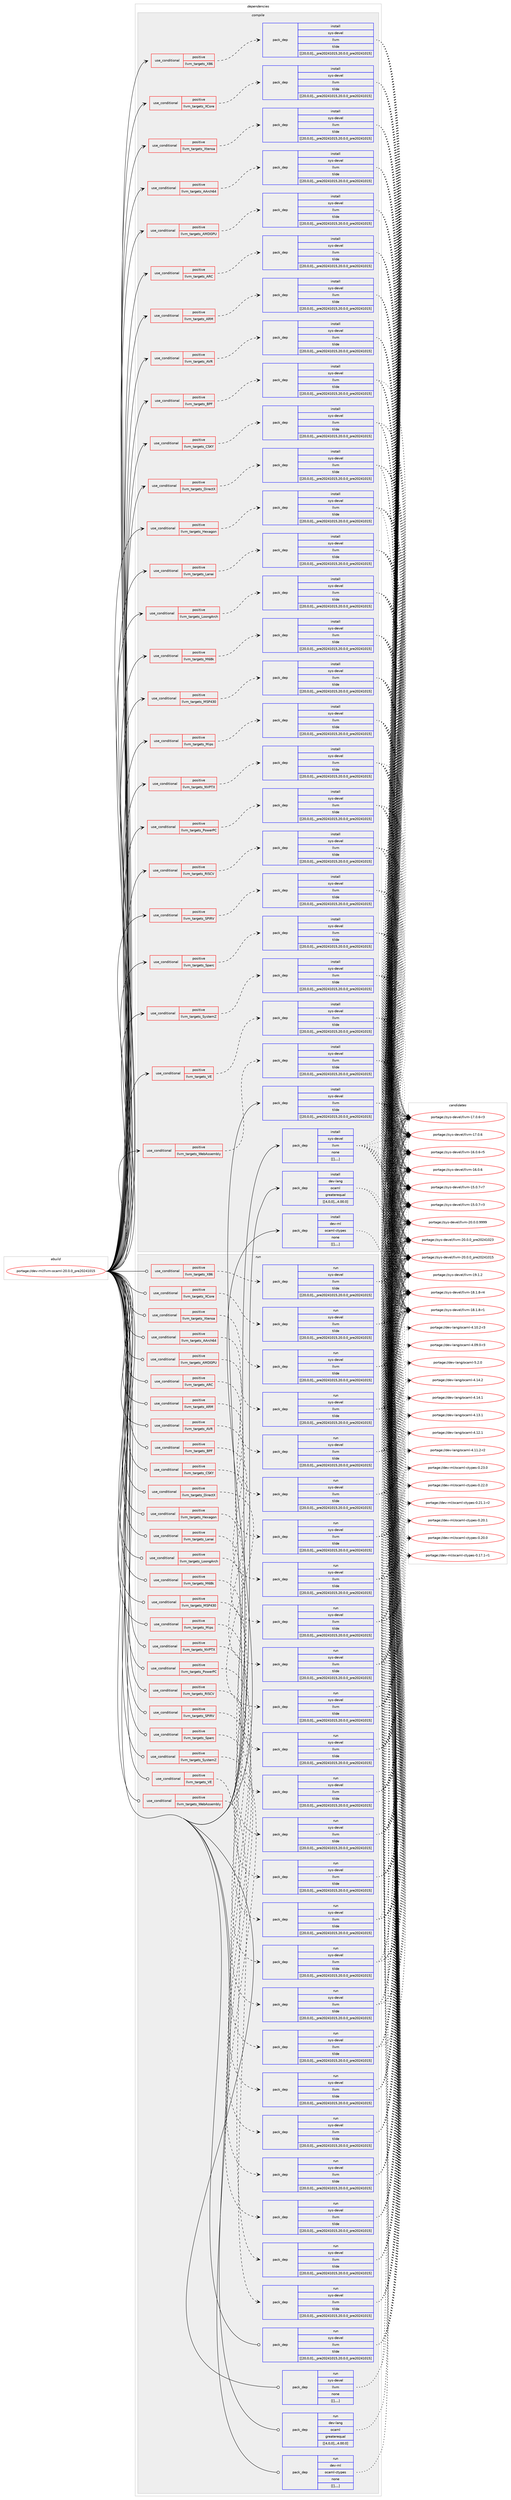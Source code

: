 digraph prolog {

# *************
# Graph options
# *************

newrank=true;
concentrate=true;
compound=true;
graph [rankdir=LR,fontname=Helvetica,fontsize=10,ranksep=1.5];#, ranksep=2.5, nodesep=0.2];
edge  [arrowhead=vee];
node  [fontname=Helvetica,fontsize=10];

# **********
# The ebuild
# **********

subgraph cluster_leftcol {
color=gray;
label=<<i>ebuild</i>>;
id [label="portage://dev-ml/llvm-ocaml-20.0.0_pre20241015", color=red, width=4, href="../dev-ml/llvm-ocaml-20.0.0_pre20241015.svg"];
}

# ****************
# The dependencies
# ****************

subgraph cluster_midcol {
color=gray;
label=<<i>dependencies</i>>;
subgraph cluster_compile {
fillcolor="#eeeeee";
style=filled;
label=<<i>compile</i>>;
subgraph cond31170 {
dependency123602 [label=<<TABLE BORDER="0" CELLBORDER="1" CELLSPACING="0" CELLPADDING="4"><TR><TD ROWSPAN="3" CELLPADDING="10">use_conditional</TD></TR><TR><TD>positive</TD></TR><TR><TD>llvm_targets_AArch64</TD></TR></TABLE>>, shape=none, color=red];
subgraph pack91194 {
dependency123642 [label=<<TABLE BORDER="0" CELLBORDER="1" CELLSPACING="0" CELLPADDING="4" WIDTH="220"><TR><TD ROWSPAN="6" CELLPADDING="30">pack_dep</TD></TR><TR><TD WIDTH="110">install</TD></TR><TR><TD>sys-devel</TD></TR><TR><TD>llvm</TD></TR><TR><TD>tilde</TD></TR><TR><TD>[[20,0,0],,_pre20241015,20.0.0_pre20241015]</TD></TR></TABLE>>, shape=none, color=blue];
}
dependency123602:e -> dependency123642:w [weight=20,style="dashed",arrowhead="vee"];
}
id:e -> dependency123602:w [weight=20,style="solid",arrowhead="vee"];
subgraph cond31174 {
dependency123646 [label=<<TABLE BORDER="0" CELLBORDER="1" CELLSPACING="0" CELLPADDING="4"><TR><TD ROWSPAN="3" CELLPADDING="10">use_conditional</TD></TR><TR><TD>positive</TD></TR><TR><TD>llvm_targets_AMDGPU</TD></TR></TABLE>>, shape=none, color=red];
subgraph pack91228 {
dependency123664 [label=<<TABLE BORDER="0" CELLBORDER="1" CELLSPACING="0" CELLPADDING="4" WIDTH="220"><TR><TD ROWSPAN="6" CELLPADDING="30">pack_dep</TD></TR><TR><TD WIDTH="110">install</TD></TR><TR><TD>sys-devel</TD></TR><TR><TD>llvm</TD></TR><TR><TD>tilde</TD></TR><TR><TD>[[20,0,0],,_pre20241015,20.0.0_pre20241015]</TD></TR></TABLE>>, shape=none, color=blue];
}
dependency123646:e -> dependency123664:w [weight=20,style="dashed",arrowhead="vee"];
}
id:e -> dependency123646:w [weight=20,style="solid",arrowhead="vee"];
subgraph cond31181 {
dependency123704 [label=<<TABLE BORDER="0" CELLBORDER="1" CELLSPACING="0" CELLPADDING="4"><TR><TD ROWSPAN="3" CELLPADDING="10">use_conditional</TD></TR><TR><TD>positive</TD></TR><TR><TD>llvm_targets_ARC</TD></TR></TABLE>>, shape=none, color=red];
subgraph pack91302 {
dependency123753 [label=<<TABLE BORDER="0" CELLBORDER="1" CELLSPACING="0" CELLPADDING="4" WIDTH="220"><TR><TD ROWSPAN="6" CELLPADDING="30">pack_dep</TD></TR><TR><TD WIDTH="110">install</TD></TR><TR><TD>sys-devel</TD></TR><TR><TD>llvm</TD></TR><TR><TD>tilde</TD></TR><TR><TD>[[20,0,0],,_pre20241015,20.0.0_pre20241015]</TD></TR></TABLE>>, shape=none, color=blue];
}
dependency123704:e -> dependency123753:w [weight=20,style="dashed",arrowhead="vee"];
}
id:e -> dependency123704:w [weight=20,style="solid",arrowhead="vee"];
subgraph cond31195 {
dependency123756 [label=<<TABLE BORDER="0" CELLBORDER="1" CELLSPACING="0" CELLPADDING="4"><TR><TD ROWSPAN="3" CELLPADDING="10">use_conditional</TD></TR><TR><TD>positive</TD></TR><TR><TD>llvm_targets_ARM</TD></TR></TABLE>>, shape=none, color=red];
subgraph pack91320 {
dependency123777 [label=<<TABLE BORDER="0" CELLBORDER="1" CELLSPACING="0" CELLPADDING="4" WIDTH="220"><TR><TD ROWSPAN="6" CELLPADDING="30">pack_dep</TD></TR><TR><TD WIDTH="110">install</TD></TR><TR><TD>sys-devel</TD></TR><TR><TD>llvm</TD></TR><TR><TD>tilde</TD></TR><TR><TD>[[20,0,0],,_pre20241015,20.0.0_pre20241015]</TD></TR></TABLE>>, shape=none, color=blue];
}
dependency123756:e -> dependency123777:w [weight=20,style="dashed",arrowhead="vee"];
}
id:e -> dependency123756:w [weight=20,style="solid",arrowhead="vee"];
subgraph cond31198 {
dependency123784 [label=<<TABLE BORDER="0" CELLBORDER="1" CELLSPACING="0" CELLPADDING="4"><TR><TD ROWSPAN="3" CELLPADDING="10">use_conditional</TD></TR><TR><TD>positive</TD></TR><TR><TD>llvm_targets_AVR</TD></TR></TABLE>>, shape=none, color=red];
subgraph pack91337 {
dependency123800 [label=<<TABLE BORDER="0" CELLBORDER="1" CELLSPACING="0" CELLPADDING="4" WIDTH="220"><TR><TD ROWSPAN="6" CELLPADDING="30">pack_dep</TD></TR><TR><TD WIDTH="110">install</TD></TR><TR><TD>sys-devel</TD></TR><TR><TD>llvm</TD></TR><TR><TD>tilde</TD></TR><TR><TD>[[20,0,0],,_pre20241015,20.0.0_pre20241015]</TD></TR></TABLE>>, shape=none, color=blue];
}
dependency123784:e -> dependency123800:w [weight=20,style="dashed",arrowhead="vee"];
}
id:e -> dependency123784:w [weight=20,style="solid",arrowhead="vee"];
subgraph cond31202 {
dependency123861 [label=<<TABLE BORDER="0" CELLBORDER="1" CELLSPACING="0" CELLPADDING="4"><TR><TD ROWSPAN="3" CELLPADDING="10">use_conditional</TD></TR><TR><TD>positive</TD></TR><TR><TD>llvm_targets_BPF</TD></TR></TABLE>>, shape=none, color=red];
subgraph pack91405 {
dependency123904 [label=<<TABLE BORDER="0" CELLBORDER="1" CELLSPACING="0" CELLPADDING="4" WIDTH="220"><TR><TD ROWSPAN="6" CELLPADDING="30">pack_dep</TD></TR><TR><TD WIDTH="110">install</TD></TR><TR><TD>sys-devel</TD></TR><TR><TD>llvm</TD></TR><TR><TD>tilde</TD></TR><TR><TD>[[20,0,0],,_pre20241015,20.0.0_pre20241015]</TD></TR></TABLE>>, shape=none, color=blue];
}
dependency123861:e -> dependency123904:w [weight=20,style="dashed",arrowhead="vee"];
}
id:e -> dependency123861:w [weight=20,style="solid",arrowhead="vee"];
subgraph cond31237 {
dependency123982 [label=<<TABLE BORDER="0" CELLBORDER="1" CELLSPACING="0" CELLPADDING="4"><TR><TD ROWSPAN="3" CELLPADDING="10">use_conditional</TD></TR><TR><TD>positive</TD></TR><TR><TD>llvm_targets_CSKY</TD></TR></TABLE>>, shape=none, color=red];
subgraph pack91496 {
dependency123986 [label=<<TABLE BORDER="0" CELLBORDER="1" CELLSPACING="0" CELLPADDING="4" WIDTH="220"><TR><TD ROWSPAN="6" CELLPADDING="30">pack_dep</TD></TR><TR><TD WIDTH="110">install</TD></TR><TR><TD>sys-devel</TD></TR><TR><TD>llvm</TD></TR><TR><TD>tilde</TD></TR><TR><TD>[[20,0,0],,_pre20241015,20.0.0_pre20241015]</TD></TR></TABLE>>, shape=none, color=blue];
}
dependency123982:e -> dependency123986:w [weight=20,style="dashed",arrowhead="vee"];
}
id:e -> dependency123982:w [weight=20,style="solid",arrowhead="vee"];
subgraph cond31238 {
dependency123989 [label=<<TABLE BORDER="0" CELLBORDER="1" CELLSPACING="0" CELLPADDING="4"><TR><TD ROWSPAN="3" CELLPADDING="10">use_conditional</TD></TR><TR><TD>positive</TD></TR><TR><TD>llvm_targets_DirectX</TD></TR></TABLE>>, shape=none, color=red];
subgraph pack91498 {
dependency123992 [label=<<TABLE BORDER="0" CELLBORDER="1" CELLSPACING="0" CELLPADDING="4" WIDTH="220"><TR><TD ROWSPAN="6" CELLPADDING="30">pack_dep</TD></TR><TR><TD WIDTH="110">install</TD></TR><TR><TD>sys-devel</TD></TR><TR><TD>llvm</TD></TR><TR><TD>tilde</TD></TR><TR><TD>[[20,0,0],,_pre20241015,20.0.0_pre20241015]</TD></TR></TABLE>>, shape=none, color=blue];
}
dependency123989:e -> dependency123992:w [weight=20,style="dashed",arrowhead="vee"];
}
id:e -> dependency123989:w [weight=20,style="solid",arrowhead="vee"];
subgraph cond31240 {
dependency123995 [label=<<TABLE BORDER="0" CELLBORDER="1" CELLSPACING="0" CELLPADDING="4"><TR><TD ROWSPAN="3" CELLPADDING="10">use_conditional</TD></TR><TR><TD>positive</TD></TR><TR><TD>llvm_targets_Hexagon</TD></TR></TABLE>>, shape=none, color=red];
subgraph pack91502 {
dependency124013 [label=<<TABLE BORDER="0" CELLBORDER="1" CELLSPACING="0" CELLPADDING="4" WIDTH="220"><TR><TD ROWSPAN="6" CELLPADDING="30">pack_dep</TD></TR><TR><TD WIDTH="110">install</TD></TR><TR><TD>sys-devel</TD></TR><TR><TD>llvm</TD></TR><TR><TD>tilde</TD></TR><TR><TD>[[20,0,0],,_pre20241015,20.0.0_pre20241015]</TD></TR></TABLE>>, shape=none, color=blue];
}
dependency123995:e -> dependency124013:w [weight=20,style="dashed",arrowhead="vee"];
}
id:e -> dependency123995:w [weight=20,style="solid",arrowhead="vee"];
subgraph cond31248 {
dependency124113 [label=<<TABLE BORDER="0" CELLBORDER="1" CELLSPACING="0" CELLPADDING="4"><TR><TD ROWSPAN="3" CELLPADDING="10">use_conditional</TD></TR><TR><TD>positive</TD></TR><TR><TD>llvm_targets_Lanai</TD></TR></TABLE>>, shape=none, color=red];
subgraph pack91603 {
dependency124139 [label=<<TABLE BORDER="0" CELLBORDER="1" CELLSPACING="0" CELLPADDING="4" WIDTH="220"><TR><TD ROWSPAN="6" CELLPADDING="30">pack_dep</TD></TR><TR><TD WIDTH="110">install</TD></TR><TR><TD>sys-devel</TD></TR><TR><TD>llvm</TD></TR><TR><TD>tilde</TD></TR><TR><TD>[[20,0,0],,_pre20241015,20.0.0_pre20241015]</TD></TR></TABLE>>, shape=none, color=blue];
}
dependency124113:e -> dependency124139:w [weight=20,style="dashed",arrowhead="vee"];
}
id:e -> dependency124113:w [weight=20,style="solid",arrowhead="vee"];
subgraph cond31261 {
dependency124156 [label=<<TABLE BORDER="0" CELLBORDER="1" CELLSPACING="0" CELLPADDING="4"><TR><TD ROWSPAN="3" CELLPADDING="10">use_conditional</TD></TR><TR><TD>positive</TD></TR><TR><TD>llvm_targets_LoongArch</TD></TR></TABLE>>, shape=none, color=red];
subgraph pack91636 {
dependency124175 [label=<<TABLE BORDER="0" CELLBORDER="1" CELLSPACING="0" CELLPADDING="4" WIDTH="220"><TR><TD ROWSPAN="6" CELLPADDING="30">pack_dep</TD></TR><TR><TD WIDTH="110">install</TD></TR><TR><TD>sys-devel</TD></TR><TR><TD>llvm</TD></TR><TR><TD>tilde</TD></TR><TR><TD>[[20,0,0],,_pre20241015,20.0.0_pre20241015]</TD></TR></TABLE>>, shape=none, color=blue];
}
dependency124156:e -> dependency124175:w [weight=20,style="dashed",arrowhead="vee"];
}
id:e -> dependency124156:w [weight=20,style="solid",arrowhead="vee"];
subgraph cond31264 {
dependency124180 [label=<<TABLE BORDER="0" CELLBORDER="1" CELLSPACING="0" CELLPADDING="4"><TR><TD ROWSPAN="3" CELLPADDING="10">use_conditional</TD></TR><TR><TD>positive</TD></TR><TR><TD>llvm_targets_M68k</TD></TR></TABLE>>, shape=none, color=red];
subgraph pack91654 {
dependency124200 [label=<<TABLE BORDER="0" CELLBORDER="1" CELLSPACING="0" CELLPADDING="4" WIDTH="220"><TR><TD ROWSPAN="6" CELLPADDING="30">pack_dep</TD></TR><TR><TD WIDTH="110">install</TD></TR><TR><TD>sys-devel</TD></TR><TR><TD>llvm</TD></TR><TR><TD>tilde</TD></TR><TR><TD>[[20,0,0],,_pre20241015,20.0.0_pre20241015]</TD></TR></TABLE>>, shape=none, color=blue];
}
dependency124180:e -> dependency124200:w [weight=20,style="dashed",arrowhead="vee"];
}
id:e -> dependency124180:w [weight=20,style="solid",arrowhead="vee"];
subgraph cond31267 {
dependency124208 [label=<<TABLE BORDER="0" CELLBORDER="1" CELLSPACING="0" CELLPADDING="4"><TR><TD ROWSPAN="3" CELLPADDING="10">use_conditional</TD></TR><TR><TD>positive</TD></TR><TR><TD>llvm_targets_MSP430</TD></TR></TABLE>>, shape=none, color=red];
subgraph pack91679 {
dependency124226 [label=<<TABLE BORDER="0" CELLBORDER="1" CELLSPACING="0" CELLPADDING="4" WIDTH="220"><TR><TD ROWSPAN="6" CELLPADDING="30">pack_dep</TD></TR><TR><TD WIDTH="110">install</TD></TR><TR><TD>sys-devel</TD></TR><TR><TD>llvm</TD></TR><TR><TD>tilde</TD></TR><TR><TD>[[20,0,0],,_pre20241015,20.0.0_pre20241015]</TD></TR></TABLE>>, shape=none, color=blue];
}
dependency124208:e -> dependency124226:w [weight=20,style="dashed",arrowhead="vee"];
}
id:e -> dependency124208:w [weight=20,style="solid",arrowhead="vee"];
subgraph cond31272 {
dependency124322 [label=<<TABLE BORDER="0" CELLBORDER="1" CELLSPACING="0" CELLPADDING="4"><TR><TD ROWSPAN="3" CELLPADDING="10">use_conditional</TD></TR><TR><TD>positive</TD></TR><TR><TD>llvm_targets_Mips</TD></TR></TABLE>>, shape=none, color=red];
subgraph pack91776 {
dependency124375 [label=<<TABLE BORDER="0" CELLBORDER="1" CELLSPACING="0" CELLPADDING="4" WIDTH="220"><TR><TD ROWSPAN="6" CELLPADDING="30">pack_dep</TD></TR><TR><TD WIDTH="110">install</TD></TR><TR><TD>sys-devel</TD></TR><TR><TD>llvm</TD></TR><TR><TD>tilde</TD></TR><TR><TD>[[20,0,0],,_pre20241015,20.0.0_pre20241015]</TD></TR></TABLE>>, shape=none, color=blue];
}
dependency124322:e -> dependency124375:w [weight=20,style="dashed",arrowhead="vee"];
}
id:e -> dependency124322:w [weight=20,style="solid",arrowhead="vee"];
subgraph cond31313 {
dependency124464 [label=<<TABLE BORDER="0" CELLBORDER="1" CELLSPACING="0" CELLPADDING="4"><TR><TD ROWSPAN="3" CELLPADDING="10">use_conditional</TD></TR><TR><TD>positive</TD></TR><TR><TD>llvm_targets_NVPTX</TD></TR></TABLE>>, shape=none, color=red];
subgraph pack91897 {
dependency124498 [label=<<TABLE BORDER="0" CELLBORDER="1" CELLSPACING="0" CELLPADDING="4" WIDTH="220"><TR><TD ROWSPAN="6" CELLPADDING="30">pack_dep</TD></TR><TR><TD WIDTH="110">install</TD></TR><TR><TD>sys-devel</TD></TR><TR><TD>llvm</TD></TR><TR><TD>tilde</TD></TR><TR><TD>[[20,0,0],,_pre20241015,20.0.0_pre20241015]</TD></TR></TABLE>>, shape=none, color=blue];
}
dependency124464:e -> dependency124498:w [weight=20,style="dashed",arrowhead="vee"];
}
id:e -> dependency124464:w [weight=20,style="solid",arrowhead="vee"];
subgraph cond31324 {
dependency124505 [label=<<TABLE BORDER="0" CELLBORDER="1" CELLSPACING="0" CELLPADDING="4"><TR><TD ROWSPAN="3" CELLPADDING="10">use_conditional</TD></TR><TR><TD>positive</TD></TR><TR><TD>llvm_targets_PowerPC</TD></TR></TABLE>>, shape=none, color=red];
subgraph pack91936 {
dependency124541 [label=<<TABLE BORDER="0" CELLBORDER="1" CELLSPACING="0" CELLPADDING="4" WIDTH="220"><TR><TD ROWSPAN="6" CELLPADDING="30">pack_dep</TD></TR><TR><TD WIDTH="110">install</TD></TR><TR><TD>sys-devel</TD></TR><TR><TD>llvm</TD></TR><TR><TD>tilde</TD></TR><TR><TD>[[20,0,0],,_pre20241015,20.0.0_pre20241015]</TD></TR></TABLE>>, shape=none, color=blue];
}
dependency124505:e -> dependency124541:w [weight=20,style="dashed",arrowhead="vee"];
}
id:e -> dependency124505:w [weight=20,style="solid",arrowhead="vee"];
subgraph cond31333 {
dependency124546 [label=<<TABLE BORDER="0" CELLBORDER="1" CELLSPACING="0" CELLPADDING="4"><TR><TD ROWSPAN="3" CELLPADDING="10">use_conditional</TD></TR><TR><TD>positive</TD></TR><TR><TD>llvm_targets_RISCV</TD></TR></TABLE>>, shape=none, color=red];
subgraph pack91954 {
dependency124547 [label=<<TABLE BORDER="0" CELLBORDER="1" CELLSPACING="0" CELLPADDING="4" WIDTH="220"><TR><TD ROWSPAN="6" CELLPADDING="30">pack_dep</TD></TR><TR><TD WIDTH="110">install</TD></TR><TR><TD>sys-devel</TD></TR><TR><TD>llvm</TD></TR><TR><TD>tilde</TD></TR><TR><TD>[[20,0,0],,_pre20241015,20.0.0_pre20241015]</TD></TR></TABLE>>, shape=none, color=blue];
}
dependency124546:e -> dependency124547:w [weight=20,style="dashed",arrowhead="vee"];
}
id:e -> dependency124546:w [weight=20,style="solid",arrowhead="vee"];
subgraph cond31334 {
dependency124553 [label=<<TABLE BORDER="0" CELLBORDER="1" CELLSPACING="0" CELLPADDING="4"><TR><TD ROWSPAN="3" CELLPADDING="10">use_conditional</TD></TR><TR><TD>positive</TD></TR><TR><TD>llvm_targets_SPIRV</TD></TR></TABLE>>, shape=none, color=red];
subgraph pack91978 {
dependency124574 [label=<<TABLE BORDER="0" CELLBORDER="1" CELLSPACING="0" CELLPADDING="4" WIDTH="220"><TR><TD ROWSPAN="6" CELLPADDING="30">pack_dep</TD></TR><TR><TD WIDTH="110">install</TD></TR><TR><TD>sys-devel</TD></TR><TR><TD>llvm</TD></TR><TR><TD>tilde</TD></TR><TR><TD>[[20,0,0],,_pre20241015,20.0.0_pre20241015]</TD></TR></TABLE>>, shape=none, color=blue];
}
dependency124553:e -> dependency124574:w [weight=20,style="dashed",arrowhead="vee"];
}
id:e -> dependency124553:w [weight=20,style="solid",arrowhead="vee"];
subgraph cond31338 {
dependency124579 [label=<<TABLE BORDER="0" CELLBORDER="1" CELLSPACING="0" CELLPADDING="4"><TR><TD ROWSPAN="3" CELLPADDING="10">use_conditional</TD></TR><TR><TD>positive</TD></TR><TR><TD>llvm_targets_Sparc</TD></TR></TABLE>>, shape=none, color=red];
subgraph pack92003 {
dependency124601 [label=<<TABLE BORDER="0" CELLBORDER="1" CELLSPACING="0" CELLPADDING="4" WIDTH="220"><TR><TD ROWSPAN="6" CELLPADDING="30">pack_dep</TD></TR><TR><TD WIDTH="110">install</TD></TR><TR><TD>sys-devel</TD></TR><TR><TD>llvm</TD></TR><TR><TD>tilde</TD></TR><TR><TD>[[20,0,0],,_pre20241015,20.0.0_pre20241015]</TD></TR></TABLE>>, shape=none, color=blue];
}
dependency124579:e -> dependency124601:w [weight=20,style="dashed",arrowhead="vee"];
}
id:e -> dependency124579:w [weight=20,style="solid",arrowhead="vee"];
subgraph cond31340 {
dependency124604 [label=<<TABLE BORDER="0" CELLBORDER="1" CELLSPACING="0" CELLPADDING="4"><TR><TD ROWSPAN="3" CELLPADDING="10">use_conditional</TD></TR><TR><TD>positive</TD></TR><TR><TD>llvm_targets_SystemZ</TD></TR></TABLE>>, shape=none, color=red];
subgraph pack92040 {
dependency124660 [label=<<TABLE BORDER="0" CELLBORDER="1" CELLSPACING="0" CELLPADDING="4" WIDTH="220"><TR><TD ROWSPAN="6" CELLPADDING="30">pack_dep</TD></TR><TR><TD WIDTH="110">install</TD></TR><TR><TD>sys-devel</TD></TR><TR><TD>llvm</TD></TR><TR><TD>tilde</TD></TR><TR><TD>[[20,0,0],,_pre20241015,20.0.0_pre20241015]</TD></TR></TABLE>>, shape=none, color=blue];
}
dependency124604:e -> dependency124660:w [weight=20,style="dashed",arrowhead="vee"];
}
id:e -> dependency124604:w [weight=20,style="solid",arrowhead="vee"];
subgraph cond31355 {
dependency124696 [label=<<TABLE BORDER="0" CELLBORDER="1" CELLSPACING="0" CELLPADDING="4"><TR><TD ROWSPAN="3" CELLPADDING="10">use_conditional</TD></TR><TR><TD>positive</TD></TR><TR><TD>llvm_targets_VE</TD></TR></TABLE>>, shape=none, color=red];
subgraph pack92130 {
dependency124764 [label=<<TABLE BORDER="0" CELLBORDER="1" CELLSPACING="0" CELLPADDING="4" WIDTH="220"><TR><TD ROWSPAN="6" CELLPADDING="30">pack_dep</TD></TR><TR><TD WIDTH="110">install</TD></TR><TR><TD>sys-devel</TD></TR><TR><TD>llvm</TD></TR><TR><TD>tilde</TD></TR><TR><TD>[[20,0,0],,_pre20241015,20.0.0_pre20241015]</TD></TR></TABLE>>, shape=none, color=blue];
}
dependency124696:e -> dependency124764:w [weight=20,style="dashed",arrowhead="vee"];
}
id:e -> dependency124696:w [weight=20,style="solid",arrowhead="vee"];
subgraph cond31367 {
dependency124820 [label=<<TABLE BORDER="0" CELLBORDER="1" CELLSPACING="0" CELLPADDING="4"><TR><TD ROWSPAN="3" CELLPADDING="10">use_conditional</TD></TR><TR><TD>positive</TD></TR><TR><TD>llvm_targets_WebAssembly</TD></TR></TABLE>>, shape=none, color=red];
subgraph pack92260 {
dependency124907 [label=<<TABLE BORDER="0" CELLBORDER="1" CELLSPACING="0" CELLPADDING="4" WIDTH="220"><TR><TD ROWSPAN="6" CELLPADDING="30">pack_dep</TD></TR><TR><TD WIDTH="110">install</TD></TR><TR><TD>sys-devel</TD></TR><TR><TD>llvm</TD></TR><TR><TD>tilde</TD></TR><TR><TD>[[20,0,0],,_pre20241015,20.0.0_pre20241015]</TD></TR></TABLE>>, shape=none, color=blue];
}
dependency124820:e -> dependency124907:w [weight=20,style="dashed",arrowhead="vee"];
}
id:e -> dependency124820:w [weight=20,style="solid",arrowhead="vee"];
subgraph cond31382 {
dependency124996 [label=<<TABLE BORDER="0" CELLBORDER="1" CELLSPACING="0" CELLPADDING="4"><TR><TD ROWSPAN="3" CELLPADDING="10">use_conditional</TD></TR><TR><TD>positive</TD></TR><TR><TD>llvm_targets_X86</TD></TR></TABLE>>, shape=none, color=red];
subgraph pack92343 {
dependency124999 [label=<<TABLE BORDER="0" CELLBORDER="1" CELLSPACING="0" CELLPADDING="4" WIDTH="220"><TR><TD ROWSPAN="6" CELLPADDING="30">pack_dep</TD></TR><TR><TD WIDTH="110">install</TD></TR><TR><TD>sys-devel</TD></TR><TR><TD>llvm</TD></TR><TR><TD>tilde</TD></TR><TR><TD>[[20,0,0],,_pre20241015,20.0.0_pre20241015]</TD></TR></TABLE>>, shape=none, color=blue];
}
dependency124996:e -> dependency124999:w [weight=20,style="dashed",arrowhead="vee"];
}
id:e -> dependency124996:w [weight=20,style="solid",arrowhead="vee"];
subgraph cond31399 {
dependency125060 [label=<<TABLE BORDER="0" CELLBORDER="1" CELLSPACING="0" CELLPADDING="4"><TR><TD ROWSPAN="3" CELLPADDING="10">use_conditional</TD></TR><TR><TD>positive</TD></TR><TR><TD>llvm_targets_XCore</TD></TR></TABLE>>, shape=none, color=red];
subgraph pack92397 {
dependency125094 [label=<<TABLE BORDER="0" CELLBORDER="1" CELLSPACING="0" CELLPADDING="4" WIDTH="220"><TR><TD ROWSPAN="6" CELLPADDING="30">pack_dep</TD></TR><TR><TD WIDTH="110">install</TD></TR><TR><TD>sys-devel</TD></TR><TR><TD>llvm</TD></TR><TR><TD>tilde</TD></TR><TR><TD>[[20,0,0],,_pre20241015,20.0.0_pre20241015]</TD></TR></TABLE>>, shape=none, color=blue];
}
dependency125060:e -> dependency125094:w [weight=20,style="dashed",arrowhead="vee"];
}
id:e -> dependency125060:w [weight=20,style="solid",arrowhead="vee"];
subgraph cond31413 {
dependency125132 [label=<<TABLE BORDER="0" CELLBORDER="1" CELLSPACING="0" CELLPADDING="4"><TR><TD ROWSPAN="3" CELLPADDING="10">use_conditional</TD></TR><TR><TD>positive</TD></TR><TR><TD>llvm_targets_Xtensa</TD></TR></TABLE>>, shape=none, color=red];
subgraph pack92459 {
dependency125137 [label=<<TABLE BORDER="0" CELLBORDER="1" CELLSPACING="0" CELLPADDING="4" WIDTH="220"><TR><TD ROWSPAN="6" CELLPADDING="30">pack_dep</TD></TR><TR><TD WIDTH="110">install</TD></TR><TR><TD>sys-devel</TD></TR><TR><TD>llvm</TD></TR><TR><TD>tilde</TD></TR><TR><TD>[[20,0,0],,_pre20241015,20.0.0_pre20241015]</TD></TR></TABLE>>, shape=none, color=blue];
}
dependency125132:e -> dependency125137:w [weight=20,style="dashed",arrowhead="vee"];
}
id:e -> dependency125132:w [weight=20,style="solid",arrowhead="vee"];
subgraph pack92464 {
dependency125141 [label=<<TABLE BORDER="0" CELLBORDER="1" CELLSPACING="0" CELLPADDING="4" WIDTH="220"><TR><TD ROWSPAN="6" CELLPADDING="30">pack_dep</TD></TR><TR><TD WIDTH="110">install</TD></TR><TR><TD>dev-lang</TD></TR><TR><TD>ocaml</TD></TR><TR><TD>greaterequal</TD></TR><TR><TD>[[4,0,0],,,4.00.0]</TD></TR></TABLE>>, shape=none, color=blue];
}
id:e -> dependency125141:w [weight=20,style="solid",arrowhead="vee"];
subgraph pack92468 {
dependency125144 [label=<<TABLE BORDER="0" CELLBORDER="1" CELLSPACING="0" CELLPADDING="4" WIDTH="220"><TR><TD ROWSPAN="6" CELLPADDING="30">pack_dep</TD></TR><TR><TD WIDTH="110">install</TD></TR><TR><TD>dev-ml</TD></TR><TR><TD>ocaml-ctypes</TD></TR><TR><TD>none</TD></TR><TR><TD>[[],,,,]</TD></TR></TABLE>>, shape=none, color=blue];
}
id:e -> dependency125144:w [weight=20,style="solid",arrowhead="vee"];
subgraph pack92472 {
dependency125150 [label=<<TABLE BORDER="0" CELLBORDER="1" CELLSPACING="0" CELLPADDING="4" WIDTH="220"><TR><TD ROWSPAN="6" CELLPADDING="30">pack_dep</TD></TR><TR><TD WIDTH="110">install</TD></TR><TR><TD>sys-devel</TD></TR><TR><TD>llvm</TD></TR><TR><TD>tilde</TD></TR><TR><TD>[[20,0,0],,_pre20241015,20.0.0_pre20241015]</TD></TR></TABLE>>, shape=none, color=blue];
}
id:e -> dependency125150:w [weight=20,style="solid",arrowhead="vee"];
subgraph pack92480 {
dependency125153 [label=<<TABLE BORDER="0" CELLBORDER="1" CELLSPACING="0" CELLPADDING="4" WIDTH="220"><TR><TD ROWSPAN="6" CELLPADDING="30">pack_dep</TD></TR><TR><TD WIDTH="110">install</TD></TR><TR><TD>sys-devel</TD></TR><TR><TD>llvm</TD></TR><TR><TD>none</TD></TR><TR><TD>[[],,,,]</TD></TR></TABLE>>, shape=none, color=blue];
}
id:e -> dependency125153:w [weight=20,style="solid",arrowhead="vee"];
}
subgraph cluster_compileandrun {
fillcolor="#eeeeee";
style=filled;
label=<<i>compile and run</i>>;
}
subgraph cluster_run {
fillcolor="#eeeeee";
style=filled;
label=<<i>run</i>>;
subgraph cond31420 {
dependency125219 [label=<<TABLE BORDER="0" CELLBORDER="1" CELLSPACING="0" CELLPADDING="4"><TR><TD ROWSPAN="3" CELLPADDING="10">use_conditional</TD></TR><TR><TD>positive</TD></TR><TR><TD>llvm_targets_AArch64</TD></TR></TABLE>>, shape=none, color=red];
subgraph pack92558 {
dependency125257 [label=<<TABLE BORDER="0" CELLBORDER="1" CELLSPACING="0" CELLPADDING="4" WIDTH="220"><TR><TD ROWSPAN="6" CELLPADDING="30">pack_dep</TD></TR><TR><TD WIDTH="110">run</TD></TR><TR><TD>sys-devel</TD></TR><TR><TD>llvm</TD></TR><TR><TD>tilde</TD></TR><TR><TD>[[20,0,0],,_pre20241015,20.0.0_pre20241015]</TD></TR></TABLE>>, shape=none, color=blue];
}
dependency125219:e -> dependency125257:w [weight=20,style="dashed",arrowhead="vee"];
}
id:e -> dependency125219:w [weight=20,style="solid",arrowhead="odot"];
subgraph cond31429 {
dependency125285 [label=<<TABLE BORDER="0" CELLBORDER="1" CELLSPACING="0" CELLPADDING="4"><TR><TD ROWSPAN="3" CELLPADDING="10">use_conditional</TD></TR><TR><TD>positive</TD></TR><TR><TD>llvm_targets_AMDGPU</TD></TR></TABLE>>, shape=none, color=red];
subgraph pack92631 {
dependency125309 [label=<<TABLE BORDER="0" CELLBORDER="1" CELLSPACING="0" CELLPADDING="4" WIDTH="220"><TR><TD ROWSPAN="6" CELLPADDING="30">pack_dep</TD></TR><TR><TD WIDTH="110">run</TD></TR><TR><TD>sys-devel</TD></TR><TR><TD>llvm</TD></TR><TR><TD>tilde</TD></TR><TR><TD>[[20,0,0],,_pre20241015,20.0.0_pre20241015]</TD></TR></TABLE>>, shape=none, color=blue];
}
dependency125285:e -> dependency125309:w [weight=20,style="dashed",arrowhead="vee"];
}
id:e -> dependency125285:w [weight=20,style="solid",arrowhead="odot"];
subgraph cond31432 {
dependency125317 [label=<<TABLE BORDER="0" CELLBORDER="1" CELLSPACING="0" CELLPADDING="4"><TR><TD ROWSPAN="3" CELLPADDING="10">use_conditional</TD></TR><TR><TD>positive</TD></TR><TR><TD>llvm_targets_ARC</TD></TR></TABLE>>, shape=none, color=red];
subgraph pack92693 {
dependency125430 [label=<<TABLE BORDER="0" CELLBORDER="1" CELLSPACING="0" CELLPADDING="4" WIDTH="220"><TR><TD ROWSPAN="6" CELLPADDING="30">pack_dep</TD></TR><TR><TD WIDTH="110">run</TD></TR><TR><TD>sys-devel</TD></TR><TR><TD>llvm</TD></TR><TR><TD>tilde</TD></TR><TR><TD>[[20,0,0],,_pre20241015,20.0.0_pre20241015]</TD></TR></TABLE>>, shape=none, color=blue];
}
dependency125317:e -> dependency125430:w [weight=20,style="dashed",arrowhead="vee"];
}
id:e -> dependency125317:w [weight=20,style="solid",arrowhead="odot"];
subgraph cond31447 {
dependency125536 [label=<<TABLE BORDER="0" CELLBORDER="1" CELLSPACING="0" CELLPADDING="4"><TR><TD ROWSPAN="3" CELLPADDING="10">use_conditional</TD></TR><TR><TD>positive</TD></TR><TR><TD>llvm_targets_ARM</TD></TR></TABLE>>, shape=none, color=red];
subgraph pack92829 {
dependency125552 [label=<<TABLE BORDER="0" CELLBORDER="1" CELLSPACING="0" CELLPADDING="4" WIDTH="220"><TR><TD ROWSPAN="6" CELLPADDING="30">pack_dep</TD></TR><TR><TD WIDTH="110">run</TD></TR><TR><TD>sys-devel</TD></TR><TR><TD>llvm</TD></TR><TR><TD>tilde</TD></TR><TR><TD>[[20,0,0],,_pre20241015,20.0.0_pre20241015]</TD></TR></TABLE>>, shape=none, color=blue];
}
dependency125536:e -> dependency125552:w [weight=20,style="dashed",arrowhead="vee"];
}
id:e -> dependency125536:w [weight=20,style="solid",arrowhead="odot"];
subgraph cond31451 {
dependency125573 [label=<<TABLE BORDER="0" CELLBORDER="1" CELLSPACING="0" CELLPADDING="4"><TR><TD ROWSPAN="3" CELLPADDING="10">use_conditional</TD></TR><TR><TD>positive</TD></TR><TR><TD>llvm_targets_AVR</TD></TR></TABLE>>, shape=none, color=red];
subgraph pack92857 {
dependency125579 [label=<<TABLE BORDER="0" CELLBORDER="1" CELLSPACING="0" CELLPADDING="4" WIDTH="220"><TR><TD ROWSPAN="6" CELLPADDING="30">pack_dep</TD></TR><TR><TD WIDTH="110">run</TD></TR><TR><TD>sys-devel</TD></TR><TR><TD>llvm</TD></TR><TR><TD>tilde</TD></TR><TR><TD>[[20,0,0],,_pre20241015,20.0.0_pre20241015]</TD></TR></TABLE>>, shape=none, color=blue];
}
dependency125573:e -> dependency125579:w [weight=20,style="dashed",arrowhead="vee"];
}
id:e -> dependency125573:w [weight=20,style="solid",arrowhead="odot"];
subgraph cond31456 {
dependency125615 [label=<<TABLE BORDER="0" CELLBORDER="1" CELLSPACING="0" CELLPADDING="4"><TR><TD ROWSPAN="3" CELLPADDING="10">use_conditional</TD></TR><TR><TD>positive</TD></TR><TR><TD>llvm_targets_BPF</TD></TR></TABLE>>, shape=none, color=red];
subgraph pack92894 {
dependency125618 [label=<<TABLE BORDER="0" CELLBORDER="1" CELLSPACING="0" CELLPADDING="4" WIDTH="220"><TR><TD ROWSPAN="6" CELLPADDING="30">pack_dep</TD></TR><TR><TD WIDTH="110">run</TD></TR><TR><TD>sys-devel</TD></TR><TR><TD>llvm</TD></TR><TR><TD>tilde</TD></TR><TR><TD>[[20,0,0],,_pre20241015,20.0.0_pre20241015]</TD></TR></TABLE>>, shape=none, color=blue];
}
dependency125615:e -> dependency125618:w [weight=20,style="dashed",arrowhead="vee"];
}
id:e -> dependency125615:w [weight=20,style="solid",arrowhead="odot"];
subgraph cond31460 {
dependency125635 [label=<<TABLE BORDER="0" CELLBORDER="1" CELLSPACING="0" CELLPADDING="4"><TR><TD ROWSPAN="3" CELLPADDING="10">use_conditional</TD></TR><TR><TD>positive</TD></TR><TR><TD>llvm_targets_CSKY</TD></TR></TABLE>>, shape=none, color=red];
subgraph pack92932 {
dependency125660 [label=<<TABLE BORDER="0" CELLBORDER="1" CELLSPACING="0" CELLPADDING="4" WIDTH="220"><TR><TD ROWSPAN="6" CELLPADDING="30">pack_dep</TD></TR><TR><TD WIDTH="110">run</TD></TR><TR><TD>sys-devel</TD></TR><TR><TD>llvm</TD></TR><TR><TD>tilde</TD></TR><TR><TD>[[20,0,0],,_pre20241015,20.0.0_pre20241015]</TD></TR></TABLE>>, shape=none, color=blue];
}
dependency125635:e -> dependency125660:w [weight=20,style="dashed",arrowhead="vee"];
}
id:e -> dependency125635:w [weight=20,style="solid",arrowhead="odot"];
subgraph cond31468 {
dependency125697 [label=<<TABLE BORDER="0" CELLBORDER="1" CELLSPACING="0" CELLPADDING="4"><TR><TD ROWSPAN="3" CELLPADDING="10">use_conditional</TD></TR><TR><TD>positive</TD></TR><TR><TD>llvm_targets_DirectX</TD></TR></TABLE>>, shape=none, color=red];
subgraph pack92991 {
dependency125786 [label=<<TABLE BORDER="0" CELLBORDER="1" CELLSPACING="0" CELLPADDING="4" WIDTH="220"><TR><TD ROWSPAN="6" CELLPADDING="30">pack_dep</TD></TR><TR><TD WIDTH="110">run</TD></TR><TR><TD>sys-devel</TD></TR><TR><TD>llvm</TD></TR><TR><TD>tilde</TD></TR><TR><TD>[[20,0,0],,_pre20241015,20.0.0_pre20241015]</TD></TR></TABLE>>, shape=none, color=blue];
}
dependency125697:e -> dependency125786:w [weight=20,style="dashed",arrowhead="vee"];
}
id:e -> dependency125697:w [weight=20,style="solid",arrowhead="odot"];
subgraph cond31490 {
dependency125834 [label=<<TABLE BORDER="0" CELLBORDER="1" CELLSPACING="0" CELLPADDING="4"><TR><TD ROWSPAN="3" CELLPADDING="10">use_conditional</TD></TR><TR><TD>positive</TD></TR><TR><TD>llvm_targets_Hexagon</TD></TR></TABLE>>, shape=none, color=red];
subgraph pack93106 {
dependency125855 [label=<<TABLE BORDER="0" CELLBORDER="1" CELLSPACING="0" CELLPADDING="4" WIDTH="220"><TR><TD ROWSPAN="6" CELLPADDING="30">pack_dep</TD></TR><TR><TD WIDTH="110">run</TD></TR><TR><TD>sys-devel</TD></TR><TR><TD>llvm</TD></TR><TR><TD>tilde</TD></TR><TR><TD>[[20,0,0],,_pre20241015,20.0.0_pre20241015]</TD></TR></TABLE>>, shape=none, color=blue];
}
dependency125834:e -> dependency125855:w [weight=20,style="dashed",arrowhead="vee"];
}
id:e -> dependency125834:w [weight=20,style="solid",arrowhead="odot"];
subgraph cond31495 {
dependency125917 [label=<<TABLE BORDER="0" CELLBORDER="1" CELLSPACING="0" CELLPADDING="4"><TR><TD ROWSPAN="3" CELLPADDING="10">use_conditional</TD></TR><TR><TD>positive</TD></TR><TR><TD>llvm_targets_Lanai</TD></TR></TABLE>>, shape=none, color=red];
subgraph pack93163 {
dependency125939 [label=<<TABLE BORDER="0" CELLBORDER="1" CELLSPACING="0" CELLPADDING="4" WIDTH="220"><TR><TD ROWSPAN="6" CELLPADDING="30">pack_dep</TD></TR><TR><TD WIDTH="110">run</TD></TR><TR><TD>sys-devel</TD></TR><TR><TD>llvm</TD></TR><TR><TD>tilde</TD></TR><TR><TD>[[20,0,0],,_pre20241015,20.0.0_pre20241015]</TD></TR></TABLE>>, shape=none, color=blue];
}
dependency125917:e -> dependency125939:w [weight=20,style="dashed",arrowhead="vee"];
}
id:e -> dependency125917:w [weight=20,style="solid",arrowhead="odot"];
subgraph cond31502 {
dependency125980 [label=<<TABLE BORDER="0" CELLBORDER="1" CELLSPACING="0" CELLPADDING="4"><TR><TD ROWSPAN="3" CELLPADDING="10">use_conditional</TD></TR><TR><TD>positive</TD></TR><TR><TD>llvm_targets_LoongArch</TD></TR></TABLE>>, shape=none, color=red];
subgraph pack93257 {
dependency126041 [label=<<TABLE BORDER="0" CELLBORDER="1" CELLSPACING="0" CELLPADDING="4" WIDTH="220"><TR><TD ROWSPAN="6" CELLPADDING="30">pack_dep</TD></TR><TR><TD WIDTH="110">run</TD></TR><TR><TD>sys-devel</TD></TR><TR><TD>llvm</TD></TR><TR><TD>tilde</TD></TR><TR><TD>[[20,0,0],,_pre20241015,20.0.0_pre20241015]</TD></TR></TABLE>>, shape=none, color=blue];
}
dependency125980:e -> dependency126041:w [weight=20,style="dashed",arrowhead="vee"];
}
id:e -> dependency125980:w [weight=20,style="solid",arrowhead="odot"];
subgraph cond31525 {
dependency126159 [label=<<TABLE BORDER="0" CELLBORDER="1" CELLSPACING="0" CELLPADDING="4"><TR><TD ROWSPAN="3" CELLPADDING="10">use_conditional</TD></TR><TR><TD>positive</TD></TR><TR><TD>llvm_targets_M68k</TD></TR></TABLE>>, shape=none, color=red];
subgraph pack93485 {
dependency126289 [label=<<TABLE BORDER="0" CELLBORDER="1" CELLSPACING="0" CELLPADDING="4" WIDTH="220"><TR><TD ROWSPAN="6" CELLPADDING="30">pack_dep</TD></TR><TR><TD WIDTH="110">run</TD></TR><TR><TD>sys-devel</TD></TR><TR><TD>llvm</TD></TR><TR><TD>tilde</TD></TR><TR><TD>[[20,0,0],,_pre20241015,20.0.0_pre20241015]</TD></TR></TABLE>>, shape=none, color=blue];
}
dependency126159:e -> dependency126289:w [weight=20,style="dashed",arrowhead="vee"];
}
id:e -> dependency126159:w [weight=20,style="solid",arrowhead="odot"];
subgraph cond31535 {
dependency126294 [label=<<TABLE BORDER="0" CELLBORDER="1" CELLSPACING="0" CELLPADDING="4"><TR><TD ROWSPAN="3" CELLPADDING="10">use_conditional</TD></TR><TR><TD>positive</TD></TR><TR><TD>llvm_targets_MSP430</TD></TR></TABLE>>, shape=none, color=red];
subgraph pack93524 {
dependency126318 [label=<<TABLE BORDER="0" CELLBORDER="1" CELLSPACING="0" CELLPADDING="4" WIDTH="220"><TR><TD ROWSPAN="6" CELLPADDING="30">pack_dep</TD></TR><TR><TD WIDTH="110">run</TD></TR><TR><TD>sys-devel</TD></TR><TR><TD>llvm</TD></TR><TR><TD>tilde</TD></TR><TR><TD>[[20,0,0],,_pre20241015,20.0.0_pre20241015]</TD></TR></TABLE>>, shape=none, color=blue];
}
dependency126294:e -> dependency126318:w [weight=20,style="dashed",arrowhead="vee"];
}
id:e -> dependency126294:w [weight=20,style="solid",arrowhead="odot"];
subgraph cond31539 {
dependency126396 [label=<<TABLE BORDER="0" CELLBORDER="1" CELLSPACING="0" CELLPADDING="4"><TR><TD ROWSPAN="3" CELLPADDING="10">use_conditional</TD></TR><TR><TD>positive</TD></TR><TR><TD>llvm_targets_Mips</TD></TR></TABLE>>, shape=none, color=red];
subgraph pack93606 {
dependency126416 [label=<<TABLE BORDER="0" CELLBORDER="1" CELLSPACING="0" CELLPADDING="4" WIDTH="220"><TR><TD ROWSPAN="6" CELLPADDING="30">pack_dep</TD></TR><TR><TD WIDTH="110">run</TD></TR><TR><TD>sys-devel</TD></TR><TR><TD>llvm</TD></TR><TR><TD>tilde</TD></TR><TR><TD>[[20,0,0],,_pre20241015,20.0.0_pre20241015]</TD></TR></TABLE>>, shape=none, color=blue];
}
dependency126396:e -> dependency126416:w [weight=20,style="dashed",arrowhead="vee"];
}
id:e -> dependency126396:w [weight=20,style="solid",arrowhead="odot"];
subgraph cond31551 {
dependency126421 [label=<<TABLE BORDER="0" CELLBORDER="1" CELLSPACING="0" CELLPADDING="4"><TR><TD ROWSPAN="3" CELLPADDING="10">use_conditional</TD></TR><TR><TD>positive</TD></TR><TR><TD>llvm_targets_NVPTX</TD></TR></TABLE>>, shape=none, color=red];
subgraph pack93614 {
dependency126439 [label=<<TABLE BORDER="0" CELLBORDER="1" CELLSPACING="0" CELLPADDING="4" WIDTH="220"><TR><TD ROWSPAN="6" CELLPADDING="30">pack_dep</TD></TR><TR><TD WIDTH="110">run</TD></TR><TR><TD>sys-devel</TD></TR><TR><TD>llvm</TD></TR><TR><TD>tilde</TD></TR><TR><TD>[[20,0,0],,_pre20241015,20.0.0_pre20241015]</TD></TR></TABLE>>, shape=none, color=blue];
}
dependency126421:e -> dependency126439:w [weight=20,style="dashed",arrowhead="vee"];
}
id:e -> dependency126421:w [weight=20,style="solid",arrowhead="odot"];
subgraph cond31556 {
dependency126444 [label=<<TABLE BORDER="0" CELLBORDER="1" CELLSPACING="0" CELLPADDING="4"><TR><TD ROWSPAN="3" CELLPADDING="10">use_conditional</TD></TR><TR><TD>positive</TD></TR><TR><TD>llvm_targets_PowerPC</TD></TR></TABLE>>, shape=none, color=red];
subgraph pack93631 {
dependency126457 [label=<<TABLE BORDER="0" CELLBORDER="1" CELLSPACING="0" CELLPADDING="4" WIDTH="220"><TR><TD ROWSPAN="6" CELLPADDING="30">pack_dep</TD></TR><TR><TD WIDTH="110">run</TD></TR><TR><TD>sys-devel</TD></TR><TR><TD>llvm</TD></TR><TR><TD>tilde</TD></TR><TR><TD>[[20,0,0],,_pre20241015,20.0.0_pre20241015]</TD></TR></TABLE>>, shape=none, color=blue];
}
dependency126444:e -> dependency126457:w [weight=20,style="dashed",arrowhead="vee"];
}
id:e -> dependency126444:w [weight=20,style="solid",arrowhead="odot"];
subgraph cond31558 {
dependency126463 [label=<<TABLE BORDER="0" CELLBORDER="1" CELLSPACING="0" CELLPADDING="4"><TR><TD ROWSPAN="3" CELLPADDING="10">use_conditional</TD></TR><TR><TD>positive</TD></TR><TR><TD>llvm_targets_RISCV</TD></TR></TABLE>>, shape=none, color=red];
subgraph pack93672 {
dependency126487 [label=<<TABLE BORDER="0" CELLBORDER="1" CELLSPACING="0" CELLPADDING="4" WIDTH="220"><TR><TD ROWSPAN="6" CELLPADDING="30">pack_dep</TD></TR><TR><TD WIDTH="110">run</TD></TR><TR><TD>sys-devel</TD></TR><TR><TD>llvm</TD></TR><TR><TD>tilde</TD></TR><TR><TD>[[20,0,0],,_pre20241015,20.0.0_pre20241015]</TD></TR></TABLE>>, shape=none, color=blue];
}
dependency126463:e -> dependency126487:w [weight=20,style="dashed",arrowhead="vee"];
}
id:e -> dependency126463:w [weight=20,style="solid",arrowhead="odot"];
subgraph cond31561 {
dependency126507 [label=<<TABLE BORDER="0" CELLBORDER="1" CELLSPACING="0" CELLPADDING="4"><TR><TD ROWSPAN="3" CELLPADDING="10">use_conditional</TD></TR><TR><TD>positive</TD></TR><TR><TD>llvm_targets_SPIRV</TD></TR></TABLE>>, shape=none, color=red];
subgraph pack93710 {
dependency126535 [label=<<TABLE BORDER="0" CELLBORDER="1" CELLSPACING="0" CELLPADDING="4" WIDTH="220"><TR><TD ROWSPAN="6" CELLPADDING="30">pack_dep</TD></TR><TR><TD WIDTH="110">run</TD></TR><TR><TD>sys-devel</TD></TR><TR><TD>llvm</TD></TR><TR><TD>tilde</TD></TR><TR><TD>[[20,0,0],,_pre20241015,20.0.0_pre20241015]</TD></TR></TABLE>>, shape=none, color=blue];
}
dependency126507:e -> dependency126535:w [weight=20,style="dashed",arrowhead="vee"];
}
id:e -> dependency126507:w [weight=20,style="solid",arrowhead="odot"];
subgraph cond31563 {
dependency126569 [label=<<TABLE BORDER="0" CELLBORDER="1" CELLSPACING="0" CELLPADDING="4"><TR><TD ROWSPAN="3" CELLPADDING="10">use_conditional</TD></TR><TR><TD>positive</TD></TR><TR><TD>llvm_targets_Sparc</TD></TR></TABLE>>, shape=none, color=red];
subgraph pack93745 {
dependency126588 [label=<<TABLE BORDER="0" CELLBORDER="1" CELLSPACING="0" CELLPADDING="4" WIDTH="220"><TR><TD ROWSPAN="6" CELLPADDING="30">pack_dep</TD></TR><TR><TD WIDTH="110">run</TD></TR><TR><TD>sys-devel</TD></TR><TR><TD>llvm</TD></TR><TR><TD>tilde</TD></TR><TR><TD>[[20,0,0],,_pre20241015,20.0.0_pre20241015]</TD></TR></TABLE>>, shape=none, color=blue];
}
dependency126569:e -> dependency126588:w [weight=20,style="dashed",arrowhead="vee"];
}
id:e -> dependency126569:w [weight=20,style="solid",arrowhead="odot"];
subgraph cond31570 {
dependency126620 [label=<<TABLE BORDER="0" CELLBORDER="1" CELLSPACING="0" CELLPADDING="4"><TR><TD ROWSPAN="3" CELLPADDING="10">use_conditional</TD></TR><TR><TD>positive</TD></TR><TR><TD>llvm_targets_SystemZ</TD></TR></TABLE>>, shape=none, color=red];
subgraph pack93854 {
dependency126708 [label=<<TABLE BORDER="0" CELLBORDER="1" CELLSPACING="0" CELLPADDING="4" WIDTH="220"><TR><TD ROWSPAN="6" CELLPADDING="30">pack_dep</TD></TR><TR><TD WIDTH="110">run</TD></TR><TR><TD>sys-devel</TD></TR><TR><TD>llvm</TD></TR><TR><TD>tilde</TD></TR><TR><TD>[[20,0,0],,_pre20241015,20.0.0_pre20241015]</TD></TR></TABLE>>, shape=none, color=blue];
}
dependency126620:e -> dependency126708:w [weight=20,style="dashed",arrowhead="vee"];
}
id:e -> dependency126620:w [weight=20,style="solid",arrowhead="odot"];
subgraph cond31587 {
dependency126747 [label=<<TABLE BORDER="0" CELLBORDER="1" CELLSPACING="0" CELLPADDING="4"><TR><TD ROWSPAN="3" CELLPADDING="10">use_conditional</TD></TR><TR><TD>positive</TD></TR><TR><TD>llvm_targets_VE</TD></TR></TABLE>>, shape=none, color=red];
subgraph pack93903 {
dependency126749 [label=<<TABLE BORDER="0" CELLBORDER="1" CELLSPACING="0" CELLPADDING="4" WIDTH="220"><TR><TD ROWSPAN="6" CELLPADDING="30">pack_dep</TD></TR><TR><TD WIDTH="110">run</TD></TR><TR><TD>sys-devel</TD></TR><TR><TD>llvm</TD></TR><TR><TD>tilde</TD></TR><TR><TD>[[20,0,0],,_pre20241015,20.0.0_pre20241015]</TD></TR></TABLE>>, shape=none, color=blue];
}
dependency126747:e -> dependency126749:w [weight=20,style="dashed",arrowhead="vee"];
}
id:e -> dependency126747:w [weight=20,style="solid",arrowhead="odot"];
subgraph cond31590 {
dependency126804 [label=<<TABLE BORDER="0" CELLBORDER="1" CELLSPACING="0" CELLPADDING="4"><TR><TD ROWSPAN="3" CELLPADDING="10">use_conditional</TD></TR><TR><TD>positive</TD></TR><TR><TD>llvm_targets_WebAssembly</TD></TR></TABLE>>, shape=none, color=red];
subgraph pack93950 {
dependency126810 [label=<<TABLE BORDER="0" CELLBORDER="1" CELLSPACING="0" CELLPADDING="4" WIDTH="220"><TR><TD ROWSPAN="6" CELLPADDING="30">pack_dep</TD></TR><TR><TD WIDTH="110">run</TD></TR><TR><TD>sys-devel</TD></TR><TR><TD>llvm</TD></TR><TR><TD>tilde</TD></TR><TR><TD>[[20,0,0],,_pre20241015,20.0.0_pre20241015]</TD></TR></TABLE>>, shape=none, color=blue];
}
dependency126804:e -> dependency126810:w [weight=20,style="dashed",arrowhead="vee"];
}
id:e -> dependency126804:w [weight=20,style="solid",arrowhead="odot"];
subgraph cond31595 {
dependency126812 [label=<<TABLE BORDER="0" CELLBORDER="1" CELLSPACING="0" CELLPADDING="4"><TR><TD ROWSPAN="3" CELLPADDING="10">use_conditional</TD></TR><TR><TD>positive</TD></TR><TR><TD>llvm_targets_X86</TD></TR></TABLE>>, shape=none, color=red];
subgraph pack93986 {
dependency126852 [label=<<TABLE BORDER="0" CELLBORDER="1" CELLSPACING="0" CELLPADDING="4" WIDTH="220"><TR><TD ROWSPAN="6" CELLPADDING="30">pack_dep</TD></TR><TR><TD WIDTH="110">run</TD></TR><TR><TD>sys-devel</TD></TR><TR><TD>llvm</TD></TR><TR><TD>tilde</TD></TR><TR><TD>[[20,0,0],,_pre20241015,20.0.0_pre20241015]</TD></TR></TABLE>>, shape=none, color=blue];
}
dependency126812:e -> dependency126852:w [weight=20,style="dashed",arrowhead="vee"];
}
id:e -> dependency126812:w [weight=20,style="solid",arrowhead="odot"];
subgraph cond31601 {
dependency126888 [label=<<TABLE BORDER="0" CELLBORDER="1" CELLSPACING="0" CELLPADDING="4"><TR><TD ROWSPAN="3" CELLPADDING="10">use_conditional</TD></TR><TR><TD>positive</TD></TR><TR><TD>llvm_targets_XCore</TD></TR></TABLE>>, shape=none, color=red];
subgraph pack94047 {
dependency126921 [label=<<TABLE BORDER="0" CELLBORDER="1" CELLSPACING="0" CELLPADDING="4" WIDTH="220"><TR><TD ROWSPAN="6" CELLPADDING="30">pack_dep</TD></TR><TR><TD WIDTH="110">run</TD></TR><TR><TD>sys-devel</TD></TR><TR><TD>llvm</TD></TR><TR><TD>tilde</TD></TR><TR><TD>[[20,0,0],,_pre20241015,20.0.0_pre20241015]</TD></TR></TABLE>>, shape=none, color=blue];
}
dependency126888:e -> dependency126921:w [weight=20,style="dashed",arrowhead="vee"];
}
id:e -> dependency126888:w [weight=20,style="solid",arrowhead="odot"];
subgraph cond31605 {
dependency126928 [label=<<TABLE BORDER="0" CELLBORDER="1" CELLSPACING="0" CELLPADDING="4"><TR><TD ROWSPAN="3" CELLPADDING="10">use_conditional</TD></TR><TR><TD>positive</TD></TR><TR><TD>llvm_targets_Xtensa</TD></TR></TABLE>>, shape=none, color=red];
subgraph pack94062 {
dependency126972 [label=<<TABLE BORDER="0" CELLBORDER="1" CELLSPACING="0" CELLPADDING="4" WIDTH="220"><TR><TD ROWSPAN="6" CELLPADDING="30">pack_dep</TD></TR><TR><TD WIDTH="110">run</TD></TR><TR><TD>sys-devel</TD></TR><TR><TD>llvm</TD></TR><TR><TD>tilde</TD></TR><TR><TD>[[20,0,0],,_pre20241015,20.0.0_pre20241015]</TD></TR></TABLE>>, shape=none, color=blue];
}
dependency126928:e -> dependency126972:w [weight=20,style="dashed",arrowhead="vee"];
}
id:e -> dependency126928:w [weight=20,style="solid",arrowhead="odot"];
subgraph pack94104 {
dependency126976 [label=<<TABLE BORDER="0" CELLBORDER="1" CELLSPACING="0" CELLPADDING="4" WIDTH="220"><TR><TD ROWSPAN="6" CELLPADDING="30">pack_dep</TD></TR><TR><TD WIDTH="110">run</TD></TR><TR><TD>dev-lang</TD></TR><TR><TD>ocaml</TD></TR><TR><TD>greaterequal</TD></TR><TR><TD>[[4,0,0],,,4.00.0]</TD></TR></TABLE>>, shape=none, color=blue];
}
id:e -> dependency126976:w [weight=20,style="solid",arrowhead="odot"];
subgraph pack94120 {
dependency126991 [label=<<TABLE BORDER="0" CELLBORDER="1" CELLSPACING="0" CELLPADDING="4" WIDTH="220"><TR><TD ROWSPAN="6" CELLPADDING="30">pack_dep</TD></TR><TR><TD WIDTH="110">run</TD></TR><TR><TD>dev-ml</TD></TR><TR><TD>ocaml-ctypes</TD></TR><TR><TD>none</TD></TR><TR><TD>[[],,,,]</TD></TR></TABLE>>, shape=none, color=blue];
}
id:e -> dependency126991:w [weight=20,style="solid",arrowhead="odot"];
subgraph pack94122 {
dependency127021 [label=<<TABLE BORDER="0" CELLBORDER="1" CELLSPACING="0" CELLPADDING="4" WIDTH="220"><TR><TD ROWSPAN="6" CELLPADDING="30">pack_dep</TD></TR><TR><TD WIDTH="110">run</TD></TR><TR><TD>sys-devel</TD></TR><TR><TD>llvm</TD></TR><TR><TD>tilde</TD></TR><TR><TD>[[20,0,0],,_pre20241015,20.0.0_pre20241015]</TD></TR></TABLE>>, shape=none, color=blue];
}
id:e -> dependency127021:w [weight=20,style="solid",arrowhead="odot"];
subgraph pack94151 {
dependency127040 [label=<<TABLE BORDER="0" CELLBORDER="1" CELLSPACING="0" CELLPADDING="4" WIDTH="220"><TR><TD ROWSPAN="6" CELLPADDING="30">pack_dep</TD></TR><TR><TD WIDTH="110">run</TD></TR><TR><TD>sys-devel</TD></TR><TR><TD>llvm</TD></TR><TR><TD>none</TD></TR><TR><TD>[[],,,,]</TD></TR></TABLE>>, shape=none, color=blue];
}
id:e -> dependency127040:w [weight=20,style="solid",arrowhead="odot"];
}
}

# **************
# The candidates
# **************

subgraph cluster_choices {
rank=same;
color=gray;
label=<<i>candidates</i>>;

subgraph choice93462 {
color=black;
nodesep=1;
choice1151211154510010111810110847108108118109455048464846484657575757 [label="portage://sys-devel/llvm-20.0.0.9999", color=red, width=4,href="../sys-devel/llvm-20.0.0.9999.svg"];
choice115121115451001011181011084710810811810945504846484648951121141015048505249485051 [label="portage://sys-devel/llvm-20.0.0_pre20241023", color=red, width=4,href="../sys-devel/llvm-20.0.0_pre20241023.svg"];
choice115121115451001011181011084710810811810945504846484648951121141015048505249484953 [label="portage://sys-devel/llvm-20.0.0_pre20241015", color=red, width=4,href="../sys-devel/llvm-20.0.0_pre20241015.svg"];
choice115121115451001011181011084710810811810945495746494650 [label="portage://sys-devel/llvm-19.1.2", color=red, width=4,href="../sys-devel/llvm-19.1.2.svg"];
choice1151211154510010111810110847108108118109454956464946564511452 [label="portage://sys-devel/llvm-18.1.8-r4", color=red, width=4,href="../sys-devel/llvm-18.1.8-r4.svg"];
choice1151211154510010111810110847108108118109454956464946564511449 [label="portage://sys-devel/llvm-18.1.8-r1", color=red, width=4,href="../sys-devel/llvm-18.1.8-r1.svg"];
choice1151211154510010111810110847108108118109454955464846544511451 [label="portage://sys-devel/llvm-17.0.6-r3", color=red, width=4,href="../sys-devel/llvm-17.0.6-r3.svg"];
choice115121115451001011181011084710810811810945495546484654 [label="portage://sys-devel/llvm-17.0.6", color=red, width=4,href="../sys-devel/llvm-17.0.6.svg"];
choice1151211154510010111810110847108108118109454954464846544511453 [label="portage://sys-devel/llvm-16.0.6-r5", color=red, width=4,href="../sys-devel/llvm-16.0.6-r5.svg"];
choice115121115451001011181011084710810811810945495446484654 [label="portage://sys-devel/llvm-16.0.6", color=red, width=4,href="../sys-devel/llvm-16.0.6.svg"];
choice1151211154510010111810110847108108118109454953464846554511455 [label="portage://sys-devel/llvm-15.0.7-r7", color=red, width=4,href="../sys-devel/llvm-15.0.7-r7.svg"];
choice1151211154510010111810110847108108118109454953464846554511451 [label="portage://sys-devel/llvm-15.0.7-r3", color=red, width=4,href="../sys-devel/llvm-15.0.7-r3.svg"];
dependency123642:e -> choice1151211154510010111810110847108108118109455048464846484657575757:w [style=dotted,weight="100"];
dependency123642:e -> choice115121115451001011181011084710810811810945504846484648951121141015048505249485051:w [style=dotted,weight="100"];
dependency123642:e -> choice115121115451001011181011084710810811810945504846484648951121141015048505249484953:w [style=dotted,weight="100"];
dependency123642:e -> choice115121115451001011181011084710810811810945495746494650:w [style=dotted,weight="100"];
dependency123642:e -> choice1151211154510010111810110847108108118109454956464946564511452:w [style=dotted,weight="100"];
dependency123642:e -> choice1151211154510010111810110847108108118109454956464946564511449:w [style=dotted,weight="100"];
dependency123642:e -> choice1151211154510010111810110847108108118109454955464846544511451:w [style=dotted,weight="100"];
dependency123642:e -> choice115121115451001011181011084710810811810945495546484654:w [style=dotted,weight="100"];
dependency123642:e -> choice1151211154510010111810110847108108118109454954464846544511453:w [style=dotted,weight="100"];
dependency123642:e -> choice115121115451001011181011084710810811810945495446484654:w [style=dotted,weight="100"];
dependency123642:e -> choice1151211154510010111810110847108108118109454953464846554511455:w [style=dotted,weight="100"];
dependency123642:e -> choice1151211154510010111810110847108108118109454953464846554511451:w [style=dotted,weight="100"];
}
subgraph choice93547 {
color=black;
nodesep=1;
choice1151211154510010111810110847108108118109455048464846484657575757 [label="portage://sys-devel/llvm-20.0.0.9999", color=red, width=4,href="../sys-devel/llvm-20.0.0.9999.svg"];
choice115121115451001011181011084710810811810945504846484648951121141015048505249485051 [label="portage://sys-devel/llvm-20.0.0_pre20241023", color=red, width=4,href="../sys-devel/llvm-20.0.0_pre20241023.svg"];
choice115121115451001011181011084710810811810945504846484648951121141015048505249484953 [label="portage://sys-devel/llvm-20.0.0_pre20241015", color=red, width=4,href="../sys-devel/llvm-20.0.0_pre20241015.svg"];
choice115121115451001011181011084710810811810945495746494650 [label="portage://sys-devel/llvm-19.1.2", color=red, width=4,href="../sys-devel/llvm-19.1.2.svg"];
choice1151211154510010111810110847108108118109454956464946564511452 [label="portage://sys-devel/llvm-18.1.8-r4", color=red, width=4,href="../sys-devel/llvm-18.1.8-r4.svg"];
choice1151211154510010111810110847108108118109454956464946564511449 [label="portage://sys-devel/llvm-18.1.8-r1", color=red, width=4,href="../sys-devel/llvm-18.1.8-r1.svg"];
choice1151211154510010111810110847108108118109454955464846544511451 [label="portage://sys-devel/llvm-17.0.6-r3", color=red, width=4,href="../sys-devel/llvm-17.0.6-r3.svg"];
choice115121115451001011181011084710810811810945495546484654 [label="portage://sys-devel/llvm-17.0.6", color=red, width=4,href="../sys-devel/llvm-17.0.6.svg"];
choice1151211154510010111810110847108108118109454954464846544511453 [label="portage://sys-devel/llvm-16.0.6-r5", color=red, width=4,href="../sys-devel/llvm-16.0.6-r5.svg"];
choice115121115451001011181011084710810811810945495446484654 [label="portage://sys-devel/llvm-16.0.6", color=red, width=4,href="../sys-devel/llvm-16.0.6.svg"];
choice1151211154510010111810110847108108118109454953464846554511455 [label="portage://sys-devel/llvm-15.0.7-r7", color=red, width=4,href="../sys-devel/llvm-15.0.7-r7.svg"];
choice1151211154510010111810110847108108118109454953464846554511451 [label="portage://sys-devel/llvm-15.0.7-r3", color=red, width=4,href="../sys-devel/llvm-15.0.7-r3.svg"];
dependency123664:e -> choice1151211154510010111810110847108108118109455048464846484657575757:w [style=dotted,weight="100"];
dependency123664:e -> choice115121115451001011181011084710810811810945504846484648951121141015048505249485051:w [style=dotted,weight="100"];
dependency123664:e -> choice115121115451001011181011084710810811810945504846484648951121141015048505249484953:w [style=dotted,weight="100"];
dependency123664:e -> choice115121115451001011181011084710810811810945495746494650:w [style=dotted,weight="100"];
dependency123664:e -> choice1151211154510010111810110847108108118109454956464946564511452:w [style=dotted,weight="100"];
dependency123664:e -> choice1151211154510010111810110847108108118109454956464946564511449:w [style=dotted,weight="100"];
dependency123664:e -> choice1151211154510010111810110847108108118109454955464846544511451:w [style=dotted,weight="100"];
dependency123664:e -> choice115121115451001011181011084710810811810945495546484654:w [style=dotted,weight="100"];
dependency123664:e -> choice1151211154510010111810110847108108118109454954464846544511453:w [style=dotted,weight="100"];
dependency123664:e -> choice115121115451001011181011084710810811810945495446484654:w [style=dotted,weight="100"];
dependency123664:e -> choice1151211154510010111810110847108108118109454953464846554511455:w [style=dotted,weight="100"];
dependency123664:e -> choice1151211154510010111810110847108108118109454953464846554511451:w [style=dotted,weight="100"];
}
subgraph choice93585 {
color=black;
nodesep=1;
choice1151211154510010111810110847108108118109455048464846484657575757 [label="portage://sys-devel/llvm-20.0.0.9999", color=red, width=4,href="../sys-devel/llvm-20.0.0.9999.svg"];
choice115121115451001011181011084710810811810945504846484648951121141015048505249485051 [label="portage://sys-devel/llvm-20.0.0_pre20241023", color=red, width=4,href="../sys-devel/llvm-20.0.0_pre20241023.svg"];
choice115121115451001011181011084710810811810945504846484648951121141015048505249484953 [label="portage://sys-devel/llvm-20.0.0_pre20241015", color=red, width=4,href="../sys-devel/llvm-20.0.0_pre20241015.svg"];
choice115121115451001011181011084710810811810945495746494650 [label="portage://sys-devel/llvm-19.1.2", color=red, width=4,href="../sys-devel/llvm-19.1.2.svg"];
choice1151211154510010111810110847108108118109454956464946564511452 [label="portage://sys-devel/llvm-18.1.8-r4", color=red, width=4,href="../sys-devel/llvm-18.1.8-r4.svg"];
choice1151211154510010111810110847108108118109454956464946564511449 [label="portage://sys-devel/llvm-18.1.8-r1", color=red, width=4,href="../sys-devel/llvm-18.1.8-r1.svg"];
choice1151211154510010111810110847108108118109454955464846544511451 [label="portage://sys-devel/llvm-17.0.6-r3", color=red, width=4,href="../sys-devel/llvm-17.0.6-r3.svg"];
choice115121115451001011181011084710810811810945495546484654 [label="portage://sys-devel/llvm-17.0.6", color=red, width=4,href="../sys-devel/llvm-17.0.6.svg"];
choice1151211154510010111810110847108108118109454954464846544511453 [label="portage://sys-devel/llvm-16.0.6-r5", color=red, width=4,href="../sys-devel/llvm-16.0.6-r5.svg"];
choice115121115451001011181011084710810811810945495446484654 [label="portage://sys-devel/llvm-16.0.6", color=red, width=4,href="../sys-devel/llvm-16.0.6.svg"];
choice1151211154510010111810110847108108118109454953464846554511455 [label="portage://sys-devel/llvm-15.0.7-r7", color=red, width=4,href="../sys-devel/llvm-15.0.7-r7.svg"];
choice1151211154510010111810110847108108118109454953464846554511451 [label="portage://sys-devel/llvm-15.0.7-r3", color=red, width=4,href="../sys-devel/llvm-15.0.7-r3.svg"];
dependency123753:e -> choice1151211154510010111810110847108108118109455048464846484657575757:w [style=dotted,weight="100"];
dependency123753:e -> choice115121115451001011181011084710810811810945504846484648951121141015048505249485051:w [style=dotted,weight="100"];
dependency123753:e -> choice115121115451001011181011084710810811810945504846484648951121141015048505249484953:w [style=dotted,weight="100"];
dependency123753:e -> choice115121115451001011181011084710810811810945495746494650:w [style=dotted,weight="100"];
dependency123753:e -> choice1151211154510010111810110847108108118109454956464946564511452:w [style=dotted,weight="100"];
dependency123753:e -> choice1151211154510010111810110847108108118109454956464946564511449:w [style=dotted,weight="100"];
dependency123753:e -> choice1151211154510010111810110847108108118109454955464846544511451:w [style=dotted,weight="100"];
dependency123753:e -> choice115121115451001011181011084710810811810945495546484654:w [style=dotted,weight="100"];
dependency123753:e -> choice1151211154510010111810110847108108118109454954464846544511453:w [style=dotted,weight="100"];
dependency123753:e -> choice115121115451001011181011084710810811810945495446484654:w [style=dotted,weight="100"];
dependency123753:e -> choice1151211154510010111810110847108108118109454953464846554511455:w [style=dotted,weight="100"];
dependency123753:e -> choice1151211154510010111810110847108108118109454953464846554511451:w [style=dotted,weight="100"];
}
subgraph choice93592 {
color=black;
nodesep=1;
choice1151211154510010111810110847108108118109455048464846484657575757 [label="portage://sys-devel/llvm-20.0.0.9999", color=red, width=4,href="../sys-devel/llvm-20.0.0.9999.svg"];
choice115121115451001011181011084710810811810945504846484648951121141015048505249485051 [label="portage://sys-devel/llvm-20.0.0_pre20241023", color=red, width=4,href="../sys-devel/llvm-20.0.0_pre20241023.svg"];
choice115121115451001011181011084710810811810945504846484648951121141015048505249484953 [label="portage://sys-devel/llvm-20.0.0_pre20241015", color=red, width=4,href="../sys-devel/llvm-20.0.0_pre20241015.svg"];
choice115121115451001011181011084710810811810945495746494650 [label="portage://sys-devel/llvm-19.1.2", color=red, width=4,href="../sys-devel/llvm-19.1.2.svg"];
choice1151211154510010111810110847108108118109454956464946564511452 [label="portage://sys-devel/llvm-18.1.8-r4", color=red, width=4,href="../sys-devel/llvm-18.1.8-r4.svg"];
choice1151211154510010111810110847108108118109454956464946564511449 [label="portage://sys-devel/llvm-18.1.8-r1", color=red, width=4,href="../sys-devel/llvm-18.1.8-r1.svg"];
choice1151211154510010111810110847108108118109454955464846544511451 [label="portage://sys-devel/llvm-17.0.6-r3", color=red, width=4,href="../sys-devel/llvm-17.0.6-r3.svg"];
choice115121115451001011181011084710810811810945495546484654 [label="portage://sys-devel/llvm-17.0.6", color=red, width=4,href="../sys-devel/llvm-17.0.6.svg"];
choice1151211154510010111810110847108108118109454954464846544511453 [label="portage://sys-devel/llvm-16.0.6-r5", color=red, width=4,href="../sys-devel/llvm-16.0.6-r5.svg"];
choice115121115451001011181011084710810811810945495446484654 [label="portage://sys-devel/llvm-16.0.6", color=red, width=4,href="../sys-devel/llvm-16.0.6.svg"];
choice1151211154510010111810110847108108118109454953464846554511455 [label="portage://sys-devel/llvm-15.0.7-r7", color=red, width=4,href="../sys-devel/llvm-15.0.7-r7.svg"];
choice1151211154510010111810110847108108118109454953464846554511451 [label="portage://sys-devel/llvm-15.0.7-r3", color=red, width=4,href="../sys-devel/llvm-15.0.7-r3.svg"];
dependency123777:e -> choice1151211154510010111810110847108108118109455048464846484657575757:w [style=dotted,weight="100"];
dependency123777:e -> choice115121115451001011181011084710810811810945504846484648951121141015048505249485051:w [style=dotted,weight="100"];
dependency123777:e -> choice115121115451001011181011084710810811810945504846484648951121141015048505249484953:w [style=dotted,weight="100"];
dependency123777:e -> choice115121115451001011181011084710810811810945495746494650:w [style=dotted,weight="100"];
dependency123777:e -> choice1151211154510010111810110847108108118109454956464946564511452:w [style=dotted,weight="100"];
dependency123777:e -> choice1151211154510010111810110847108108118109454956464946564511449:w [style=dotted,weight="100"];
dependency123777:e -> choice1151211154510010111810110847108108118109454955464846544511451:w [style=dotted,weight="100"];
dependency123777:e -> choice115121115451001011181011084710810811810945495546484654:w [style=dotted,weight="100"];
dependency123777:e -> choice1151211154510010111810110847108108118109454954464846544511453:w [style=dotted,weight="100"];
dependency123777:e -> choice115121115451001011181011084710810811810945495446484654:w [style=dotted,weight="100"];
dependency123777:e -> choice1151211154510010111810110847108108118109454953464846554511455:w [style=dotted,weight="100"];
dependency123777:e -> choice1151211154510010111810110847108108118109454953464846554511451:w [style=dotted,weight="100"];
}
subgraph choice93613 {
color=black;
nodesep=1;
choice1151211154510010111810110847108108118109455048464846484657575757 [label="portage://sys-devel/llvm-20.0.0.9999", color=red, width=4,href="../sys-devel/llvm-20.0.0.9999.svg"];
choice115121115451001011181011084710810811810945504846484648951121141015048505249485051 [label="portage://sys-devel/llvm-20.0.0_pre20241023", color=red, width=4,href="../sys-devel/llvm-20.0.0_pre20241023.svg"];
choice115121115451001011181011084710810811810945504846484648951121141015048505249484953 [label="portage://sys-devel/llvm-20.0.0_pre20241015", color=red, width=4,href="../sys-devel/llvm-20.0.0_pre20241015.svg"];
choice115121115451001011181011084710810811810945495746494650 [label="portage://sys-devel/llvm-19.1.2", color=red, width=4,href="../sys-devel/llvm-19.1.2.svg"];
choice1151211154510010111810110847108108118109454956464946564511452 [label="portage://sys-devel/llvm-18.1.8-r4", color=red, width=4,href="../sys-devel/llvm-18.1.8-r4.svg"];
choice1151211154510010111810110847108108118109454956464946564511449 [label="portage://sys-devel/llvm-18.1.8-r1", color=red, width=4,href="../sys-devel/llvm-18.1.8-r1.svg"];
choice1151211154510010111810110847108108118109454955464846544511451 [label="portage://sys-devel/llvm-17.0.6-r3", color=red, width=4,href="../sys-devel/llvm-17.0.6-r3.svg"];
choice115121115451001011181011084710810811810945495546484654 [label="portage://sys-devel/llvm-17.0.6", color=red, width=4,href="../sys-devel/llvm-17.0.6.svg"];
choice1151211154510010111810110847108108118109454954464846544511453 [label="portage://sys-devel/llvm-16.0.6-r5", color=red, width=4,href="../sys-devel/llvm-16.0.6-r5.svg"];
choice115121115451001011181011084710810811810945495446484654 [label="portage://sys-devel/llvm-16.0.6", color=red, width=4,href="../sys-devel/llvm-16.0.6.svg"];
choice1151211154510010111810110847108108118109454953464846554511455 [label="portage://sys-devel/llvm-15.0.7-r7", color=red, width=4,href="../sys-devel/llvm-15.0.7-r7.svg"];
choice1151211154510010111810110847108108118109454953464846554511451 [label="portage://sys-devel/llvm-15.0.7-r3", color=red, width=4,href="../sys-devel/llvm-15.0.7-r3.svg"];
dependency123800:e -> choice1151211154510010111810110847108108118109455048464846484657575757:w [style=dotted,weight="100"];
dependency123800:e -> choice115121115451001011181011084710810811810945504846484648951121141015048505249485051:w [style=dotted,weight="100"];
dependency123800:e -> choice115121115451001011181011084710810811810945504846484648951121141015048505249484953:w [style=dotted,weight="100"];
dependency123800:e -> choice115121115451001011181011084710810811810945495746494650:w [style=dotted,weight="100"];
dependency123800:e -> choice1151211154510010111810110847108108118109454956464946564511452:w [style=dotted,weight="100"];
dependency123800:e -> choice1151211154510010111810110847108108118109454956464946564511449:w [style=dotted,weight="100"];
dependency123800:e -> choice1151211154510010111810110847108108118109454955464846544511451:w [style=dotted,weight="100"];
dependency123800:e -> choice115121115451001011181011084710810811810945495546484654:w [style=dotted,weight="100"];
dependency123800:e -> choice1151211154510010111810110847108108118109454954464846544511453:w [style=dotted,weight="100"];
dependency123800:e -> choice115121115451001011181011084710810811810945495446484654:w [style=dotted,weight="100"];
dependency123800:e -> choice1151211154510010111810110847108108118109454953464846554511455:w [style=dotted,weight="100"];
dependency123800:e -> choice1151211154510010111810110847108108118109454953464846554511451:w [style=dotted,weight="100"];
}
subgraph choice93621 {
color=black;
nodesep=1;
choice1151211154510010111810110847108108118109455048464846484657575757 [label="portage://sys-devel/llvm-20.0.0.9999", color=red, width=4,href="../sys-devel/llvm-20.0.0.9999.svg"];
choice115121115451001011181011084710810811810945504846484648951121141015048505249485051 [label="portage://sys-devel/llvm-20.0.0_pre20241023", color=red, width=4,href="../sys-devel/llvm-20.0.0_pre20241023.svg"];
choice115121115451001011181011084710810811810945504846484648951121141015048505249484953 [label="portage://sys-devel/llvm-20.0.0_pre20241015", color=red, width=4,href="../sys-devel/llvm-20.0.0_pre20241015.svg"];
choice115121115451001011181011084710810811810945495746494650 [label="portage://sys-devel/llvm-19.1.2", color=red, width=4,href="../sys-devel/llvm-19.1.2.svg"];
choice1151211154510010111810110847108108118109454956464946564511452 [label="portage://sys-devel/llvm-18.1.8-r4", color=red, width=4,href="../sys-devel/llvm-18.1.8-r4.svg"];
choice1151211154510010111810110847108108118109454956464946564511449 [label="portage://sys-devel/llvm-18.1.8-r1", color=red, width=4,href="../sys-devel/llvm-18.1.8-r1.svg"];
choice1151211154510010111810110847108108118109454955464846544511451 [label="portage://sys-devel/llvm-17.0.6-r3", color=red, width=4,href="../sys-devel/llvm-17.0.6-r3.svg"];
choice115121115451001011181011084710810811810945495546484654 [label="portage://sys-devel/llvm-17.0.6", color=red, width=4,href="../sys-devel/llvm-17.0.6.svg"];
choice1151211154510010111810110847108108118109454954464846544511453 [label="portage://sys-devel/llvm-16.0.6-r5", color=red, width=4,href="../sys-devel/llvm-16.0.6-r5.svg"];
choice115121115451001011181011084710810811810945495446484654 [label="portage://sys-devel/llvm-16.0.6", color=red, width=4,href="../sys-devel/llvm-16.0.6.svg"];
choice1151211154510010111810110847108108118109454953464846554511455 [label="portage://sys-devel/llvm-15.0.7-r7", color=red, width=4,href="../sys-devel/llvm-15.0.7-r7.svg"];
choice1151211154510010111810110847108108118109454953464846554511451 [label="portage://sys-devel/llvm-15.0.7-r3", color=red, width=4,href="../sys-devel/llvm-15.0.7-r3.svg"];
dependency123904:e -> choice1151211154510010111810110847108108118109455048464846484657575757:w [style=dotted,weight="100"];
dependency123904:e -> choice115121115451001011181011084710810811810945504846484648951121141015048505249485051:w [style=dotted,weight="100"];
dependency123904:e -> choice115121115451001011181011084710810811810945504846484648951121141015048505249484953:w [style=dotted,weight="100"];
dependency123904:e -> choice115121115451001011181011084710810811810945495746494650:w [style=dotted,weight="100"];
dependency123904:e -> choice1151211154510010111810110847108108118109454956464946564511452:w [style=dotted,weight="100"];
dependency123904:e -> choice1151211154510010111810110847108108118109454956464946564511449:w [style=dotted,weight="100"];
dependency123904:e -> choice1151211154510010111810110847108108118109454955464846544511451:w [style=dotted,weight="100"];
dependency123904:e -> choice115121115451001011181011084710810811810945495546484654:w [style=dotted,weight="100"];
dependency123904:e -> choice1151211154510010111810110847108108118109454954464846544511453:w [style=dotted,weight="100"];
dependency123904:e -> choice115121115451001011181011084710810811810945495446484654:w [style=dotted,weight="100"];
dependency123904:e -> choice1151211154510010111810110847108108118109454953464846554511455:w [style=dotted,weight="100"];
dependency123904:e -> choice1151211154510010111810110847108108118109454953464846554511451:w [style=dotted,weight="100"];
}
subgraph choice93659 {
color=black;
nodesep=1;
choice1151211154510010111810110847108108118109455048464846484657575757 [label="portage://sys-devel/llvm-20.0.0.9999", color=red, width=4,href="../sys-devel/llvm-20.0.0.9999.svg"];
choice115121115451001011181011084710810811810945504846484648951121141015048505249485051 [label="portage://sys-devel/llvm-20.0.0_pre20241023", color=red, width=4,href="../sys-devel/llvm-20.0.0_pre20241023.svg"];
choice115121115451001011181011084710810811810945504846484648951121141015048505249484953 [label="portage://sys-devel/llvm-20.0.0_pre20241015", color=red, width=4,href="../sys-devel/llvm-20.0.0_pre20241015.svg"];
choice115121115451001011181011084710810811810945495746494650 [label="portage://sys-devel/llvm-19.1.2", color=red, width=4,href="../sys-devel/llvm-19.1.2.svg"];
choice1151211154510010111810110847108108118109454956464946564511452 [label="portage://sys-devel/llvm-18.1.8-r4", color=red, width=4,href="../sys-devel/llvm-18.1.8-r4.svg"];
choice1151211154510010111810110847108108118109454956464946564511449 [label="portage://sys-devel/llvm-18.1.8-r1", color=red, width=4,href="../sys-devel/llvm-18.1.8-r1.svg"];
choice1151211154510010111810110847108108118109454955464846544511451 [label="portage://sys-devel/llvm-17.0.6-r3", color=red, width=4,href="../sys-devel/llvm-17.0.6-r3.svg"];
choice115121115451001011181011084710810811810945495546484654 [label="portage://sys-devel/llvm-17.0.6", color=red, width=4,href="../sys-devel/llvm-17.0.6.svg"];
choice1151211154510010111810110847108108118109454954464846544511453 [label="portage://sys-devel/llvm-16.0.6-r5", color=red, width=4,href="../sys-devel/llvm-16.0.6-r5.svg"];
choice115121115451001011181011084710810811810945495446484654 [label="portage://sys-devel/llvm-16.0.6", color=red, width=4,href="../sys-devel/llvm-16.0.6.svg"];
choice1151211154510010111810110847108108118109454953464846554511455 [label="portage://sys-devel/llvm-15.0.7-r7", color=red, width=4,href="../sys-devel/llvm-15.0.7-r7.svg"];
choice1151211154510010111810110847108108118109454953464846554511451 [label="portage://sys-devel/llvm-15.0.7-r3", color=red, width=4,href="../sys-devel/llvm-15.0.7-r3.svg"];
dependency123986:e -> choice1151211154510010111810110847108108118109455048464846484657575757:w [style=dotted,weight="100"];
dependency123986:e -> choice115121115451001011181011084710810811810945504846484648951121141015048505249485051:w [style=dotted,weight="100"];
dependency123986:e -> choice115121115451001011181011084710810811810945504846484648951121141015048505249484953:w [style=dotted,weight="100"];
dependency123986:e -> choice115121115451001011181011084710810811810945495746494650:w [style=dotted,weight="100"];
dependency123986:e -> choice1151211154510010111810110847108108118109454956464946564511452:w [style=dotted,weight="100"];
dependency123986:e -> choice1151211154510010111810110847108108118109454956464946564511449:w [style=dotted,weight="100"];
dependency123986:e -> choice1151211154510010111810110847108108118109454955464846544511451:w [style=dotted,weight="100"];
dependency123986:e -> choice115121115451001011181011084710810811810945495546484654:w [style=dotted,weight="100"];
dependency123986:e -> choice1151211154510010111810110847108108118109454954464846544511453:w [style=dotted,weight="100"];
dependency123986:e -> choice115121115451001011181011084710810811810945495446484654:w [style=dotted,weight="100"];
dependency123986:e -> choice1151211154510010111810110847108108118109454953464846554511455:w [style=dotted,weight="100"];
dependency123986:e -> choice1151211154510010111810110847108108118109454953464846554511451:w [style=dotted,weight="100"];
}
subgraph choice93715 {
color=black;
nodesep=1;
choice1151211154510010111810110847108108118109455048464846484657575757 [label="portage://sys-devel/llvm-20.0.0.9999", color=red, width=4,href="../sys-devel/llvm-20.0.0.9999.svg"];
choice115121115451001011181011084710810811810945504846484648951121141015048505249485051 [label="portage://sys-devel/llvm-20.0.0_pre20241023", color=red, width=4,href="../sys-devel/llvm-20.0.0_pre20241023.svg"];
choice115121115451001011181011084710810811810945504846484648951121141015048505249484953 [label="portage://sys-devel/llvm-20.0.0_pre20241015", color=red, width=4,href="../sys-devel/llvm-20.0.0_pre20241015.svg"];
choice115121115451001011181011084710810811810945495746494650 [label="portage://sys-devel/llvm-19.1.2", color=red, width=4,href="../sys-devel/llvm-19.1.2.svg"];
choice1151211154510010111810110847108108118109454956464946564511452 [label="portage://sys-devel/llvm-18.1.8-r4", color=red, width=4,href="../sys-devel/llvm-18.1.8-r4.svg"];
choice1151211154510010111810110847108108118109454956464946564511449 [label="portage://sys-devel/llvm-18.1.8-r1", color=red, width=4,href="../sys-devel/llvm-18.1.8-r1.svg"];
choice1151211154510010111810110847108108118109454955464846544511451 [label="portage://sys-devel/llvm-17.0.6-r3", color=red, width=4,href="../sys-devel/llvm-17.0.6-r3.svg"];
choice115121115451001011181011084710810811810945495546484654 [label="portage://sys-devel/llvm-17.0.6", color=red, width=4,href="../sys-devel/llvm-17.0.6.svg"];
choice1151211154510010111810110847108108118109454954464846544511453 [label="portage://sys-devel/llvm-16.0.6-r5", color=red, width=4,href="../sys-devel/llvm-16.0.6-r5.svg"];
choice115121115451001011181011084710810811810945495446484654 [label="portage://sys-devel/llvm-16.0.6", color=red, width=4,href="../sys-devel/llvm-16.0.6.svg"];
choice1151211154510010111810110847108108118109454953464846554511455 [label="portage://sys-devel/llvm-15.0.7-r7", color=red, width=4,href="../sys-devel/llvm-15.0.7-r7.svg"];
choice1151211154510010111810110847108108118109454953464846554511451 [label="portage://sys-devel/llvm-15.0.7-r3", color=red, width=4,href="../sys-devel/llvm-15.0.7-r3.svg"];
dependency123992:e -> choice1151211154510010111810110847108108118109455048464846484657575757:w [style=dotted,weight="100"];
dependency123992:e -> choice115121115451001011181011084710810811810945504846484648951121141015048505249485051:w [style=dotted,weight="100"];
dependency123992:e -> choice115121115451001011181011084710810811810945504846484648951121141015048505249484953:w [style=dotted,weight="100"];
dependency123992:e -> choice115121115451001011181011084710810811810945495746494650:w [style=dotted,weight="100"];
dependency123992:e -> choice1151211154510010111810110847108108118109454956464946564511452:w [style=dotted,weight="100"];
dependency123992:e -> choice1151211154510010111810110847108108118109454956464946564511449:w [style=dotted,weight="100"];
dependency123992:e -> choice1151211154510010111810110847108108118109454955464846544511451:w [style=dotted,weight="100"];
dependency123992:e -> choice115121115451001011181011084710810811810945495546484654:w [style=dotted,weight="100"];
dependency123992:e -> choice1151211154510010111810110847108108118109454954464846544511453:w [style=dotted,weight="100"];
dependency123992:e -> choice115121115451001011181011084710810811810945495446484654:w [style=dotted,weight="100"];
dependency123992:e -> choice1151211154510010111810110847108108118109454953464846554511455:w [style=dotted,weight="100"];
dependency123992:e -> choice1151211154510010111810110847108108118109454953464846554511451:w [style=dotted,weight="100"];
}
subgraph choice93726 {
color=black;
nodesep=1;
choice1151211154510010111810110847108108118109455048464846484657575757 [label="portage://sys-devel/llvm-20.0.0.9999", color=red, width=4,href="../sys-devel/llvm-20.0.0.9999.svg"];
choice115121115451001011181011084710810811810945504846484648951121141015048505249485051 [label="portage://sys-devel/llvm-20.0.0_pre20241023", color=red, width=4,href="../sys-devel/llvm-20.0.0_pre20241023.svg"];
choice115121115451001011181011084710810811810945504846484648951121141015048505249484953 [label="portage://sys-devel/llvm-20.0.0_pre20241015", color=red, width=4,href="../sys-devel/llvm-20.0.0_pre20241015.svg"];
choice115121115451001011181011084710810811810945495746494650 [label="portage://sys-devel/llvm-19.1.2", color=red, width=4,href="../sys-devel/llvm-19.1.2.svg"];
choice1151211154510010111810110847108108118109454956464946564511452 [label="portage://sys-devel/llvm-18.1.8-r4", color=red, width=4,href="../sys-devel/llvm-18.1.8-r4.svg"];
choice1151211154510010111810110847108108118109454956464946564511449 [label="portage://sys-devel/llvm-18.1.8-r1", color=red, width=4,href="../sys-devel/llvm-18.1.8-r1.svg"];
choice1151211154510010111810110847108108118109454955464846544511451 [label="portage://sys-devel/llvm-17.0.6-r3", color=red, width=4,href="../sys-devel/llvm-17.0.6-r3.svg"];
choice115121115451001011181011084710810811810945495546484654 [label="portage://sys-devel/llvm-17.0.6", color=red, width=4,href="../sys-devel/llvm-17.0.6.svg"];
choice1151211154510010111810110847108108118109454954464846544511453 [label="portage://sys-devel/llvm-16.0.6-r5", color=red, width=4,href="../sys-devel/llvm-16.0.6-r5.svg"];
choice115121115451001011181011084710810811810945495446484654 [label="portage://sys-devel/llvm-16.0.6", color=red, width=4,href="../sys-devel/llvm-16.0.6.svg"];
choice1151211154510010111810110847108108118109454953464846554511455 [label="portage://sys-devel/llvm-15.0.7-r7", color=red, width=4,href="../sys-devel/llvm-15.0.7-r7.svg"];
choice1151211154510010111810110847108108118109454953464846554511451 [label="portage://sys-devel/llvm-15.0.7-r3", color=red, width=4,href="../sys-devel/llvm-15.0.7-r3.svg"];
dependency124013:e -> choice1151211154510010111810110847108108118109455048464846484657575757:w [style=dotted,weight="100"];
dependency124013:e -> choice115121115451001011181011084710810811810945504846484648951121141015048505249485051:w [style=dotted,weight="100"];
dependency124013:e -> choice115121115451001011181011084710810811810945504846484648951121141015048505249484953:w [style=dotted,weight="100"];
dependency124013:e -> choice115121115451001011181011084710810811810945495746494650:w [style=dotted,weight="100"];
dependency124013:e -> choice1151211154510010111810110847108108118109454956464946564511452:w [style=dotted,weight="100"];
dependency124013:e -> choice1151211154510010111810110847108108118109454956464946564511449:w [style=dotted,weight="100"];
dependency124013:e -> choice1151211154510010111810110847108108118109454955464846544511451:w [style=dotted,weight="100"];
dependency124013:e -> choice115121115451001011181011084710810811810945495546484654:w [style=dotted,weight="100"];
dependency124013:e -> choice1151211154510010111810110847108108118109454954464846544511453:w [style=dotted,weight="100"];
dependency124013:e -> choice115121115451001011181011084710810811810945495446484654:w [style=dotted,weight="100"];
dependency124013:e -> choice1151211154510010111810110847108108118109454953464846554511455:w [style=dotted,weight="100"];
dependency124013:e -> choice1151211154510010111810110847108108118109454953464846554511451:w [style=dotted,weight="100"];
}
subgraph choice93735 {
color=black;
nodesep=1;
choice1151211154510010111810110847108108118109455048464846484657575757 [label="portage://sys-devel/llvm-20.0.0.9999", color=red, width=4,href="../sys-devel/llvm-20.0.0.9999.svg"];
choice115121115451001011181011084710810811810945504846484648951121141015048505249485051 [label="portage://sys-devel/llvm-20.0.0_pre20241023", color=red, width=4,href="../sys-devel/llvm-20.0.0_pre20241023.svg"];
choice115121115451001011181011084710810811810945504846484648951121141015048505249484953 [label="portage://sys-devel/llvm-20.0.0_pre20241015", color=red, width=4,href="../sys-devel/llvm-20.0.0_pre20241015.svg"];
choice115121115451001011181011084710810811810945495746494650 [label="portage://sys-devel/llvm-19.1.2", color=red, width=4,href="../sys-devel/llvm-19.1.2.svg"];
choice1151211154510010111810110847108108118109454956464946564511452 [label="portage://sys-devel/llvm-18.1.8-r4", color=red, width=4,href="../sys-devel/llvm-18.1.8-r4.svg"];
choice1151211154510010111810110847108108118109454956464946564511449 [label="portage://sys-devel/llvm-18.1.8-r1", color=red, width=4,href="../sys-devel/llvm-18.1.8-r1.svg"];
choice1151211154510010111810110847108108118109454955464846544511451 [label="portage://sys-devel/llvm-17.0.6-r3", color=red, width=4,href="../sys-devel/llvm-17.0.6-r3.svg"];
choice115121115451001011181011084710810811810945495546484654 [label="portage://sys-devel/llvm-17.0.6", color=red, width=4,href="../sys-devel/llvm-17.0.6.svg"];
choice1151211154510010111810110847108108118109454954464846544511453 [label="portage://sys-devel/llvm-16.0.6-r5", color=red, width=4,href="../sys-devel/llvm-16.0.6-r5.svg"];
choice115121115451001011181011084710810811810945495446484654 [label="portage://sys-devel/llvm-16.0.6", color=red, width=4,href="../sys-devel/llvm-16.0.6.svg"];
choice1151211154510010111810110847108108118109454953464846554511455 [label="portage://sys-devel/llvm-15.0.7-r7", color=red, width=4,href="../sys-devel/llvm-15.0.7-r7.svg"];
choice1151211154510010111810110847108108118109454953464846554511451 [label="portage://sys-devel/llvm-15.0.7-r3", color=red, width=4,href="../sys-devel/llvm-15.0.7-r3.svg"];
dependency124139:e -> choice1151211154510010111810110847108108118109455048464846484657575757:w [style=dotted,weight="100"];
dependency124139:e -> choice115121115451001011181011084710810811810945504846484648951121141015048505249485051:w [style=dotted,weight="100"];
dependency124139:e -> choice115121115451001011181011084710810811810945504846484648951121141015048505249484953:w [style=dotted,weight="100"];
dependency124139:e -> choice115121115451001011181011084710810811810945495746494650:w [style=dotted,weight="100"];
dependency124139:e -> choice1151211154510010111810110847108108118109454956464946564511452:w [style=dotted,weight="100"];
dependency124139:e -> choice1151211154510010111810110847108108118109454956464946564511449:w [style=dotted,weight="100"];
dependency124139:e -> choice1151211154510010111810110847108108118109454955464846544511451:w [style=dotted,weight="100"];
dependency124139:e -> choice115121115451001011181011084710810811810945495546484654:w [style=dotted,weight="100"];
dependency124139:e -> choice1151211154510010111810110847108108118109454954464846544511453:w [style=dotted,weight="100"];
dependency124139:e -> choice115121115451001011181011084710810811810945495446484654:w [style=dotted,weight="100"];
dependency124139:e -> choice1151211154510010111810110847108108118109454953464846554511455:w [style=dotted,weight="100"];
dependency124139:e -> choice1151211154510010111810110847108108118109454953464846554511451:w [style=dotted,weight="100"];
}
subgraph choice93746 {
color=black;
nodesep=1;
choice1151211154510010111810110847108108118109455048464846484657575757 [label="portage://sys-devel/llvm-20.0.0.9999", color=red, width=4,href="../sys-devel/llvm-20.0.0.9999.svg"];
choice115121115451001011181011084710810811810945504846484648951121141015048505249485051 [label="portage://sys-devel/llvm-20.0.0_pre20241023", color=red, width=4,href="../sys-devel/llvm-20.0.0_pre20241023.svg"];
choice115121115451001011181011084710810811810945504846484648951121141015048505249484953 [label="portage://sys-devel/llvm-20.0.0_pre20241015", color=red, width=4,href="../sys-devel/llvm-20.0.0_pre20241015.svg"];
choice115121115451001011181011084710810811810945495746494650 [label="portage://sys-devel/llvm-19.1.2", color=red, width=4,href="../sys-devel/llvm-19.1.2.svg"];
choice1151211154510010111810110847108108118109454956464946564511452 [label="portage://sys-devel/llvm-18.1.8-r4", color=red, width=4,href="../sys-devel/llvm-18.1.8-r4.svg"];
choice1151211154510010111810110847108108118109454956464946564511449 [label="portage://sys-devel/llvm-18.1.8-r1", color=red, width=4,href="../sys-devel/llvm-18.1.8-r1.svg"];
choice1151211154510010111810110847108108118109454955464846544511451 [label="portage://sys-devel/llvm-17.0.6-r3", color=red, width=4,href="../sys-devel/llvm-17.0.6-r3.svg"];
choice115121115451001011181011084710810811810945495546484654 [label="portage://sys-devel/llvm-17.0.6", color=red, width=4,href="../sys-devel/llvm-17.0.6.svg"];
choice1151211154510010111810110847108108118109454954464846544511453 [label="portage://sys-devel/llvm-16.0.6-r5", color=red, width=4,href="../sys-devel/llvm-16.0.6-r5.svg"];
choice115121115451001011181011084710810811810945495446484654 [label="portage://sys-devel/llvm-16.0.6", color=red, width=4,href="../sys-devel/llvm-16.0.6.svg"];
choice1151211154510010111810110847108108118109454953464846554511455 [label="portage://sys-devel/llvm-15.0.7-r7", color=red, width=4,href="../sys-devel/llvm-15.0.7-r7.svg"];
choice1151211154510010111810110847108108118109454953464846554511451 [label="portage://sys-devel/llvm-15.0.7-r3", color=red, width=4,href="../sys-devel/llvm-15.0.7-r3.svg"];
dependency124175:e -> choice1151211154510010111810110847108108118109455048464846484657575757:w [style=dotted,weight="100"];
dependency124175:e -> choice115121115451001011181011084710810811810945504846484648951121141015048505249485051:w [style=dotted,weight="100"];
dependency124175:e -> choice115121115451001011181011084710810811810945504846484648951121141015048505249484953:w [style=dotted,weight="100"];
dependency124175:e -> choice115121115451001011181011084710810811810945495746494650:w [style=dotted,weight="100"];
dependency124175:e -> choice1151211154510010111810110847108108118109454956464946564511452:w [style=dotted,weight="100"];
dependency124175:e -> choice1151211154510010111810110847108108118109454956464946564511449:w [style=dotted,weight="100"];
dependency124175:e -> choice1151211154510010111810110847108108118109454955464846544511451:w [style=dotted,weight="100"];
dependency124175:e -> choice115121115451001011181011084710810811810945495546484654:w [style=dotted,weight="100"];
dependency124175:e -> choice1151211154510010111810110847108108118109454954464846544511453:w [style=dotted,weight="100"];
dependency124175:e -> choice115121115451001011181011084710810811810945495446484654:w [style=dotted,weight="100"];
dependency124175:e -> choice1151211154510010111810110847108108118109454953464846554511455:w [style=dotted,weight="100"];
dependency124175:e -> choice1151211154510010111810110847108108118109454953464846554511451:w [style=dotted,weight="100"];
}
subgraph choice93757 {
color=black;
nodesep=1;
choice1151211154510010111810110847108108118109455048464846484657575757 [label="portage://sys-devel/llvm-20.0.0.9999", color=red, width=4,href="../sys-devel/llvm-20.0.0.9999.svg"];
choice115121115451001011181011084710810811810945504846484648951121141015048505249485051 [label="portage://sys-devel/llvm-20.0.0_pre20241023", color=red, width=4,href="../sys-devel/llvm-20.0.0_pre20241023.svg"];
choice115121115451001011181011084710810811810945504846484648951121141015048505249484953 [label="portage://sys-devel/llvm-20.0.0_pre20241015", color=red, width=4,href="../sys-devel/llvm-20.0.0_pre20241015.svg"];
choice115121115451001011181011084710810811810945495746494650 [label="portage://sys-devel/llvm-19.1.2", color=red, width=4,href="../sys-devel/llvm-19.1.2.svg"];
choice1151211154510010111810110847108108118109454956464946564511452 [label="portage://sys-devel/llvm-18.1.8-r4", color=red, width=4,href="../sys-devel/llvm-18.1.8-r4.svg"];
choice1151211154510010111810110847108108118109454956464946564511449 [label="portage://sys-devel/llvm-18.1.8-r1", color=red, width=4,href="../sys-devel/llvm-18.1.8-r1.svg"];
choice1151211154510010111810110847108108118109454955464846544511451 [label="portage://sys-devel/llvm-17.0.6-r3", color=red, width=4,href="../sys-devel/llvm-17.0.6-r3.svg"];
choice115121115451001011181011084710810811810945495546484654 [label="portage://sys-devel/llvm-17.0.6", color=red, width=4,href="../sys-devel/llvm-17.0.6.svg"];
choice1151211154510010111810110847108108118109454954464846544511453 [label="portage://sys-devel/llvm-16.0.6-r5", color=red, width=4,href="../sys-devel/llvm-16.0.6-r5.svg"];
choice115121115451001011181011084710810811810945495446484654 [label="portage://sys-devel/llvm-16.0.6", color=red, width=4,href="../sys-devel/llvm-16.0.6.svg"];
choice1151211154510010111810110847108108118109454953464846554511455 [label="portage://sys-devel/llvm-15.0.7-r7", color=red, width=4,href="../sys-devel/llvm-15.0.7-r7.svg"];
choice1151211154510010111810110847108108118109454953464846554511451 [label="portage://sys-devel/llvm-15.0.7-r3", color=red, width=4,href="../sys-devel/llvm-15.0.7-r3.svg"];
dependency124200:e -> choice1151211154510010111810110847108108118109455048464846484657575757:w [style=dotted,weight="100"];
dependency124200:e -> choice115121115451001011181011084710810811810945504846484648951121141015048505249485051:w [style=dotted,weight="100"];
dependency124200:e -> choice115121115451001011181011084710810811810945504846484648951121141015048505249484953:w [style=dotted,weight="100"];
dependency124200:e -> choice115121115451001011181011084710810811810945495746494650:w [style=dotted,weight="100"];
dependency124200:e -> choice1151211154510010111810110847108108118109454956464946564511452:w [style=dotted,weight="100"];
dependency124200:e -> choice1151211154510010111810110847108108118109454956464946564511449:w [style=dotted,weight="100"];
dependency124200:e -> choice1151211154510010111810110847108108118109454955464846544511451:w [style=dotted,weight="100"];
dependency124200:e -> choice115121115451001011181011084710810811810945495546484654:w [style=dotted,weight="100"];
dependency124200:e -> choice1151211154510010111810110847108108118109454954464846544511453:w [style=dotted,weight="100"];
dependency124200:e -> choice115121115451001011181011084710810811810945495446484654:w [style=dotted,weight="100"];
dependency124200:e -> choice1151211154510010111810110847108108118109454953464846554511455:w [style=dotted,weight="100"];
dependency124200:e -> choice1151211154510010111810110847108108118109454953464846554511451:w [style=dotted,weight="100"];
}
subgraph choice93872 {
color=black;
nodesep=1;
choice1151211154510010111810110847108108118109455048464846484657575757 [label="portage://sys-devel/llvm-20.0.0.9999", color=red, width=4,href="../sys-devel/llvm-20.0.0.9999.svg"];
choice115121115451001011181011084710810811810945504846484648951121141015048505249485051 [label="portage://sys-devel/llvm-20.0.0_pre20241023", color=red, width=4,href="../sys-devel/llvm-20.0.0_pre20241023.svg"];
choice115121115451001011181011084710810811810945504846484648951121141015048505249484953 [label="portage://sys-devel/llvm-20.0.0_pre20241015", color=red, width=4,href="../sys-devel/llvm-20.0.0_pre20241015.svg"];
choice115121115451001011181011084710810811810945495746494650 [label="portage://sys-devel/llvm-19.1.2", color=red, width=4,href="../sys-devel/llvm-19.1.2.svg"];
choice1151211154510010111810110847108108118109454956464946564511452 [label="portage://sys-devel/llvm-18.1.8-r4", color=red, width=4,href="../sys-devel/llvm-18.1.8-r4.svg"];
choice1151211154510010111810110847108108118109454956464946564511449 [label="portage://sys-devel/llvm-18.1.8-r1", color=red, width=4,href="../sys-devel/llvm-18.1.8-r1.svg"];
choice1151211154510010111810110847108108118109454955464846544511451 [label="portage://sys-devel/llvm-17.0.6-r3", color=red, width=4,href="../sys-devel/llvm-17.0.6-r3.svg"];
choice115121115451001011181011084710810811810945495546484654 [label="portage://sys-devel/llvm-17.0.6", color=red, width=4,href="../sys-devel/llvm-17.0.6.svg"];
choice1151211154510010111810110847108108118109454954464846544511453 [label="portage://sys-devel/llvm-16.0.6-r5", color=red, width=4,href="../sys-devel/llvm-16.0.6-r5.svg"];
choice115121115451001011181011084710810811810945495446484654 [label="portage://sys-devel/llvm-16.0.6", color=red, width=4,href="../sys-devel/llvm-16.0.6.svg"];
choice1151211154510010111810110847108108118109454953464846554511455 [label="portage://sys-devel/llvm-15.0.7-r7", color=red, width=4,href="../sys-devel/llvm-15.0.7-r7.svg"];
choice1151211154510010111810110847108108118109454953464846554511451 [label="portage://sys-devel/llvm-15.0.7-r3", color=red, width=4,href="../sys-devel/llvm-15.0.7-r3.svg"];
dependency124226:e -> choice1151211154510010111810110847108108118109455048464846484657575757:w [style=dotted,weight="100"];
dependency124226:e -> choice115121115451001011181011084710810811810945504846484648951121141015048505249485051:w [style=dotted,weight="100"];
dependency124226:e -> choice115121115451001011181011084710810811810945504846484648951121141015048505249484953:w [style=dotted,weight="100"];
dependency124226:e -> choice115121115451001011181011084710810811810945495746494650:w [style=dotted,weight="100"];
dependency124226:e -> choice1151211154510010111810110847108108118109454956464946564511452:w [style=dotted,weight="100"];
dependency124226:e -> choice1151211154510010111810110847108108118109454956464946564511449:w [style=dotted,weight="100"];
dependency124226:e -> choice1151211154510010111810110847108108118109454955464846544511451:w [style=dotted,weight="100"];
dependency124226:e -> choice115121115451001011181011084710810811810945495546484654:w [style=dotted,weight="100"];
dependency124226:e -> choice1151211154510010111810110847108108118109454954464846544511453:w [style=dotted,weight="100"];
dependency124226:e -> choice115121115451001011181011084710810811810945495446484654:w [style=dotted,weight="100"];
dependency124226:e -> choice1151211154510010111810110847108108118109454953464846554511455:w [style=dotted,weight="100"];
dependency124226:e -> choice1151211154510010111810110847108108118109454953464846554511451:w [style=dotted,weight="100"];
}
subgraph choice93892 {
color=black;
nodesep=1;
choice1151211154510010111810110847108108118109455048464846484657575757 [label="portage://sys-devel/llvm-20.0.0.9999", color=red, width=4,href="../sys-devel/llvm-20.0.0.9999.svg"];
choice115121115451001011181011084710810811810945504846484648951121141015048505249485051 [label="portage://sys-devel/llvm-20.0.0_pre20241023", color=red, width=4,href="../sys-devel/llvm-20.0.0_pre20241023.svg"];
choice115121115451001011181011084710810811810945504846484648951121141015048505249484953 [label="portage://sys-devel/llvm-20.0.0_pre20241015", color=red, width=4,href="../sys-devel/llvm-20.0.0_pre20241015.svg"];
choice115121115451001011181011084710810811810945495746494650 [label="portage://sys-devel/llvm-19.1.2", color=red, width=4,href="../sys-devel/llvm-19.1.2.svg"];
choice1151211154510010111810110847108108118109454956464946564511452 [label="portage://sys-devel/llvm-18.1.8-r4", color=red, width=4,href="../sys-devel/llvm-18.1.8-r4.svg"];
choice1151211154510010111810110847108108118109454956464946564511449 [label="portage://sys-devel/llvm-18.1.8-r1", color=red, width=4,href="../sys-devel/llvm-18.1.8-r1.svg"];
choice1151211154510010111810110847108108118109454955464846544511451 [label="portage://sys-devel/llvm-17.0.6-r3", color=red, width=4,href="../sys-devel/llvm-17.0.6-r3.svg"];
choice115121115451001011181011084710810811810945495546484654 [label="portage://sys-devel/llvm-17.0.6", color=red, width=4,href="../sys-devel/llvm-17.0.6.svg"];
choice1151211154510010111810110847108108118109454954464846544511453 [label="portage://sys-devel/llvm-16.0.6-r5", color=red, width=4,href="../sys-devel/llvm-16.0.6-r5.svg"];
choice115121115451001011181011084710810811810945495446484654 [label="portage://sys-devel/llvm-16.0.6", color=red, width=4,href="../sys-devel/llvm-16.0.6.svg"];
choice1151211154510010111810110847108108118109454953464846554511455 [label="portage://sys-devel/llvm-15.0.7-r7", color=red, width=4,href="../sys-devel/llvm-15.0.7-r7.svg"];
choice1151211154510010111810110847108108118109454953464846554511451 [label="portage://sys-devel/llvm-15.0.7-r3", color=red, width=4,href="../sys-devel/llvm-15.0.7-r3.svg"];
dependency124375:e -> choice1151211154510010111810110847108108118109455048464846484657575757:w [style=dotted,weight="100"];
dependency124375:e -> choice115121115451001011181011084710810811810945504846484648951121141015048505249485051:w [style=dotted,weight="100"];
dependency124375:e -> choice115121115451001011181011084710810811810945504846484648951121141015048505249484953:w [style=dotted,weight="100"];
dependency124375:e -> choice115121115451001011181011084710810811810945495746494650:w [style=dotted,weight="100"];
dependency124375:e -> choice1151211154510010111810110847108108118109454956464946564511452:w [style=dotted,weight="100"];
dependency124375:e -> choice1151211154510010111810110847108108118109454956464946564511449:w [style=dotted,weight="100"];
dependency124375:e -> choice1151211154510010111810110847108108118109454955464846544511451:w [style=dotted,weight="100"];
dependency124375:e -> choice115121115451001011181011084710810811810945495546484654:w [style=dotted,weight="100"];
dependency124375:e -> choice1151211154510010111810110847108108118109454954464846544511453:w [style=dotted,weight="100"];
dependency124375:e -> choice115121115451001011181011084710810811810945495446484654:w [style=dotted,weight="100"];
dependency124375:e -> choice1151211154510010111810110847108108118109454953464846554511455:w [style=dotted,weight="100"];
dependency124375:e -> choice1151211154510010111810110847108108118109454953464846554511451:w [style=dotted,weight="100"];
}
subgraph choice93920 {
color=black;
nodesep=1;
choice1151211154510010111810110847108108118109455048464846484657575757 [label="portage://sys-devel/llvm-20.0.0.9999", color=red, width=4,href="../sys-devel/llvm-20.0.0.9999.svg"];
choice115121115451001011181011084710810811810945504846484648951121141015048505249485051 [label="portage://sys-devel/llvm-20.0.0_pre20241023", color=red, width=4,href="../sys-devel/llvm-20.0.0_pre20241023.svg"];
choice115121115451001011181011084710810811810945504846484648951121141015048505249484953 [label="portage://sys-devel/llvm-20.0.0_pre20241015", color=red, width=4,href="../sys-devel/llvm-20.0.0_pre20241015.svg"];
choice115121115451001011181011084710810811810945495746494650 [label="portage://sys-devel/llvm-19.1.2", color=red, width=4,href="../sys-devel/llvm-19.1.2.svg"];
choice1151211154510010111810110847108108118109454956464946564511452 [label="portage://sys-devel/llvm-18.1.8-r4", color=red, width=4,href="../sys-devel/llvm-18.1.8-r4.svg"];
choice1151211154510010111810110847108108118109454956464946564511449 [label="portage://sys-devel/llvm-18.1.8-r1", color=red, width=4,href="../sys-devel/llvm-18.1.8-r1.svg"];
choice1151211154510010111810110847108108118109454955464846544511451 [label="portage://sys-devel/llvm-17.0.6-r3", color=red, width=4,href="../sys-devel/llvm-17.0.6-r3.svg"];
choice115121115451001011181011084710810811810945495546484654 [label="portage://sys-devel/llvm-17.0.6", color=red, width=4,href="../sys-devel/llvm-17.0.6.svg"];
choice1151211154510010111810110847108108118109454954464846544511453 [label="portage://sys-devel/llvm-16.0.6-r5", color=red, width=4,href="../sys-devel/llvm-16.0.6-r5.svg"];
choice115121115451001011181011084710810811810945495446484654 [label="portage://sys-devel/llvm-16.0.6", color=red, width=4,href="../sys-devel/llvm-16.0.6.svg"];
choice1151211154510010111810110847108108118109454953464846554511455 [label="portage://sys-devel/llvm-15.0.7-r7", color=red, width=4,href="../sys-devel/llvm-15.0.7-r7.svg"];
choice1151211154510010111810110847108108118109454953464846554511451 [label="portage://sys-devel/llvm-15.0.7-r3", color=red, width=4,href="../sys-devel/llvm-15.0.7-r3.svg"];
dependency124498:e -> choice1151211154510010111810110847108108118109455048464846484657575757:w [style=dotted,weight="100"];
dependency124498:e -> choice115121115451001011181011084710810811810945504846484648951121141015048505249485051:w [style=dotted,weight="100"];
dependency124498:e -> choice115121115451001011181011084710810811810945504846484648951121141015048505249484953:w [style=dotted,weight="100"];
dependency124498:e -> choice115121115451001011181011084710810811810945495746494650:w [style=dotted,weight="100"];
dependency124498:e -> choice1151211154510010111810110847108108118109454956464946564511452:w [style=dotted,weight="100"];
dependency124498:e -> choice1151211154510010111810110847108108118109454956464946564511449:w [style=dotted,weight="100"];
dependency124498:e -> choice1151211154510010111810110847108108118109454955464846544511451:w [style=dotted,weight="100"];
dependency124498:e -> choice115121115451001011181011084710810811810945495546484654:w [style=dotted,weight="100"];
dependency124498:e -> choice1151211154510010111810110847108108118109454954464846544511453:w [style=dotted,weight="100"];
dependency124498:e -> choice115121115451001011181011084710810811810945495446484654:w [style=dotted,weight="100"];
dependency124498:e -> choice1151211154510010111810110847108108118109454953464846554511455:w [style=dotted,weight="100"];
dependency124498:e -> choice1151211154510010111810110847108108118109454953464846554511451:w [style=dotted,weight="100"];
}
subgraph choice93933 {
color=black;
nodesep=1;
choice1151211154510010111810110847108108118109455048464846484657575757 [label="portage://sys-devel/llvm-20.0.0.9999", color=red, width=4,href="../sys-devel/llvm-20.0.0.9999.svg"];
choice115121115451001011181011084710810811810945504846484648951121141015048505249485051 [label="portage://sys-devel/llvm-20.0.0_pre20241023", color=red, width=4,href="../sys-devel/llvm-20.0.0_pre20241023.svg"];
choice115121115451001011181011084710810811810945504846484648951121141015048505249484953 [label="portage://sys-devel/llvm-20.0.0_pre20241015", color=red, width=4,href="../sys-devel/llvm-20.0.0_pre20241015.svg"];
choice115121115451001011181011084710810811810945495746494650 [label="portage://sys-devel/llvm-19.1.2", color=red, width=4,href="../sys-devel/llvm-19.1.2.svg"];
choice1151211154510010111810110847108108118109454956464946564511452 [label="portage://sys-devel/llvm-18.1.8-r4", color=red, width=4,href="../sys-devel/llvm-18.1.8-r4.svg"];
choice1151211154510010111810110847108108118109454956464946564511449 [label="portage://sys-devel/llvm-18.1.8-r1", color=red, width=4,href="../sys-devel/llvm-18.1.8-r1.svg"];
choice1151211154510010111810110847108108118109454955464846544511451 [label="portage://sys-devel/llvm-17.0.6-r3", color=red, width=4,href="../sys-devel/llvm-17.0.6-r3.svg"];
choice115121115451001011181011084710810811810945495546484654 [label="portage://sys-devel/llvm-17.0.6", color=red, width=4,href="../sys-devel/llvm-17.0.6.svg"];
choice1151211154510010111810110847108108118109454954464846544511453 [label="portage://sys-devel/llvm-16.0.6-r5", color=red, width=4,href="../sys-devel/llvm-16.0.6-r5.svg"];
choice115121115451001011181011084710810811810945495446484654 [label="portage://sys-devel/llvm-16.0.6", color=red, width=4,href="../sys-devel/llvm-16.0.6.svg"];
choice1151211154510010111810110847108108118109454953464846554511455 [label="portage://sys-devel/llvm-15.0.7-r7", color=red, width=4,href="../sys-devel/llvm-15.0.7-r7.svg"];
choice1151211154510010111810110847108108118109454953464846554511451 [label="portage://sys-devel/llvm-15.0.7-r3", color=red, width=4,href="../sys-devel/llvm-15.0.7-r3.svg"];
dependency124541:e -> choice1151211154510010111810110847108108118109455048464846484657575757:w [style=dotted,weight="100"];
dependency124541:e -> choice115121115451001011181011084710810811810945504846484648951121141015048505249485051:w [style=dotted,weight="100"];
dependency124541:e -> choice115121115451001011181011084710810811810945504846484648951121141015048505249484953:w [style=dotted,weight="100"];
dependency124541:e -> choice115121115451001011181011084710810811810945495746494650:w [style=dotted,weight="100"];
dependency124541:e -> choice1151211154510010111810110847108108118109454956464946564511452:w [style=dotted,weight="100"];
dependency124541:e -> choice1151211154510010111810110847108108118109454956464946564511449:w [style=dotted,weight="100"];
dependency124541:e -> choice1151211154510010111810110847108108118109454955464846544511451:w [style=dotted,weight="100"];
dependency124541:e -> choice115121115451001011181011084710810811810945495546484654:w [style=dotted,weight="100"];
dependency124541:e -> choice1151211154510010111810110847108108118109454954464846544511453:w [style=dotted,weight="100"];
dependency124541:e -> choice115121115451001011181011084710810811810945495446484654:w [style=dotted,weight="100"];
dependency124541:e -> choice1151211154510010111810110847108108118109454953464846554511455:w [style=dotted,weight="100"];
dependency124541:e -> choice1151211154510010111810110847108108118109454953464846554511451:w [style=dotted,weight="100"];
}
subgraph choice93942 {
color=black;
nodesep=1;
choice1151211154510010111810110847108108118109455048464846484657575757 [label="portage://sys-devel/llvm-20.0.0.9999", color=red, width=4,href="../sys-devel/llvm-20.0.0.9999.svg"];
choice115121115451001011181011084710810811810945504846484648951121141015048505249485051 [label="portage://sys-devel/llvm-20.0.0_pre20241023", color=red, width=4,href="../sys-devel/llvm-20.0.0_pre20241023.svg"];
choice115121115451001011181011084710810811810945504846484648951121141015048505249484953 [label="portage://sys-devel/llvm-20.0.0_pre20241015", color=red, width=4,href="../sys-devel/llvm-20.0.0_pre20241015.svg"];
choice115121115451001011181011084710810811810945495746494650 [label="portage://sys-devel/llvm-19.1.2", color=red, width=4,href="../sys-devel/llvm-19.1.2.svg"];
choice1151211154510010111810110847108108118109454956464946564511452 [label="portage://sys-devel/llvm-18.1.8-r4", color=red, width=4,href="../sys-devel/llvm-18.1.8-r4.svg"];
choice1151211154510010111810110847108108118109454956464946564511449 [label="portage://sys-devel/llvm-18.1.8-r1", color=red, width=4,href="../sys-devel/llvm-18.1.8-r1.svg"];
choice1151211154510010111810110847108108118109454955464846544511451 [label="portage://sys-devel/llvm-17.0.6-r3", color=red, width=4,href="../sys-devel/llvm-17.0.6-r3.svg"];
choice115121115451001011181011084710810811810945495546484654 [label="portage://sys-devel/llvm-17.0.6", color=red, width=4,href="../sys-devel/llvm-17.0.6.svg"];
choice1151211154510010111810110847108108118109454954464846544511453 [label="portage://sys-devel/llvm-16.0.6-r5", color=red, width=4,href="../sys-devel/llvm-16.0.6-r5.svg"];
choice115121115451001011181011084710810811810945495446484654 [label="portage://sys-devel/llvm-16.0.6", color=red, width=4,href="../sys-devel/llvm-16.0.6.svg"];
choice1151211154510010111810110847108108118109454953464846554511455 [label="portage://sys-devel/llvm-15.0.7-r7", color=red, width=4,href="../sys-devel/llvm-15.0.7-r7.svg"];
choice1151211154510010111810110847108108118109454953464846554511451 [label="portage://sys-devel/llvm-15.0.7-r3", color=red, width=4,href="../sys-devel/llvm-15.0.7-r3.svg"];
dependency124547:e -> choice1151211154510010111810110847108108118109455048464846484657575757:w [style=dotted,weight="100"];
dependency124547:e -> choice115121115451001011181011084710810811810945504846484648951121141015048505249485051:w [style=dotted,weight="100"];
dependency124547:e -> choice115121115451001011181011084710810811810945504846484648951121141015048505249484953:w [style=dotted,weight="100"];
dependency124547:e -> choice115121115451001011181011084710810811810945495746494650:w [style=dotted,weight="100"];
dependency124547:e -> choice1151211154510010111810110847108108118109454956464946564511452:w [style=dotted,weight="100"];
dependency124547:e -> choice1151211154510010111810110847108108118109454956464946564511449:w [style=dotted,weight="100"];
dependency124547:e -> choice1151211154510010111810110847108108118109454955464846544511451:w [style=dotted,weight="100"];
dependency124547:e -> choice115121115451001011181011084710810811810945495546484654:w [style=dotted,weight="100"];
dependency124547:e -> choice1151211154510010111810110847108108118109454954464846544511453:w [style=dotted,weight="100"];
dependency124547:e -> choice115121115451001011181011084710810811810945495446484654:w [style=dotted,weight="100"];
dependency124547:e -> choice1151211154510010111810110847108108118109454953464846554511455:w [style=dotted,weight="100"];
dependency124547:e -> choice1151211154510010111810110847108108118109454953464846554511451:w [style=dotted,weight="100"];
}
subgraph choice93977 {
color=black;
nodesep=1;
choice1151211154510010111810110847108108118109455048464846484657575757 [label="portage://sys-devel/llvm-20.0.0.9999", color=red, width=4,href="../sys-devel/llvm-20.0.0.9999.svg"];
choice115121115451001011181011084710810811810945504846484648951121141015048505249485051 [label="portage://sys-devel/llvm-20.0.0_pre20241023", color=red, width=4,href="../sys-devel/llvm-20.0.0_pre20241023.svg"];
choice115121115451001011181011084710810811810945504846484648951121141015048505249484953 [label="portage://sys-devel/llvm-20.0.0_pre20241015", color=red, width=4,href="../sys-devel/llvm-20.0.0_pre20241015.svg"];
choice115121115451001011181011084710810811810945495746494650 [label="portage://sys-devel/llvm-19.1.2", color=red, width=4,href="../sys-devel/llvm-19.1.2.svg"];
choice1151211154510010111810110847108108118109454956464946564511452 [label="portage://sys-devel/llvm-18.1.8-r4", color=red, width=4,href="../sys-devel/llvm-18.1.8-r4.svg"];
choice1151211154510010111810110847108108118109454956464946564511449 [label="portage://sys-devel/llvm-18.1.8-r1", color=red, width=4,href="../sys-devel/llvm-18.1.8-r1.svg"];
choice1151211154510010111810110847108108118109454955464846544511451 [label="portage://sys-devel/llvm-17.0.6-r3", color=red, width=4,href="../sys-devel/llvm-17.0.6-r3.svg"];
choice115121115451001011181011084710810811810945495546484654 [label="portage://sys-devel/llvm-17.0.6", color=red, width=4,href="../sys-devel/llvm-17.0.6.svg"];
choice1151211154510010111810110847108108118109454954464846544511453 [label="portage://sys-devel/llvm-16.0.6-r5", color=red, width=4,href="../sys-devel/llvm-16.0.6-r5.svg"];
choice115121115451001011181011084710810811810945495446484654 [label="portage://sys-devel/llvm-16.0.6", color=red, width=4,href="../sys-devel/llvm-16.0.6.svg"];
choice1151211154510010111810110847108108118109454953464846554511455 [label="portage://sys-devel/llvm-15.0.7-r7", color=red, width=4,href="../sys-devel/llvm-15.0.7-r7.svg"];
choice1151211154510010111810110847108108118109454953464846554511451 [label="portage://sys-devel/llvm-15.0.7-r3", color=red, width=4,href="../sys-devel/llvm-15.0.7-r3.svg"];
dependency124574:e -> choice1151211154510010111810110847108108118109455048464846484657575757:w [style=dotted,weight="100"];
dependency124574:e -> choice115121115451001011181011084710810811810945504846484648951121141015048505249485051:w [style=dotted,weight="100"];
dependency124574:e -> choice115121115451001011181011084710810811810945504846484648951121141015048505249484953:w [style=dotted,weight="100"];
dependency124574:e -> choice115121115451001011181011084710810811810945495746494650:w [style=dotted,weight="100"];
dependency124574:e -> choice1151211154510010111810110847108108118109454956464946564511452:w [style=dotted,weight="100"];
dependency124574:e -> choice1151211154510010111810110847108108118109454956464946564511449:w [style=dotted,weight="100"];
dependency124574:e -> choice1151211154510010111810110847108108118109454955464846544511451:w [style=dotted,weight="100"];
dependency124574:e -> choice115121115451001011181011084710810811810945495546484654:w [style=dotted,weight="100"];
dependency124574:e -> choice1151211154510010111810110847108108118109454954464846544511453:w [style=dotted,weight="100"];
dependency124574:e -> choice115121115451001011181011084710810811810945495446484654:w [style=dotted,weight="100"];
dependency124574:e -> choice1151211154510010111810110847108108118109454953464846554511455:w [style=dotted,weight="100"];
dependency124574:e -> choice1151211154510010111810110847108108118109454953464846554511451:w [style=dotted,weight="100"];
}
subgraph choice93988 {
color=black;
nodesep=1;
choice1151211154510010111810110847108108118109455048464846484657575757 [label="portage://sys-devel/llvm-20.0.0.9999", color=red, width=4,href="../sys-devel/llvm-20.0.0.9999.svg"];
choice115121115451001011181011084710810811810945504846484648951121141015048505249485051 [label="portage://sys-devel/llvm-20.0.0_pre20241023", color=red, width=4,href="../sys-devel/llvm-20.0.0_pre20241023.svg"];
choice115121115451001011181011084710810811810945504846484648951121141015048505249484953 [label="portage://sys-devel/llvm-20.0.0_pre20241015", color=red, width=4,href="../sys-devel/llvm-20.0.0_pre20241015.svg"];
choice115121115451001011181011084710810811810945495746494650 [label="portage://sys-devel/llvm-19.1.2", color=red, width=4,href="../sys-devel/llvm-19.1.2.svg"];
choice1151211154510010111810110847108108118109454956464946564511452 [label="portage://sys-devel/llvm-18.1.8-r4", color=red, width=4,href="../sys-devel/llvm-18.1.8-r4.svg"];
choice1151211154510010111810110847108108118109454956464946564511449 [label="portage://sys-devel/llvm-18.1.8-r1", color=red, width=4,href="../sys-devel/llvm-18.1.8-r1.svg"];
choice1151211154510010111810110847108108118109454955464846544511451 [label="portage://sys-devel/llvm-17.0.6-r3", color=red, width=4,href="../sys-devel/llvm-17.0.6-r3.svg"];
choice115121115451001011181011084710810811810945495546484654 [label="portage://sys-devel/llvm-17.0.6", color=red, width=4,href="../sys-devel/llvm-17.0.6.svg"];
choice1151211154510010111810110847108108118109454954464846544511453 [label="portage://sys-devel/llvm-16.0.6-r5", color=red, width=4,href="../sys-devel/llvm-16.0.6-r5.svg"];
choice115121115451001011181011084710810811810945495446484654 [label="portage://sys-devel/llvm-16.0.6", color=red, width=4,href="../sys-devel/llvm-16.0.6.svg"];
choice1151211154510010111810110847108108118109454953464846554511455 [label="portage://sys-devel/llvm-15.0.7-r7", color=red, width=4,href="../sys-devel/llvm-15.0.7-r7.svg"];
choice1151211154510010111810110847108108118109454953464846554511451 [label="portage://sys-devel/llvm-15.0.7-r3", color=red, width=4,href="../sys-devel/llvm-15.0.7-r3.svg"];
dependency124601:e -> choice1151211154510010111810110847108108118109455048464846484657575757:w [style=dotted,weight="100"];
dependency124601:e -> choice115121115451001011181011084710810811810945504846484648951121141015048505249485051:w [style=dotted,weight="100"];
dependency124601:e -> choice115121115451001011181011084710810811810945504846484648951121141015048505249484953:w [style=dotted,weight="100"];
dependency124601:e -> choice115121115451001011181011084710810811810945495746494650:w [style=dotted,weight="100"];
dependency124601:e -> choice1151211154510010111810110847108108118109454956464946564511452:w [style=dotted,weight="100"];
dependency124601:e -> choice1151211154510010111810110847108108118109454956464946564511449:w [style=dotted,weight="100"];
dependency124601:e -> choice1151211154510010111810110847108108118109454955464846544511451:w [style=dotted,weight="100"];
dependency124601:e -> choice115121115451001011181011084710810811810945495546484654:w [style=dotted,weight="100"];
dependency124601:e -> choice1151211154510010111810110847108108118109454954464846544511453:w [style=dotted,weight="100"];
dependency124601:e -> choice115121115451001011181011084710810811810945495446484654:w [style=dotted,weight="100"];
dependency124601:e -> choice1151211154510010111810110847108108118109454953464846554511455:w [style=dotted,weight="100"];
dependency124601:e -> choice1151211154510010111810110847108108118109454953464846554511451:w [style=dotted,weight="100"];
}
subgraph choice94019 {
color=black;
nodesep=1;
choice1151211154510010111810110847108108118109455048464846484657575757 [label="portage://sys-devel/llvm-20.0.0.9999", color=red, width=4,href="../sys-devel/llvm-20.0.0.9999.svg"];
choice115121115451001011181011084710810811810945504846484648951121141015048505249485051 [label="portage://sys-devel/llvm-20.0.0_pre20241023", color=red, width=4,href="../sys-devel/llvm-20.0.0_pre20241023.svg"];
choice115121115451001011181011084710810811810945504846484648951121141015048505249484953 [label="portage://sys-devel/llvm-20.0.0_pre20241015", color=red, width=4,href="../sys-devel/llvm-20.0.0_pre20241015.svg"];
choice115121115451001011181011084710810811810945495746494650 [label="portage://sys-devel/llvm-19.1.2", color=red, width=4,href="../sys-devel/llvm-19.1.2.svg"];
choice1151211154510010111810110847108108118109454956464946564511452 [label="portage://sys-devel/llvm-18.1.8-r4", color=red, width=4,href="../sys-devel/llvm-18.1.8-r4.svg"];
choice1151211154510010111810110847108108118109454956464946564511449 [label="portage://sys-devel/llvm-18.1.8-r1", color=red, width=4,href="../sys-devel/llvm-18.1.8-r1.svg"];
choice1151211154510010111810110847108108118109454955464846544511451 [label="portage://sys-devel/llvm-17.0.6-r3", color=red, width=4,href="../sys-devel/llvm-17.0.6-r3.svg"];
choice115121115451001011181011084710810811810945495546484654 [label="portage://sys-devel/llvm-17.0.6", color=red, width=4,href="../sys-devel/llvm-17.0.6.svg"];
choice1151211154510010111810110847108108118109454954464846544511453 [label="portage://sys-devel/llvm-16.0.6-r5", color=red, width=4,href="../sys-devel/llvm-16.0.6-r5.svg"];
choice115121115451001011181011084710810811810945495446484654 [label="portage://sys-devel/llvm-16.0.6", color=red, width=4,href="../sys-devel/llvm-16.0.6.svg"];
choice1151211154510010111810110847108108118109454953464846554511455 [label="portage://sys-devel/llvm-15.0.7-r7", color=red, width=4,href="../sys-devel/llvm-15.0.7-r7.svg"];
choice1151211154510010111810110847108108118109454953464846554511451 [label="portage://sys-devel/llvm-15.0.7-r3", color=red, width=4,href="../sys-devel/llvm-15.0.7-r3.svg"];
dependency124660:e -> choice1151211154510010111810110847108108118109455048464846484657575757:w [style=dotted,weight="100"];
dependency124660:e -> choice115121115451001011181011084710810811810945504846484648951121141015048505249485051:w [style=dotted,weight="100"];
dependency124660:e -> choice115121115451001011181011084710810811810945504846484648951121141015048505249484953:w [style=dotted,weight="100"];
dependency124660:e -> choice115121115451001011181011084710810811810945495746494650:w [style=dotted,weight="100"];
dependency124660:e -> choice1151211154510010111810110847108108118109454956464946564511452:w [style=dotted,weight="100"];
dependency124660:e -> choice1151211154510010111810110847108108118109454956464946564511449:w [style=dotted,weight="100"];
dependency124660:e -> choice1151211154510010111810110847108108118109454955464846544511451:w [style=dotted,weight="100"];
dependency124660:e -> choice115121115451001011181011084710810811810945495546484654:w [style=dotted,weight="100"];
dependency124660:e -> choice1151211154510010111810110847108108118109454954464846544511453:w [style=dotted,weight="100"];
dependency124660:e -> choice115121115451001011181011084710810811810945495446484654:w [style=dotted,weight="100"];
dependency124660:e -> choice1151211154510010111810110847108108118109454953464846554511455:w [style=dotted,weight="100"];
dependency124660:e -> choice1151211154510010111810110847108108118109454953464846554511451:w [style=dotted,weight="100"];
}
subgraph choice94051 {
color=black;
nodesep=1;
choice1151211154510010111810110847108108118109455048464846484657575757 [label="portage://sys-devel/llvm-20.0.0.9999", color=red, width=4,href="../sys-devel/llvm-20.0.0.9999.svg"];
choice115121115451001011181011084710810811810945504846484648951121141015048505249485051 [label="portage://sys-devel/llvm-20.0.0_pre20241023", color=red, width=4,href="../sys-devel/llvm-20.0.0_pre20241023.svg"];
choice115121115451001011181011084710810811810945504846484648951121141015048505249484953 [label="portage://sys-devel/llvm-20.0.0_pre20241015", color=red, width=4,href="../sys-devel/llvm-20.0.0_pre20241015.svg"];
choice115121115451001011181011084710810811810945495746494650 [label="portage://sys-devel/llvm-19.1.2", color=red, width=4,href="../sys-devel/llvm-19.1.2.svg"];
choice1151211154510010111810110847108108118109454956464946564511452 [label="portage://sys-devel/llvm-18.1.8-r4", color=red, width=4,href="../sys-devel/llvm-18.1.8-r4.svg"];
choice1151211154510010111810110847108108118109454956464946564511449 [label="portage://sys-devel/llvm-18.1.8-r1", color=red, width=4,href="../sys-devel/llvm-18.1.8-r1.svg"];
choice1151211154510010111810110847108108118109454955464846544511451 [label="portage://sys-devel/llvm-17.0.6-r3", color=red, width=4,href="../sys-devel/llvm-17.0.6-r3.svg"];
choice115121115451001011181011084710810811810945495546484654 [label="portage://sys-devel/llvm-17.0.6", color=red, width=4,href="../sys-devel/llvm-17.0.6.svg"];
choice1151211154510010111810110847108108118109454954464846544511453 [label="portage://sys-devel/llvm-16.0.6-r5", color=red, width=4,href="../sys-devel/llvm-16.0.6-r5.svg"];
choice115121115451001011181011084710810811810945495446484654 [label="portage://sys-devel/llvm-16.0.6", color=red, width=4,href="../sys-devel/llvm-16.0.6.svg"];
choice1151211154510010111810110847108108118109454953464846554511455 [label="portage://sys-devel/llvm-15.0.7-r7", color=red, width=4,href="../sys-devel/llvm-15.0.7-r7.svg"];
choice1151211154510010111810110847108108118109454953464846554511451 [label="portage://sys-devel/llvm-15.0.7-r3", color=red, width=4,href="../sys-devel/llvm-15.0.7-r3.svg"];
dependency124764:e -> choice1151211154510010111810110847108108118109455048464846484657575757:w [style=dotted,weight="100"];
dependency124764:e -> choice115121115451001011181011084710810811810945504846484648951121141015048505249485051:w [style=dotted,weight="100"];
dependency124764:e -> choice115121115451001011181011084710810811810945504846484648951121141015048505249484953:w [style=dotted,weight="100"];
dependency124764:e -> choice115121115451001011181011084710810811810945495746494650:w [style=dotted,weight="100"];
dependency124764:e -> choice1151211154510010111810110847108108118109454956464946564511452:w [style=dotted,weight="100"];
dependency124764:e -> choice1151211154510010111810110847108108118109454956464946564511449:w [style=dotted,weight="100"];
dependency124764:e -> choice1151211154510010111810110847108108118109454955464846544511451:w [style=dotted,weight="100"];
dependency124764:e -> choice115121115451001011181011084710810811810945495546484654:w [style=dotted,weight="100"];
dependency124764:e -> choice1151211154510010111810110847108108118109454954464846544511453:w [style=dotted,weight="100"];
dependency124764:e -> choice115121115451001011181011084710810811810945495446484654:w [style=dotted,weight="100"];
dependency124764:e -> choice1151211154510010111810110847108108118109454953464846554511455:w [style=dotted,weight="100"];
dependency124764:e -> choice1151211154510010111810110847108108118109454953464846554511451:w [style=dotted,weight="100"];
}
subgraph choice94093 {
color=black;
nodesep=1;
choice1151211154510010111810110847108108118109455048464846484657575757 [label="portage://sys-devel/llvm-20.0.0.9999", color=red, width=4,href="../sys-devel/llvm-20.0.0.9999.svg"];
choice115121115451001011181011084710810811810945504846484648951121141015048505249485051 [label="portage://sys-devel/llvm-20.0.0_pre20241023", color=red, width=4,href="../sys-devel/llvm-20.0.0_pre20241023.svg"];
choice115121115451001011181011084710810811810945504846484648951121141015048505249484953 [label="portage://sys-devel/llvm-20.0.0_pre20241015", color=red, width=4,href="../sys-devel/llvm-20.0.0_pre20241015.svg"];
choice115121115451001011181011084710810811810945495746494650 [label="portage://sys-devel/llvm-19.1.2", color=red, width=4,href="../sys-devel/llvm-19.1.2.svg"];
choice1151211154510010111810110847108108118109454956464946564511452 [label="portage://sys-devel/llvm-18.1.8-r4", color=red, width=4,href="../sys-devel/llvm-18.1.8-r4.svg"];
choice1151211154510010111810110847108108118109454956464946564511449 [label="portage://sys-devel/llvm-18.1.8-r1", color=red, width=4,href="../sys-devel/llvm-18.1.8-r1.svg"];
choice1151211154510010111810110847108108118109454955464846544511451 [label="portage://sys-devel/llvm-17.0.6-r3", color=red, width=4,href="../sys-devel/llvm-17.0.6-r3.svg"];
choice115121115451001011181011084710810811810945495546484654 [label="portage://sys-devel/llvm-17.0.6", color=red, width=4,href="../sys-devel/llvm-17.0.6.svg"];
choice1151211154510010111810110847108108118109454954464846544511453 [label="portage://sys-devel/llvm-16.0.6-r5", color=red, width=4,href="../sys-devel/llvm-16.0.6-r5.svg"];
choice115121115451001011181011084710810811810945495446484654 [label="portage://sys-devel/llvm-16.0.6", color=red, width=4,href="../sys-devel/llvm-16.0.6.svg"];
choice1151211154510010111810110847108108118109454953464846554511455 [label="portage://sys-devel/llvm-15.0.7-r7", color=red, width=4,href="../sys-devel/llvm-15.0.7-r7.svg"];
choice1151211154510010111810110847108108118109454953464846554511451 [label="portage://sys-devel/llvm-15.0.7-r3", color=red, width=4,href="../sys-devel/llvm-15.0.7-r3.svg"];
dependency124907:e -> choice1151211154510010111810110847108108118109455048464846484657575757:w [style=dotted,weight="100"];
dependency124907:e -> choice115121115451001011181011084710810811810945504846484648951121141015048505249485051:w [style=dotted,weight="100"];
dependency124907:e -> choice115121115451001011181011084710810811810945504846484648951121141015048505249484953:w [style=dotted,weight="100"];
dependency124907:e -> choice115121115451001011181011084710810811810945495746494650:w [style=dotted,weight="100"];
dependency124907:e -> choice1151211154510010111810110847108108118109454956464946564511452:w [style=dotted,weight="100"];
dependency124907:e -> choice1151211154510010111810110847108108118109454956464946564511449:w [style=dotted,weight="100"];
dependency124907:e -> choice1151211154510010111810110847108108118109454955464846544511451:w [style=dotted,weight="100"];
dependency124907:e -> choice115121115451001011181011084710810811810945495546484654:w [style=dotted,weight="100"];
dependency124907:e -> choice1151211154510010111810110847108108118109454954464846544511453:w [style=dotted,weight="100"];
dependency124907:e -> choice115121115451001011181011084710810811810945495446484654:w [style=dotted,weight="100"];
dependency124907:e -> choice1151211154510010111810110847108108118109454953464846554511455:w [style=dotted,weight="100"];
dependency124907:e -> choice1151211154510010111810110847108108118109454953464846554511451:w [style=dotted,weight="100"];
}
subgraph choice94129 {
color=black;
nodesep=1;
choice1151211154510010111810110847108108118109455048464846484657575757 [label="portage://sys-devel/llvm-20.0.0.9999", color=red, width=4,href="../sys-devel/llvm-20.0.0.9999.svg"];
choice115121115451001011181011084710810811810945504846484648951121141015048505249485051 [label="portage://sys-devel/llvm-20.0.0_pre20241023", color=red, width=4,href="../sys-devel/llvm-20.0.0_pre20241023.svg"];
choice115121115451001011181011084710810811810945504846484648951121141015048505249484953 [label="portage://sys-devel/llvm-20.0.0_pre20241015", color=red, width=4,href="../sys-devel/llvm-20.0.0_pre20241015.svg"];
choice115121115451001011181011084710810811810945495746494650 [label="portage://sys-devel/llvm-19.1.2", color=red, width=4,href="../sys-devel/llvm-19.1.2.svg"];
choice1151211154510010111810110847108108118109454956464946564511452 [label="portage://sys-devel/llvm-18.1.8-r4", color=red, width=4,href="../sys-devel/llvm-18.1.8-r4.svg"];
choice1151211154510010111810110847108108118109454956464946564511449 [label="portage://sys-devel/llvm-18.1.8-r1", color=red, width=4,href="../sys-devel/llvm-18.1.8-r1.svg"];
choice1151211154510010111810110847108108118109454955464846544511451 [label="portage://sys-devel/llvm-17.0.6-r3", color=red, width=4,href="../sys-devel/llvm-17.0.6-r3.svg"];
choice115121115451001011181011084710810811810945495546484654 [label="portage://sys-devel/llvm-17.0.6", color=red, width=4,href="../sys-devel/llvm-17.0.6.svg"];
choice1151211154510010111810110847108108118109454954464846544511453 [label="portage://sys-devel/llvm-16.0.6-r5", color=red, width=4,href="../sys-devel/llvm-16.0.6-r5.svg"];
choice115121115451001011181011084710810811810945495446484654 [label="portage://sys-devel/llvm-16.0.6", color=red, width=4,href="../sys-devel/llvm-16.0.6.svg"];
choice1151211154510010111810110847108108118109454953464846554511455 [label="portage://sys-devel/llvm-15.0.7-r7", color=red, width=4,href="../sys-devel/llvm-15.0.7-r7.svg"];
choice1151211154510010111810110847108108118109454953464846554511451 [label="portage://sys-devel/llvm-15.0.7-r3", color=red, width=4,href="../sys-devel/llvm-15.0.7-r3.svg"];
dependency124999:e -> choice1151211154510010111810110847108108118109455048464846484657575757:w [style=dotted,weight="100"];
dependency124999:e -> choice115121115451001011181011084710810811810945504846484648951121141015048505249485051:w [style=dotted,weight="100"];
dependency124999:e -> choice115121115451001011181011084710810811810945504846484648951121141015048505249484953:w [style=dotted,weight="100"];
dependency124999:e -> choice115121115451001011181011084710810811810945495746494650:w [style=dotted,weight="100"];
dependency124999:e -> choice1151211154510010111810110847108108118109454956464946564511452:w [style=dotted,weight="100"];
dependency124999:e -> choice1151211154510010111810110847108108118109454956464946564511449:w [style=dotted,weight="100"];
dependency124999:e -> choice1151211154510010111810110847108108118109454955464846544511451:w [style=dotted,weight="100"];
dependency124999:e -> choice115121115451001011181011084710810811810945495546484654:w [style=dotted,weight="100"];
dependency124999:e -> choice1151211154510010111810110847108108118109454954464846544511453:w [style=dotted,weight="100"];
dependency124999:e -> choice115121115451001011181011084710810811810945495446484654:w [style=dotted,weight="100"];
dependency124999:e -> choice1151211154510010111810110847108108118109454953464846554511455:w [style=dotted,weight="100"];
dependency124999:e -> choice1151211154510010111810110847108108118109454953464846554511451:w [style=dotted,weight="100"];
}
subgraph choice94146 {
color=black;
nodesep=1;
choice1151211154510010111810110847108108118109455048464846484657575757 [label="portage://sys-devel/llvm-20.0.0.9999", color=red, width=4,href="../sys-devel/llvm-20.0.0.9999.svg"];
choice115121115451001011181011084710810811810945504846484648951121141015048505249485051 [label="portage://sys-devel/llvm-20.0.0_pre20241023", color=red, width=4,href="../sys-devel/llvm-20.0.0_pre20241023.svg"];
choice115121115451001011181011084710810811810945504846484648951121141015048505249484953 [label="portage://sys-devel/llvm-20.0.0_pre20241015", color=red, width=4,href="../sys-devel/llvm-20.0.0_pre20241015.svg"];
choice115121115451001011181011084710810811810945495746494650 [label="portage://sys-devel/llvm-19.1.2", color=red, width=4,href="../sys-devel/llvm-19.1.2.svg"];
choice1151211154510010111810110847108108118109454956464946564511452 [label="portage://sys-devel/llvm-18.1.8-r4", color=red, width=4,href="../sys-devel/llvm-18.1.8-r4.svg"];
choice1151211154510010111810110847108108118109454956464946564511449 [label="portage://sys-devel/llvm-18.1.8-r1", color=red, width=4,href="../sys-devel/llvm-18.1.8-r1.svg"];
choice1151211154510010111810110847108108118109454955464846544511451 [label="portage://sys-devel/llvm-17.0.6-r3", color=red, width=4,href="../sys-devel/llvm-17.0.6-r3.svg"];
choice115121115451001011181011084710810811810945495546484654 [label="portage://sys-devel/llvm-17.0.6", color=red, width=4,href="../sys-devel/llvm-17.0.6.svg"];
choice1151211154510010111810110847108108118109454954464846544511453 [label="portage://sys-devel/llvm-16.0.6-r5", color=red, width=4,href="../sys-devel/llvm-16.0.6-r5.svg"];
choice115121115451001011181011084710810811810945495446484654 [label="portage://sys-devel/llvm-16.0.6", color=red, width=4,href="../sys-devel/llvm-16.0.6.svg"];
choice1151211154510010111810110847108108118109454953464846554511455 [label="portage://sys-devel/llvm-15.0.7-r7", color=red, width=4,href="../sys-devel/llvm-15.0.7-r7.svg"];
choice1151211154510010111810110847108108118109454953464846554511451 [label="portage://sys-devel/llvm-15.0.7-r3", color=red, width=4,href="../sys-devel/llvm-15.0.7-r3.svg"];
dependency125094:e -> choice1151211154510010111810110847108108118109455048464846484657575757:w [style=dotted,weight="100"];
dependency125094:e -> choice115121115451001011181011084710810811810945504846484648951121141015048505249485051:w [style=dotted,weight="100"];
dependency125094:e -> choice115121115451001011181011084710810811810945504846484648951121141015048505249484953:w [style=dotted,weight="100"];
dependency125094:e -> choice115121115451001011181011084710810811810945495746494650:w [style=dotted,weight="100"];
dependency125094:e -> choice1151211154510010111810110847108108118109454956464946564511452:w [style=dotted,weight="100"];
dependency125094:e -> choice1151211154510010111810110847108108118109454956464946564511449:w [style=dotted,weight="100"];
dependency125094:e -> choice1151211154510010111810110847108108118109454955464846544511451:w [style=dotted,weight="100"];
dependency125094:e -> choice115121115451001011181011084710810811810945495546484654:w [style=dotted,weight="100"];
dependency125094:e -> choice1151211154510010111810110847108108118109454954464846544511453:w [style=dotted,weight="100"];
dependency125094:e -> choice115121115451001011181011084710810811810945495446484654:w [style=dotted,weight="100"];
dependency125094:e -> choice1151211154510010111810110847108108118109454953464846554511455:w [style=dotted,weight="100"];
dependency125094:e -> choice1151211154510010111810110847108108118109454953464846554511451:w [style=dotted,weight="100"];
}
subgraph choice94176 {
color=black;
nodesep=1;
choice1151211154510010111810110847108108118109455048464846484657575757 [label="portage://sys-devel/llvm-20.0.0.9999", color=red, width=4,href="../sys-devel/llvm-20.0.0.9999.svg"];
choice115121115451001011181011084710810811810945504846484648951121141015048505249485051 [label="portage://sys-devel/llvm-20.0.0_pre20241023", color=red, width=4,href="../sys-devel/llvm-20.0.0_pre20241023.svg"];
choice115121115451001011181011084710810811810945504846484648951121141015048505249484953 [label="portage://sys-devel/llvm-20.0.0_pre20241015", color=red, width=4,href="../sys-devel/llvm-20.0.0_pre20241015.svg"];
choice115121115451001011181011084710810811810945495746494650 [label="portage://sys-devel/llvm-19.1.2", color=red, width=4,href="../sys-devel/llvm-19.1.2.svg"];
choice1151211154510010111810110847108108118109454956464946564511452 [label="portage://sys-devel/llvm-18.1.8-r4", color=red, width=4,href="../sys-devel/llvm-18.1.8-r4.svg"];
choice1151211154510010111810110847108108118109454956464946564511449 [label="portage://sys-devel/llvm-18.1.8-r1", color=red, width=4,href="../sys-devel/llvm-18.1.8-r1.svg"];
choice1151211154510010111810110847108108118109454955464846544511451 [label="portage://sys-devel/llvm-17.0.6-r3", color=red, width=4,href="../sys-devel/llvm-17.0.6-r3.svg"];
choice115121115451001011181011084710810811810945495546484654 [label="portage://sys-devel/llvm-17.0.6", color=red, width=4,href="../sys-devel/llvm-17.0.6.svg"];
choice1151211154510010111810110847108108118109454954464846544511453 [label="portage://sys-devel/llvm-16.0.6-r5", color=red, width=4,href="../sys-devel/llvm-16.0.6-r5.svg"];
choice115121115451001011181011084710810811810945495446484654 [label="portage://sys-devel/llvm-16.0.6", color=red, width=4,href="../sys-devel/llvm-16.0.6.svg"];
choice1151211154510010111810110847108108118109454953464846554511455 [label="portage://sys-devel/llvm-15.0.7-r7", color=red, width=4,href="../sys-devel/llvm-15.0.7-r7.svg"];
choice1151211154510010111810110847108108118109454953464846554511451 [label="portage://sys-devel/llvm-15.0.7-r3", color=red, width=4,href="../sys-devel/llvm-15.0.7-r3.svg"];
dependency125137:e -> choice1151211154510010111810110847108108118109455048464846484657575757:w [style=dotted,weight="100"];
dependency125137:e -> choice115121115451001011181011084710810811810945504846484648951121141015048505249485051:w [style=dotted,weight="100"];
dependency125137:e -> choice115121115451001011181011084710810811810945504846484648951121141015048505249484953:w [style=dotted,weight="100"];
dependency125137:e -> choice115121115451001011181011084710810811810945495746494650:w [style=dotted,weight="100"];
dependency125137:e -> choice1151211154510010111810110847108108118109454956464946564511452:w [style=dotted,weight="100"];
dependency125137:e -> choice1151211154510010111810110847108108118109454956464946564511449:w [style=dotted,weight="100"];
dependency125137:e -> choice1151211154510010111810110847108108118109454955464846544511451:w [style=dotted,weight="100"];
dependency125137:e -> choice115121115451001011181011084710810811810945495546484654:w [style=dotted,weight="100"];
dependency125137:e -> choice1151211154510010111810110847108108118109454954464846544511453:w [style=dotted,weight="100"];
dependency125137:e -> choice115121115451001011181011084710810811810945495446484654:w [style=dotted,weight="100"];
dependency125137:e -> choice1151211154510010111810110847108108118109454953464846554511455:w [style=dotted,weight="100"];
dependency125137:e -> choice1151211154510010111810110847108108118109454953464846554511451:w [style=dotted,weight="100"];
}
subgraph choice94191 {
color=black;
nodesep=1;
choice1001011184510897110103471119997109108455346504648 [label="portage://dev-lang/ocaml-5.2.0", color=red, width=4,href="../dev-lang/ocaml-5.2.0.svg"];
choice100101118451089711010347111999710910845524649524650 [label="portage://dev-lang/ocaml-4.14.2", color=red, width=4,href="../dev-lang/ocaml-4.14.2.svg"];
choice100101118451089711010347111999710910845524649524649 [label="portage://dev-lang/ocaml-4.14.1", color=red, width=4,href="../dev-lang/ocaml-4.14.1.svg"];
choice100101118451089711010347111999710910845524649514649 [label="portage://dev-lang/ocaml-4.13.1", color=red, width=4,href="../dev-lang/ocaml-4.13.1.svg"];
choice100101118451089711010347111999710910845524649504649 [label="portage://dev-lang/ocaml-4.12.1", color=red, width=4,href="../dev-lang/ocaml-4.12.1.svg"];
choice1001011184510897110103471119997109108455246494946504511450 [label="portage://dev-lang/ocaml-4.11.2-r2", color=red, width=4,href="../dev-lang/ocaml-4.11.2-r2.svg"];
choice1001011184510897110103471119997109108455246494846504511451 [label="portage://dev-lang/ocaml-4.10.2-r3", color=red, width=4,href="../dev-lang/ocaml-4.10.2-r3.svg"];
choice1001011184510897110103471119997109108455246485746484511451 [label="portage://dev-lang/ocaml-4.09.0-r3", color=red, width=4,href="../dev-lang/ocaml-4.09.0-r3.svg"];
dependency125141:e -> choice1001011184510897110103471119997109108455346504648:w [style=dotted,weight="100"];
dependency125141:e -> choice100101118451089711010347111999710910845524649524650:w [style=dotted,weight="100"];
dependency125141:e -> choice100101118451089711010347111999710910845524649524649:w [style=dotted,weight="100"];
dependency125141:e -> choice100101118451089711010347111999710910845524649514649:w [style=dotted,weight="100"];
dependency125141:e -> choice100101118451089711010347111999710910845524649504649:w [style=dotted,weight="100"];
dependency125141:e -> choice1001011184510897110103471119997109108455246494946504511450:w [style=dotted,weight="100"];
dependency125141:e -> choice1001011184510897110103471119997109108455246494846504511451:w [style=dotted,weight="100"];
dependency125141:e -> choice1001011184510897110103471119997109108455246485746484511451:w [style=dotted,weight="100"];
}
subgraph choice94242 {
color=black;
nodesep=1;
choice10010111845109108471119997109108459911612111210111545484650514648 [label="portage://dev-ml/ocaml-ctypes-0.23.0", color=red, width=4,href="../dev-ml/ocaml-ctypes-0.23.0.svg"];
choice10010111845109108471119997109108459911612111210111545484650504648 [label="portage://dev-ml/ocaml-ctypes-0.22.0", color=red, width=4,href="../dev-ml/ocaml-ctypes-0.22.0.svg"];
choice100101118451091084711199971091084599116121112101115454846504946494511450 [label="portage://dev-ml/ocaml-ctypes-0.21.1-r2", color=red, width=4,href="../dev-ml/ocaml-ctypes-0.21.1-r2.svg"];
choice10010111845109108471119997109108459911612111210111545484650484649 [label="portage://dev-ml/ocaml-ctypes-0.20.1", color=red, width=4,href="../dev-ml/ocaml-ctypes-0.20.1.svg"];
choice10010111845109108471119997109108459911612111210111545484650484648 [label="portage://dev-ml/ocaml-ctypes-0.20.0", color=red, width=4,href="../dev-ml/ocaml-ctypes-0.20.0.svg"];
choice100101118451091084711199971091084599116121112101115454846495546494511449 [label="portage://dev-ml/ocaml-ctypes-0.17.1-r1", color=red, width=4,href="../dev-ml/ocaml-ctypes-0.17.1-r1.svg"];
dependency125144:e -> choice10010111845109108471119997109108459911612111210111545484650514648:w [style=dotted,weight="100"];
dependency125144:e -> choice10010111845109108471119997109108459911612111210111545484650504648:w [style=dotted,weight="100"];
dependency125144:e -> choice100101118451091084711199971091084599116121112101115454846504946494511450:w [style=dotted,weight="100"];
dependency125144:e -> choice10010111845109108471119997109108459911612111210111545484650484649:w [style=dotted,weight="100"];
dependency125144:e -> choice10010111845109108471119997109108459911612111210111545484650484648:w [style=dotted,weight="100"];
dependency125144:e -> choice100101118451091084711199971091084599116121112101115454846495546494511449:w [style=dotted,weight="100"];
}
subgraph choice94252 {
color=black;
nodesep=1;
choice1151211154510010111810110847108108118109455048464846484657575757 [label="portage://sys-devel/llvm-20.0.0.9999", color=red, width=4,href="../sys-devel/llvm-20.0.0.9999.svg"];
choice115121115451001011181011084710810811810945504846484648951121141015048505249485051 [label="portage://sys-devel/llvm-20.0.0_pre20241023", color=red, width=4,href="../sys-devel/llvm-20.0.0_pre20241023.svg"];
choice115121115451001011181011084710810811810945504846484648951121141015048505249484953 [label="portage://sys-devel/llvm-20.0.0_pre20241015", color=red, width=4,href="../sys-devel/llvm-20.0.0_pre20241015.svg"];
choice115121115451001011181011084710810811810945495746494650 [label="portage://sys-devel/llvm-19.1.2", color=red, width=4,href="../sys-devel/llvm-19.1.2.svg"];
choice1151211154510010111810110847108108118109454956464946564511452 [label="portage://sys-devel/llvm-18.1.8-r4", color=red, width=4,href="../sys-devel/llvm-18.1.8-r4.svg"];
choice1151211154510010111810110847108108118109454956464946564511449 [label="portage://sys-devel/llvm-18.1.8-r1", color=red, width=4,href="../sys-devel/llvm-18.1.8-r1.svg"];
choice1151211154510010111810110847108108118109454955464846544511451 [label="portage://sys-devel/llvm-17.0.6-r3", color=red, width=4,href="../sys-devel/llvm-17.0.6-r3.svg"];
choice115121115451001011181011084710810811810945495546484654 [label="portage://sys-devel/llvm-17.0.6", color=red, width=4,href="../sys-devel/llvm-17.0.6.svg"];
choice1151211154510010111810110847108108118109454954464846544511453 [label="portage://sys-devel/llvm-16.0.6-r5", color=red, width=4,href="../sys-devel/llvm-16.0.6-r5.svg"];
choice115121115451001011181011084710810811810945495446484654 [label="portage://sys-devel/llvm-16.0.6", color=red, width=4,href="../sys-devel/llvm-16.0.6.svg"];
choice1151211154510010111810110847108108118109454953464846554511455 [label="portage://sys-devel/llvm-15.0.7-r7", color=red, width=4,href="../sys-devel/llvm-15.0.7-r7.svg"];
choice1151211154510010111810110847108108118109454953464846554511451 [label="portage://sys-devel/llvm-15.0.7-r3", color=red, width=4,href="../sys-devel/llvm-15.0.7-r3.svg"];
dependency125150:e -> choice1151211154510010111810110847108108118109455048464846484657575757:w [style=dotted,weight="100"];
dependency125150:e -> choice115121115451001011181011084710810811810945504846484648951121141015048505249485051:w [style=dotted,weight="100"];
dependency125150:e -> choice115121115451001011181011084710810811810945504846484648951121141015048505249484953:w [style=dotted,weight="100"];
dependency125150:e -> choice115121115451001011181011084710810811810945495746494650:w [style=dotted,weight="100"];
dependency125150:e -> choice1151211154510010111810110847108108118109454956464946564511452:w [style=dotted,weight="100"];
dependency125150:e -> choice1151211154510010111810110847108108118109454956464946564511449:w [style=dotted,weight="100"];
dependency125150:e -> choice1151211154510010111810110847108108118109454955464846544511451:w [style=dotted,weight="100"];
dependency125150:e -> choice115121115451001011181011084710810811810945495546484654:w [style=dotted,weight="100"];
dependency125150:e -> choice1151211154510010111810110847108108118109454954464846544511453:w [style=dotted,weight="100"];
dependency125150:e -> choice115121115451001011181011084710810811810945495446484654:w [style=dotted,weight="100"];
dependency125150:e -> choice1151211154510010111810110847108108118109454953464846554511455:w [style=dotted,weight="100"];
dependency125150:e -> choice1151211154510010111810110847108108118109454953464846554511451:w [style=dotted,weight="100"];
}
subgraph choice94334 {
color=black;
nodesep=1;
choice1151211154510010111810110847108108118109455048464846484657575757 [label="portage://sys-devel/llvm-20.0.0.9999", color=red, width=4,href="../sys-devel/llvm-20.0.0.9999.svg"];
choice115121115451001011181011084710810811810945504846484648951121141015048505249485051 [label="portage://sys-devel/llvm-20.0.0_pre20241023", color=red, width=4,href="../sys-devel/llvm-20.0.0_pre20241023.svg"];
choice115121115451001011181011084710810811810945504846484648951121141015048505249484953 [label="portage://sys-devel/llvm-20.0.0_pre20241015", color=red, width=4,href="../sys-devel/llvm-20.0.0_pre20241015.svg"];
choice115121115451001011181011084710810811810945495746494650 [label="portage://sys-devel/llvm-19.1.2", color=red, width=4,href="../sys-devel/llvm-19.1.2.svg"];
choice1151211154510010111810110847108108118109454956464946564511452 [label="portage://sys-devel/llvm-18.1.8-r4", color=red, width=4,href="../sys-devel/llvm-18.1.8-r4.svg"];
choice1151211154510010111810110847108108118109454956464946564511449 [label="portage://sys-devel/llvm-18.1.8-r1", color=red, width=4,href="../sys-devel/llvm-18.1.8-r1.svg"];
choice1151211154510010111810110847108108118109454955464846544511451 [label="portage://sys-devel/llvm-17.0.6-r3", color=red, width=4,href="../sys-devel/llvm-17.0.6-r3.svg"];
choice115121115451001011181011084710810811810945495546484654 [label="portage://sys-devel/llvm-17.0.6", color=red, width=4,href="../sys-devel/llvm-17.0.6.svg"];
choice1151211154510010111810110847108108118109454954464846544511453 [label="portage://sys-devel/llvm-16.0.6-r5", color=red, width=4,href="../sys-devel/llvm-16.0.6-r5.svg"];
choice115121115451001011181011084710810811810945495446484654 [label="portage://sys-devel/llvm-16.0.6", color=red, width=4,href="../sys-devel/llvm-16.0.6.svg"];
choice1151211154510010111810110847108108118109454953464846554511455 [label="portage://sys-devel/llvm-15.0.7-r7", color=red, width=4,href="../sys-devel/llvm-15.0.7-r7.svg"];
choice1151211154510010111810110847108108118109454953464846554511451 [label="portage://sys-devel/llvm-15.0.7-r3", color=red, width=4,href="../sys-devel/llvm-15.0.7-r3.svg"];
dependency125153:e -> choice1151211154510010111810110847108108118109455048464846484657575757:w [style=dotted,weight="100"];
dependency125153:e -> choice115121115451001011181011084710810811810945504846484648951121141015048505249485051:w [style=dotted,weight="100"];
dependency125153:e -> choice115121115451001011181011084710810811810945504846484648951121141015048505249484953:w [style=dotted,weight="100"];
dependency125153:e -> choice115121115451001011181011084710810811810945495746494650:w [style=dotted,weight="100"];
dependency125153:e -> choice1151211154510010111810110847108108118109454956464946564511452:w [style=dotted,weight="100"];
dependency125153:e -> choice1151211154510010111810110847108108118109454956464946564511449:w [style=dotted,weight="100"];
dependency125153:e -> choice1151211154510010111810110847108108118109454955464846544511451:w [style=dotted,weight="100"];
dependency125153:e -> choice115121115451001011181011084710810811810945495546484654:w [style=dotted,weight="100"];
dependency125153:e -> choice1151211154510010111810110847108108118109454954464846544511453:w [style=dotted,weight="100"];
dependency125153:e -> choice115121115451001011181011084710810811810945495446484654:w [style=dotted,weight="100"];
dependency125153:e -> choice1151211154510010111810110847108108118109454953464846554511455:w [style=dotted,weight="100"];
dependency125153:e -> choice1151211154510010111810110847108108118109454953464846554511451:w [style=dotted,weight="100"];
}
subgraph choice94354 {
color=black;
nodesep=1;
choice1151211154510010111810110847108108118109455048464846484657575757 [label="portage://sys-devel/llvm-20.0.0.9999", color=red, width=4,href="../sys-devel/llvm-20.0.0.9999.svg"];
choice115121115451001011181011084710810811810945504846484648951121141015048505249485051 [label="portage://sys-devel/llvm-20.0.0_pre20241023", color=red, width=4,href="../sys-devel/llvm-20.0.0_pre20241023.svg"];
choice115121115451001011181011084710810811810945504846484648951121141015048505249484953 [label="portage://sys-devel/llvm-20.0.0_pre20241015", color=red, width=4,href="../sys-devel/llvm-20.0.0_pre20241015.svg"];
choice115121115451001011181011084710810811810945495746494650 [label="portage://sys-devel/llvm-19.1.2", color=red, width=4,href="../sys-devel/llvm-19.1.2.svg"];
choice1151211154510010111810110847108108118109454956464946564511452 [label="portage://sys-devel/llvm-18.1.8-r4", color=red, width=4,href="../sys-devel/llvm-18.1.8-r4.svg"];
choice1151211154510010111810110847108108118109454956464946564511449 [label="portage://sys-devel/llvm-18.1.8-r1", color=red, width=4,href="../sys-devel/llvm-18.1.8-r1.svg"];
choice1151211154510010111810110847108108118109454955464846544511451 [label="portage://sys-devel/llvm-17.0.6-r3", color=red, width=4,href="../sys-devel/llvm-17.0.6-r3.svg"];
choice115121115451001011181011084710810811810945495546484654 [label="portage://sys-devel/llvm-17.0.6", color=red, width=4,href="../sys-devel/llvm-17.0.6.svg"];
choice1151211154510010111810110847108108118109454954464846544511453 [label="portage://sys-devel/llvm-16.0.6-r5", color=red, width=4,href="../sys-devel/llvm-16.0.6-r5.svg"];
choice115121115451001011181011084710810811810945495446484654 [label="portage://sys-devel/llvm-16.0.6", color=red, width=4,href="../sys-devel/llvm-16.0.6.svg"];
choice1151211154510010111810110847108108118109454953464846554511455 [label="portage://sys-devel/llvm-15.0.7-r7", color=red, width=4,href="../sys-devel/llvm-15.0.7-r7.svg"];
choice1151211154510010111810110847108108118109454953464846554511451 [label="portage://sys-devel/llvm-15.0.7-r3", color=red, width=4,href="../sys-devel/llvm-15.0.7-r3.svg"];
dependency125257:e -> choice1151211154510010111810110847108108118109455048464846484657575757:w [style=dotted,weight="100"];
dependency125257:e -> choice115121115451001011181011084710810811810945504846484648951121141015048505249485051:w [style=dotted,weight="100"];
dependency125257:e -> choice115121115451001011181011084710810811810945504846484648951121141015048505249484953:w [style=dotted,weight="100"];
dependency125257:e -> choice115121115451001011181011084710810811810945495746494650:w [style=dotted,weight="100"];
dependency125257:e -> choice1151211154510010111810110847108108118109454956464946564511452:w [style=dotted,weight="100"];
dependency125257:e -> choice1151211154510010111810110847108108118109454956464946564511449:w [style=dotted,weight="100"];
dependency125257:e -> choice1151211154510010111810110847108108118109454955464846544511451:w [style=dotted,weight="100"];
dependency125257:e -> choice115121115451001011181011084710810811810945495546484654:w [style=dotted,weight="100"];
dependency125257:e -> choice1151211154510010111810110847108108118109454954464846544511453:w [style=dotted,weight="100"];
dependency125257:e -> choice115121115451001011181011084710810811810945495446484654:w [style=dotted,weight="100"];
dependency125257:e -> choice1151211154510010111810110847108108118109454953464846554511455:w [style=dotted,weight="100"];
dependency125257:e -> choice1151211154510010111810110847108108118109454953464846554511451:w [style=dotted,weight="100"];
}
subgraph choice94374 {
color=black;
nodesep=1;
choice1151211154510010111810110847108108118109455048464846484657575757 [label="portage://sys-devel/llvm-20.0.0.9999", color=red, width=4,href="../sys-devel/llvm-20.0.0.9999.svg"];
choice115121115451001011181011084710810811810945504846484648951121141015048505249485051 [label="portage://sys-devel/llvm-20.0.0_pre20241023", color=red, width=4,href="../sys-devel/llvm-20.0.0_pre20241023.svg"];
choice115121115451001011181011084710810811810945504846484648951121141015048505249484953 [label="portage://sys-devel/llvm-20.0.0_pre20241015", color=red, width=4,href="../sys-devel/llvm-20.0.0_pre20241015.svg"];
choice115121115451001011181011084710810811810945495746494650 [label="portage://sys-devel/llvm-19.1.2", color=red, width=4,href="../sys-devel/llvm-19.1.2.svg"];
choice1151211154510010111810110847108108118109454956464946564511452 [label="portage://sys-devel/llvm-18.1.8-r4", color=red, width=4,href="../sys-devel/llvm-18.1.8-r4.svg"];
choice1151211154510010111810110847108108118109454956464946564511449 [label="portage://sys-devel/llvm-18.1.8-r1", color=red, width=4,href="../sys-devel/llvm-18.1.8-r1.svg"];
choice1151211154510010111810110847108108118109454955464846544511451 [label="portage://sys-devel/llvm-17.0.6-r3", color=red, width=4,href="../sys-devel/llvm-17.0.6-r3.svg"];
choice115121115451001011181011084710810811810945495546484654 [label="portage://sys-devel/llvm-17.0.6", color=red, width=4,href="../sys-devel/llvm-17.0.6.svg"];
choice1151211154510010111810110847108108118109454954464846544511453 [label="portage://sys-devel/llvm-16.0.6-r5", color=red, width=4,href="../sys-devel/llvm-16.0.6-r5.svg"];
choice115121115451001011181011084710810811810945495446484654 [label="portage://sys-devel/llvm-16.0.6", color=red, width=4,href="../sys-devel/llvm-16.0.6.svg"];
choice1151211154510010111810110847108108118109454953464846554511455 [label="portage://sys-devel/llvm-15.0.7-r7", color=red, width=4,href="../sys-devel/llvm-15.0.7-r7.svg"];
choice1151211154510010111810110847108108118109454953464846554511451 [label="portage://sys-devel/llvm-15.0.7-r3", color=red, width=4,href="../sys-devel/llvm-15.0.7-r3.svg"];
dependency125309:e -> choice1151211154510010111810110847108108118109455048464846484657575757:w [style=dotted,weight="100"];
dependency125309:e -> choice115121115451001011181011084710810811810945504846484648951121141015048505249485051:w [style=dotted,weight="100"];
dependency125309:e -> choice115121115451001011181011084710810811810945504846484648951121141015048505249484953:w [style=dotted,weight="100"];
dependency125309:e -> choice115121115451001011181011084710810811810945495746494650:w [style=dotted,weight="100"];
dependency125309:e -> choice1151211154510010111810110847108108118109454956464946564511452:w [style=dotted,weight="100"];
dependency125309:e -> choice1151211154510010111810110847108108118109454956464946564511449:w [style=dotted,weight="100"];
dependency125309:e -> choice1151211154510010111810110847108108118109454955464846544511451:w [style=dotted,weight="100"];
dependency125309:e -> choice115121115451001011181011084710810811810945495546484654:w [style=dotted,weight="100"];
dependency125309:e -> choice1151211154510010111810110847108108118109454954464846544511453:w [style=dotted,weight="100"];
dependency125309:e -> choice115121115451001011181011084710810811810945495446484654:w [style=dotted,weight="100"];
dependency125309:e -> choice1151211154510010111810110847108108118109454953464846554511455:w [style=dotted,weight="100"];
dependency125309:e -> choice1151211154510010111810110847108108118109454953464846554511451:w [style=dotted,weight="100"];
}
subgraph choice94417 {
color=black;
nodesep=1;
choice1151211154510010111810110847108108118109455048464846484657575757 [label="portage://sys-devel/llvm-20.0.0.9999", color=red, width=4,href="../sys-devel/llvm-20.0.0.9999.svg"];
choice115121115451001011181011084710810811810945504846484648951121141015048505249485051 [label="portage://sys-devel/llvm-20.0.0_pre20241023", color=red, width=4,href="../sys-devel/llvm-20.0.0_pre20241023.svg"];
choice115121115451001011181011084710810811810945504846484648951121141015048505249484953 [label="portage://sys-devel/llvm-20.0.0_pre20241015", color=red, width=4,href="../sys-devel/llvm-20.0.0_pre20241015.svg"];
choice115121115451001011181011084710810811810945495746494650 [label="portage://sys-devel/llvm-19.1.2", color=red, width=4,href="../sys-devel/llvm-19.1.2.svg"];
choice1151211154510010111810110847108108118109454956464946564511452 [label="portage://sys-devel/llvm-18.1.8-r4", color=red, width=4,href="../sys-devel/llvm-18.1.8-r4.svg"];
choice1151211154510010111810110847108108118109454956464946564511449 [label="portage://sys-devel/llvm-18.1.8-r1", color=red, width=4,href="../sys-devel/llvm-18.1.8-r1.svg"];
choice1151211154510010111810110847108108118109454955464846544511451 [label="portage://sys-devel/llvm-17.0.6-r3", color=red, width=4,href="../sys-devel/llvm-17.0.6-r3.svg"];
choice115121115451001011181011084710810811810945495546484654 [label="portage://sys-devel/llvm-17.0.6", color=red, width=4,href="../sys-devel/llvm-17.0.6.svg"];
choice1151211154510010111810110847108108118109454954464846544511453 [label="portage://sys-devel/llvm-16.0.6-r5", color=red, width=4,href="../sys-devel/llvm-16.0.6-r5.svg"];
choice115121115451001011181011084710810811810945495446484654 [label="portage://sys-devel/llvm-16.0.6", color=red, width=4,href="../sys-devel/llvm-16.0.6.svg"];
choice1151211154510010111810110847108108118109454953464846554511455 [label="portage://sys-devel/llvm-15.0.7-r7", color=red, width=4,href="../sys-devel/llvm-15.0.7-r7.svg"];
choice1151211154510010111810110847108108118109454953464846554511451 [label="portage://sys-devel/llvm-15.0.7-r3", color=red, width=4,href="../sys-devel/llvm-15.0.7-r3.svg"];
dependency125430:e -> choice1151211154510010111810110847108108118109455048464846484657575757:w [style=dotted,weight="100"];
dependency125430:e -> choice115121115451001011181011084710810811810945504846484648951121141015048505249485051:w [style=dotted,weight="100"];
dependency125430:e -> choice115121115451001011181011084710810811810945504846484648951121141015048505249484953:w [style=dotted,weight="100"];
dependency125430:e -> choice115121115451001011181011084710810811810945495746494650:w [style=dotted,weight="100"];
dependency125430:e -> choice1151211154510010111810110847108108118109454956464946564511452:w [style=dotted,weight="100"];
dependency125430:e -> choice1151211154510010111810110847108108118109454956464946564511449:w [style=dotted,weight="100"];
dependency125430:e -> choice1151211154510010111810110847108108118109454955464846544511451:w [style=dotted,weight="100"];
dependency125430:e -> choice115121115451001011181011084710810811810945495546484654:w [style=dotted,weight="100"];
dependency125430:e -> choice1151211154510010111810110847108108118109454954464846544511453:w [style=dotted,weight="100"];
dependency125430:e -> choice115121115451001011181011084710810811810945495446484654:w [style=dotted,weight="100"];
dependency125430:e -> choice1151211154510010111810110847108108118109454953464846554511455:w [style=dotted,weight="100"];
dependency125430:e -> choice1151211154510010111810110847108108118109454953464846554511451:w [style=dotted,weight="100"];
}
subgraph choice94471 {
color=black;
nodesep=1;
choice1151211154510010111810110847108108118109455048464846484657575757 [label="portage://sys-devel/llvm-20.0.0.9999", color=red, width=4,href="../sys-devel/llvm-20.0.0.9999.svg"];
choice115121115451001011181011084710810811810945504846484648951121141015048505249485051 [label="portage://sys-devel/llvm-20.0.0_pre20241023", color=red, width=4,href="../sys-devel/llvm-20.0.0_pre20241023.svg"];
choice115121115451001011181011084710810811810945504846484648951121141015048505249484953 [label="portage://sys-devel/llvm-20.0.0_pre20241015", color=red, width=4,href="../sys-devel/llvm-20.0.0_pre20241015.svg"];
choice115121115451001011181011084710810811810945495746494650 [label="portage://sys-devel/llvm-19.1.2", color=red, width=4,href="../sys-devel/llvm-19.1.2.svg"];
choice1151211154510010111810110847108108118109454956464946564511452 [label="portage://sys-devel/llvm-18.1.8-r4", color=red, width=4,href="../sys-devel/llvm-18.1.8-r4.svg"];
choice1151211154510010111810110847108108118109454956464946564511449 [label="portage://sys-devel/llvm-18.1.8-r1", color=red, width=4,href="../sys-devel/llvm-18.1.8-r1.svg"];
choice1151211154510010111810110847108108118109454955464846544511451 [label="portage://sys-devel/llvm-17.0.6-r3", color=red, width=4,href="../sys-devel/llvm-17.0.6-r3.svg"];
choice115121115451001011181011084710810811810945495546484654 [label="portage://sys-devel/llvm-17.0.6", color=red, width=4,href="../sys-devel/llvm-17.0.6.svg"];
choice1151211154510010111810110847108108118109454954464846544511453 [label="portage://sys-devel/llvm-16.0.6-r5", color=red, width=4,href="../sys-devel/llvm-16.0.6-r5.svg"];
choice115121115451001011181011084710810811810945495446484654 [label="portage://sys-devel/llvm-16.0.6", color=red, width=4,href="../sys-devel/llvm-16.0.6.svg"];
choice1151211154510010111810110847108108118109454953464846554511455 [label="portage://sys-devel/llvm-15.0.7-r7", color=red, width=4,href="../sys-devel/llvm-15.0.7-r7.svg"];
choice1151211154510010111810110847108108118109454953464846554511451 [label="portage://sys-devel/llvm-15.0.7-r3", color=red, width=4,href="../sys-devel/llvm-15.0.7-r3.svg"];
dependency125552:e -> choice1151211154510010111810110847108108118109455048464846484657575757:w [style=dotted,weight="100"];
dependency125552:e -> choice115121115451001011181011084710810811810945504846484648951121141015048505249485051:w [style=dotted,weight="100"];
dependency125552:e -> choice115121115451001011181011084710810811810945504846484648951121141015048505249484953:w [style=dotted,weight="100"];
dependency125552:e -> choice115121115451001011181011084710810811810945495746494650:w [style=dotted,weight="100"];
dependency125552:e -> choice1151211154510010111810110847108108118109454956464946564511452:w [style=dotted,weight="100"];
dependency125552:e -> choice1151211154510010111810110847108108118109454956464946564511449:w [style=dotted,weight="100"];
dependency125552:e -> choice1151211154510010111810110847108108118109454955464846544511451:w [style=dotted,weight="100"];
dependency125552:e -> choice115121115451001011181011084710810811810945495546484654:w [style=dotted,weight="100"];
dependency125552:e -> choice1151211154510010111810110847108108118109454954464846544511453:w [style=dotted,weight="100"];
dependency125552:e -> choice115121115451001011181011084710810811810945495446484654:w [style=dotted,weight="100"];
dependency125552:e -> choice1151211154510010111810110847108108118109454953464846554511455:w [style=dotted,weight="100"];
dependency125552:e -> choice1151211154510010111810110847108108118109454953464846554511451:w [style=dotted,weight="100"];
}
subgraph choice94511 {
color=black;
nodesep=1;
choice1151211154510010111810110847108108118109455048464846484657575757 [label="portage://sys-devel/llvm-20.0.0.9999", color=red, width=4,href="../sys-devel/llvm-20.0.0.9999.svg"];
choice115121115451001011181011084710810811810945504846484648951121141015048505249485051 [label="portage://sys-devel/llvm-20.0.0_pre20241023", color=red, width=4,href="../sys-devel/llvm-20.0.0_pre20241023.svg"];
choice115121115451001011181011084710810811810945504846484648951121141015048505249484953 [label="portage://sys-devel/llvm-20.0.0_pre20241015", color=red, width=4,href="../sys-devel/llvm-20.0.0_pre20241015.svg"];
choice115121115451001011181011084710810811810945495746494650 [label="portage://sys-devel/llvm-19.1.2", color=red, width=4,href="../sys-devel/llvm-19.1.2.svg"];
choice1151211154510010111810110847108108118109454956464946564511452 [label="portage://sys-devel/llvm-18.1.8-r4", color=red, width=4,href="../sys-devel/llvm-18.1.8-r4.svg"];
choice1151211154510010111810110847108108118109454956464946564511449 [label="portage://sys-devel/llvm-18.1.8-r1", color=red, width=4,href="../sys-devel/llvm-18.1.8-r1.svg"];
choice1151211154510010111810110847108108118109454955464846544511451 [label="portage://sys-devel/llvm-17.0.6-r3", color=red, width=4,href="../sys-devel/llvm-17.0.6-r3.svg"];
choice115121115451001011181011084710810811810945495546484654 [label="portage://sys-devel/llvm-17.0.6", color=red, width=4,href="../sys-devel/llvm-17.0.6.svg"];
choice1151211154510010111810110847108108118109454954464846544511453 [label="portage://sys-devel/llvm-16.0.6-r5", color=red, width=4,href="../sys-devel/llvm-16.0.6-r5.svg"];
choice115121115451001011181011084710810811810945495446484654 [label="portage://sys-devel/llvm-16.0.6", color=red, width=4,href="../sys-devel/llvm-16.0.6.svg"];
choice1151211154510010111810110847108108118109454953464846554511455 [label="portage://sys-devel/llvm-15.0.7-r7", color=red, width=4,href="../sys-devel/llvm-15.0.7-r7.svg"];
choice1151211154510010111810110847108108118109454953464846554511451 [label="portage://sys-devel/llvm-15.0.7-r3", color=red, width=4,href="../sys-devel/llvm-15.0.7-r3.svg"];
dependency125579:e -> choice1151211154510010111810110847108108118109455048464846484657575757:w [style=dotted,weight="100"];
dependency125579:e -> choice115121115451001011181011084710810811810945504846484648951121141015048505249485051:w [style=dotted,weight="100"];
dependency125579:e -> choice115121115451001011181011084710810811810945504846484648951121141015048505249484953:w [style=dotted,weight="100"];
dependency125579:e -> choice115121115451001011181011084710810811810945495746494650:w [style=dotted,weight="100"];
dependency125579:e -> choice1151211154510010111810110847108108118109454956464946564511452:w [style=dotted,weight="100"];
dependency125579:e -> choice1151211154510010111810110847108108118109454956464946564511449:w [style=dotted,weight="100"];
dependency125579:e -> choice1151211154510010111810110847108108118109454955464846544511451:w [style=dotted,weight="100"];
dependency125579:e -> choice115121115451001011181011084710810811810945495546484654:w [style=dotted,weight="100"];
dependency125579:e -> choice1151211154510010111810110847108108118109454954464846544511453:w [style=dotted,weight="100"];
dependency125579:e -> choice115121115451001011181011084710810811810945495446484654:w [style=dotted,weight="100"];
dependency125579:e -> choice1151211154510010111810110847108108118109454953464846554511455:w [style=dotted,weight="100"];
dependency125579:e -> choice1151211154510010111810110847108108118109454953464846554511451:w [style=dotted,weight="100"];
}
subgraph choice94528 {
color=black;
nodesep=1;
choice1151211154510010111810110847108108118109455048464846484657575757 [label="portage://sys-devel/llvm-20.0.0.9999", color=red, width=4,href="../sys-devel/llvm-20.0.0.9999.svg"];
choice115121115451001011181011084710810811810945504846484648951121141015048505249485051 [label="portage://sys-devel/llvm-20.0.0_pre20241023", color=red, width=4,href="../sys-devel/llvm-20.0.0_pre20241023.svg"];
choice115121115451001011181011084710810811810945504846484648951121141015048505249484953 [label="portage://sys-devel/llvm-20.0.0_pre20241015", color=red, width=4,href="../sys-devel/llvm-20.0.0_pre20241015.svg"];
choice115121115451001011181011084710810811810945495746494650 [label="portage://sys-devel/llvm-19.1.2", color=red, width=4,href="../sys-devel/llvm-19.1.2.svg"];
choice1151211154510010111810110847108108118109454956464946564511452 [label="portage://sys-devel/llvm-18.1.8-r4", color=red, width=4,href="../sys-devel/llvm-18.1.8-r4.svg"];
choice1151211154510010111810110847108108118109454956464946564511449 [label="portage://sys-devel/llvm-18.1.8-r1", color=red, width=4,href="../sys-devel/llvm-18.1.8-r1.svg"];
choice1151211154510010111810110847108108118109454955464846544511451 [label="portage://sys-devel/llvm-17.0.6-r3", color=red, width=4,href="../sys-devel/llvm-17.0.6-r3.svg"];
choice115121115451001011181011084710810811810945495546484654 [label="portage://sys-devel/llvm-17.0.6", color=red, width=4,href="../sys-devel/llvm-17.0.6.svg"];
choice1151211154510010111810110847108108118109454954464846544511453 [label="portage://sys-devel/llvm-16.0.6-r5", color=red, width=4,href="../sys-devel/llvm-16.0.6-r5.svg"];
choice115121115451001011181011084710810811810945495446484654 [label="portage://sys-devel/llvm-16.0.6", color=red, width=4,href="../sys-devel/llvm-16.0.6.svg"];
choice1151211154510010111810110847108108118109454953464846554511455 [label="portage://sys-devel/llvm-15.0.7-r7", color=red, width=4,href="../sys-devel/llvm-15.0.7-r7.svg"];
choice1151211154510010111810110847108108118109454953464846554511451 [label="portage://sys-devel/llvm-15.0.7-r3", color=red, width=4,href="../sys-devel/llvm-15.0.7-r3.svg"];
dependency125618:e -> choice1151211154510010111810110847108108118109455048464846484657575757:w [style=dotted,weight="100"];
dependency125618:e -> choice115121115451001011181011084710810811810945504846484648951121141015048505249485051:w [style=dotted,weight="100"];
dependency125618:e -> choice115121115451001011181011084710810811810945504846484648951121141015048505249484953:w [style=dotted,weight="100"];
dependency125618:e -> choice115121115451001011181011084710810811810945495746494650:w [style=dotted,weight="100"];
dependency125618:e -> choice1151211154510010111810110847108108118109454956464946564511452:w [style=dotted,weight="100"];
dependency125618:e -> choice1151211154510010111810110847108108118109454956464946564511449:w [style=dotted,weight="100"];
dependency125618:e -> choice1151211154510010111810110847108108118109454955464846544511451:w [style=dotted,weight="100"];
dependency125618:e -> choice115121115451001011181011084710810811810945495546484654:w [style=dotted,weight="100"];
dependency125618:e -> choice1151211154510010111810110847108108118109454954464846544511453:w [style=dotted,weight="100"];
dependency125618:e -> choice115121115451001011181011084710810811810945495446484654:w [style=dotted,weight="100"];
dependency125618:e -> choice1151211154510010111810110847108108118109454953464846554511455:w [style=dotted,weight="100"];
dependency125618:e -> choice1151211154510010111810110847108108118109454953464846554511451:w [style=dotted,weight="100"];
}
subgraph choice94582 {
color=black;
nodesep=1;
choice1151211154510010111810110847108108118109455048464846484657575757 [label="portage://sys-devel/llvm-20.0.0.9999", color=red, width=4,href="../sys-devel/llvm-20.0.0.9999.svg"];
choice115121115451001011181011084710810811810945504846484648951121141015048505249485051 [label="portage://sys-devel/llvm-20.0.0_pre20241023", color=red, width=4,href="../sys-devel/llvm-20.0.0_pre20241023.svg"];
choice115121115451001011181011084710810811810945504846484648951121141015048505249484953 [label="portage://sys-devel/llvm-20.0.0_pre20241015", color=red, width=4,href="../sys-devel/llvm-20.0.0_pre20241015.svg"];
choice115121115451001011181011084710810811810945495746494650 [label="portage://sys-devel/llvm-19.1.2", color=red, width=4,href="../sys-devel/llvm-19.1.2.svg"];
choice1151211154510010111810110847108108118109454956464946564511452 [label="portage://sys-devel/llvm-18.1.8-r4", color=red, width=4,href="../sys-devel/llvm-18.1.8-r4.svg"];
choice1151211154510010111810110847108108118109454956464946564511449 [label="portage://sys-devel/llvm-18.1.8-r1", color=red, width=4,href="../sys-devel/llvm-18.1.8-r1.svg"];
choice1151211154510010111810110847108108118109454955464846544511451 [label="portage://sys-devel/llvm-17.0.6-r3", color=red, width=4,href="../sys-devel/llvm-17.0.6-r3.svg"];
choice115121115451001011181011084710810811810945495546484654 [label="portage://sys-devel/llvm-17.0.6", color=red, width=4,href="../sys-devel/llvm-17.0.6.svg"];
choice1151211154510010111810110847108108118109454954464846544511453 [label="portage://sys-devel/llvm-16.0.6-r5", color=red, width=4,href="../sys-devel/llvm-16.0.6-r5.svg"];
choice115121115451001011181011084710810811810945495446484654 [label="portage://sys-devel/llvm-16.0.6", color=red, width=4,href="../sys-devel/llvm-16.0.6.svg"];
choice1151211154510010111810110847108108118109454953464846554511455 [label="portage://sys-devel/llvm-15.0.7-r7", color=red, width=4,href="../sys-devel/llvm-15.0.7-r7.svg"];
choice1151211154510010111810110847108108118109454953464846554511451 [label="portage://sys-devel/llvm-15.0.7-r3", color=red, width=4,href="../sys-devel/llvm-15.0.7-r3.svg"];
dependency125660:e -> choice1151211154510010111810110847108108118109455048464846484657575757:w [style=dotted,weight="100"];
dependency125660:e -> choice115121115451001011181011084710810811810945504846484648951121141015048505249485051:w [style=dotted,weight="100"];
dependency125660:e -> choice115121115451001011181011084710810811810945504846484648951121141015048505249484953:w [style=dotted,weight="100"];
dependency125660:e -> choice115121115451001011181011084710810811810945495746494650:w [style=dotted,weight="100"];
dependency125660:e -> choice1151211154510010111810110847108108118109454956464946564511452:w [style=dotted,weight="100"];
dependency125660:e -> choice1151211154510010111810110847108108118109454956464946564511449:w [style=dotted,weight="100"];
dependency125660:e -> choice1151211154510010111810110847108108118109454955464846544511451:w [style=dotted,weight="100"];
dependency125660:e -> choice115121115451001011181011084710810811810945495546484654:w [style=dotted,weight="100"];
dependency125660:e -> choice1151211154510010111810110847108108118109454954464846544511453:w [style=dotted,weight="100"];
dependency125660:e -> choice115121115451001011181011084710810811810945495446484654:w [style=dotted,weight="100"];
dependency125660:e -> choice1151211154510010111810110847108108118109454953464846554511455:w [style=dotted,weight="100"];
dependency125660:e -> choice1151211154510010111810110847108108118109454953464846554511451:w [style=dotted,weight="100"];
}
subgraph choice94636 {
color=black;
nodesep=1;
choice1151211154510010111810110847108108118109455048464846484657575757 [label="portage://sys-devel/llvm-20.0.0.9999", color=red, width=4,href="../sys-devel/llvm-20.0.0.9999.svg"];
choice115121115451001011181011084710810811810945504846484648951121141015048505249485051 [label="portage://sys-devel/llvm-20.0.0_pre20241023", color=red, width=4,href="../sys-devel/llvm-20.0.0_pre20241023.svg"];
choice115121115451001011181011084710810811810945504846484648951121141015048505249484953 [label="portage://sys-devel/llvm-20.0.0_pre20241015", color=red, width=4,href="../sys-devel/llvm-20.0.0_pre20241015.svg"];
choice115121115451001011181011084710810811810945495746494650 [label="portage://sys-devel/llvm-19.1.2", color=red, width=4,href="../sys-devel/llvm-19.1.2.svg"];
choice1151211154510010111810110847108108118109454956464946564511452 [label="portage://sys-devel/llvm-18.1.8-r4", color=red, width=4,href="../sys-devel/llvm-18.1.8-r4.svg"];
choice1151211154510010111810110847108108118109454956464946564511449 [label="portage://sys-devel/llvm-18.1.8-r1", color=red, width=4,href="../sys-devel/llvm-18.1.8-r1.svg"];
choice1151211154510010111810110847108108118109454955464846544511451 [label="portage://sys-devel/llvm-17.0.6-r3", color=red, width=4,href="../sys-devel/llvm-17.0.6-r3.svg"];
choice115121115451001011181011084710810811810945495546484654 [label="portage://sys-devel/llvm-17.0.6", color=red, width=4,href="../sys-devel/llvm-17.0.6.svg"];
choice1151211154510010111810110847108108118109454954464846544511453 [label="portage://sys-devel/llvm-16.0.6-r5", color=red, width=4,href="../sys-devel/llvm-16.0.6-r5.svg"];
choice115121115451001011181011084710810811810945495446484654 [label="portage://sys-devel/llvm-16.0.6", color=red, width=4,href="../sys-devel/llvm-16.0.6.svg"];
choice1151211154510010111810110847108108118109454953464846554511455 [label="portage://sys-devel/llvm-15.0.7-r7", color=red, width=4,href="../sys-devel/llvm-15.0.7-r7.svg"];
choice1151211154510010111810110847108108118109454953464846554511451 [label="portage://sys-devel/llvm-15.0.7-r3", color=red, width=4,href="../sys-devel/llvm-15.0.7-r3.svg"];
dependency125786:e -> choice1151211154510010111810110847108108118109455048464846484657575757:w [style=dotted,weight="100"];
dependency125786:e -> choice115121115451001011181011084710810811810945504846484648951121141015048505249485051:w [style=dotted,weight="100"];
dependency125786:e -> choice115121115451001011181011084710810811810945504846484648951121141015048505249484953:w [style=dotted,weight="100"];
dependency125786:e -> choice115121115451001011181011084710810811810945495746494650:w [style=dotted,weight="100"];
dependency125786:e -> choice1151211154510010111810110847108108118109454956464946564511452:w [style=dotted,weight="100"];
dependency125786:e -> choice1151211154510010111810110847108108118109454956464946564511449:w [style=dotted,weight="100"];
dependency125786:e -> choice1151211154510010111810110847108108118109454955464846544511451:w [style=dotted,weight="100"];
dependency125786:e -> choice115121115451001011181011084710810811810945495546484654:w [style=dotted,weight="100"];
dependency125786:e -> choice1151211154510010111810110847108108118109454954464846544511453:w [style=dotted,weight="100"];
dependency125786:e -> choice115121115451001011181011084710810811810945495446484654:w [style=dotted,weight="100"];
dependency125786:e -> choice1151211154510010111810110847108108118109454953464846554511455:w [style=dotted,weight="100"];
dependency125786:e -> choice1151211154510010111810110847108108118109454953464846554511451:w [style=dotted,weight="100"];
}
subgraph choice94686 {
color=black;
nodesep=1;
choice1151211154510010111810110847108108118109455048464846484657575757 [label="portage://sys-devel/llvm-20.0.0.9999", color=red, width=4,href="../sys-devel/llvm-20.0.0.9999.svg"];
choice115121115451001011181011084710810811810945504846484648951121141015048505249485051 [label="portage://sys-devel/llvm-20.0.0_pre20241023", color=red, width=4,href="../sys-devel/llvm-20.0.0_pre20241023.svg"];
choice115121115451001011181011084710810811810945504846484648951121141015048505249484953 [label="portage://sys-devel/llvm-20.0.0_pre20241015", color=red, width=4,href="../sys-devel/llvm-20.0.0_pre20241015.svg"];
choice115121115451001011181011084710810811810945495746494650 [label="portage://sys-devel/llvm-19.1.2", color=red, width=4,href="../sys-devel/llvm-19.1.2.svg"];
choice1151211154510010111810110847108108118109454956464946564511452 [label="portage://sys-devel/llvm-18.1.8-r4", color=red, width=4,href="../sys-devel/llvm-18.1.8-r4.svg"];
choice1151211154510010111810110847108108118109454956464946564511449 [label="portage://sys-devel/llvm-18.1.8-r1", color=red, width=4,href="../sys-devel/llvm-18.1.8-r1.svg"];
choice1151211154510010111810110847108108118109454955464846544511451 [label="portage://sys-devel/llvm-17.0.6-r3", color=red, width=4,href="../sys-devel/llvm-17.0.6-r3.svg"];
choice115121115451001011181011084710810811810945495546484654 [label="portage://sys-devel/llvm-17.0.6", color=red, width=4,href="../sys-devel/llvm-17.0.6.svg"];
choice1151211154510010111810110847108108118109454954464846544511453 [label="portage://sys-devel/llvm-16.0.6-r5", color=red, width=4,href="../sys-devel/llvm-16.0.6-r5.svg"];
choice115121115451001011181011084710810811810945495446484654 [label="portage://sys-devel/llvm-16.0.6", color=red, width=4,href="../sys-devel/llvm-16.0.6.svg"];
choice1151211154510010111810110847108108118109454953464846554511455 [label="portage://sys-devel/llvm-15.0.7-r7", color=red, width=4,href="../sys-devel/llvm-15.0.7-r7.svg"];
choice1151211154510010111810110847108108118109454953464846554511451 [label="portage://sys-devel/llvm-15.0.7-r3", color=red, width=4,href="../sys-devel/llvm-15.0.7-r3.svg"];
dependency125855:e -> choice1151211154510010111810110847108108118109455048464846484657575757:w [style=dotted,weight="100"];
dependency125855:e -> choice115121115451001011181011084710810811810945504846484648951121141015048505249485051:w [style=dotted,weight="100"];
dependency125855:e -> choice115121115451001011181011084710810811810945504846484648951121141015048505249484953:w [style=dotted,weight="100"];
dependency125855:e -> choice115121115451001011181011084710810811810945495746494650:w [style=dotted,weight="100"];
dependency125855:e -> choice1151211154510010111810110847108108118109454956464946564511452:w [style=dotted,weight="100"];
dependency125855:e -> choice1151211154510010111810110847108108118109454956464946564511449:w [style=dotted,weight="100"];
dependency125855:e -> choice1151211154510010111810110847108108118109454955464846544511451:w [style=dotted,weight="100"];
dependency125855:e -> choice115121115451001011181011084710810811810945495546484654:w [style=dotted,weight="100"];
dependency125855:e -> choice1151211154510010111810110847108108118109454954464846544511453:w [style=dotted,weight="100"];
dependency125855:e -> choice115121115451001011181011084710810811810945495446484654:w [style=dotted,weight="100"];
dependency125855:e -> choice1151211154510010111810110847108108118109454953464846554511455:w [style=dotted,weight="100"];
dependency125855:e -> choice1151211154510010111810110847108108118109454953464846554511451:w [style=dotted,weight="100"];
}
subgraph choice94738 {
color=black;
nodesep=1;
choice1151211154510010111810110847108108118109455048464846484657575757 [label="portage://sys-devel/llvm-20.0.0.9999", color=red, width=4,href="../sys-devel/llvm-20.0.0.9999.svg"];
choice115121115451001011181011084710810811810945504846484648951121141015048505249485051 [label="portage://sys-devel/llvm-20.0.0_pre20241023", color=red, width=4,href="../sys-devel/llvm-20.0.0_pre20241023.svg"];
choice115121115451001011181011084710810811810945504846484648951121141015048505249484953 [label="portage://sys-devel/llvm-20.0.0_pre20241015", color=red, width=4,href="../sys-devel/llvm-20.0.0_pre20241015.svg"];
choice115121115451001011181011084710810811810945495746494650 [label="portage://sys-devel/llvm-19.1.2", color=red, width=4,href="../sys-devel/llvm-19.1.2.svg"];
choice1151211154510010111810110847108108118109454956464946564511452 [label="portage://sys-devel/llvm-18.1.8-r4", color=red, width=4,href="../sys-devel/llvm-18.1.8-r4.svg"];
choice1151211154510010111810110847108108118109454956464946564511449 [label="portage://sys-devel/llvm-18.1.8-r1", color=red, width=4,href="../sys-devel/llvm-18.1.8-r1.svg"];
choice1151211154510010111810110847108108118109454955464846544511451 [label="portage://sys-devel/llvm-17.0.6-r3", color=red, width=4,href="../sys-devel/llvm-17.0.6-r3.svg"];
choice115121115451001011181011084710810811810945495546484654 [label="portage://sys-devel/llvm-17.0.6", color=red, width=4,href="../sys-devel/llvm-17.0.6.svg"];
choice1151211154510010111810110847108108118109454954464846544511453 [label="portage://sys-devel/llvm-16.0.6-r5", color=red, width=4,href="../sys-devel/llvm-16.0.6-r5.svg"];
choice115121115451001011181011084710810811810945495446484654 [label="portage://sys-devel/llvm-16.0.6", color=red, width=4,href="../sys-devel/llvm-16.0.6.svg"];
choice1151211154510010111810110847108108118109454953464846554511455 [label="portage://sys-devel/llvm-15.0.7-r7", color=red, width=4,href="../sys-devel/llvm-15.0.7-r7.svg"];
choice1151211154510010111810110847108108118109454953464846554511451 [label="portage://sys-devel/llvm-15.0.7-r3", color=red, width=4,href="../sys-devel/llvm-15.0.7-r3.svg"];
dependency125939:e -> choice1151211154510010111810110847108108118109455048464846484657575757:w [style=dotted,weight="100"];
dependency125939:e -> choice115121115451001011181011084710810811810945504846484648951121141015048505249485051:w [style=dotted,weight="100"];
dependency125939:e -> choice115121115451001011181011084710810811810945504846484648951121141015048505249484953:w [style=dotted,weight="100"];
dependency125939:e -> choice115121115451001011181011084710810811810945495746494650:w [style=dotted,weight="100"];
dependency125939:e -> choice1151211154510010111810110847108108118109454956464946564511452:w [style=dotted,weight="100"];
dependency125939:e -> choice1151211154510010111810110847108108118109454956464946564511449:w [style=dotted,weight="100"];
dependency125939:e -> choice1151211154510010111810110847108108118109454955464846544511451:w [style=dotted,weight="100"];
dependency125939:e -> choice115121115451001011181011084710810811810945495546484654:w [style=dotted,weight="100"];
dependency125939:e -> choice1151211154510010111810110847108108118109454954464846544511453:w [style=dotted,weight="100"];
dependency125939:e -> choice115121115451001011181011084710810811810945495446484654:w [style=dotted,weight="100"];
dependency125939:e -> choice1151211154510010111810110847108108118109454953464846554511455:w [style=dotted,weight="100"];
dependency125939:e -> choice1151211154510010111810110847108108118109454953464846554511451:w [style=dotted,weight="100"];
}
subgraph choice94787 {
color=black;
nodesep=1;
choice1151211154510010111810110847108108118109455048464846484657575757 [label="portage://sys-devel/llvm-20.0.0.9999", color=red, width=4,href="../sys-devel/llvm-20.0.0.9999.svg"];
choice115121115451001011181011084710810811810945504846484648951121141015048505249485051 [label="portage://sys-devel/llvm-20.0.0_pre20241023", color=red, width=4,href="../sys-devel/llvm-20.0.0_pre20241023.svg"];
choice115121115451001011181011084710810811810945504846484648951121141015048505249484953 [label="portage://sys-devel/llvm-20.0.0_pre20241015", color=red, width=4,href="../sys-devel/llvm-20.0.0_pre20241015.svg"];
choice115121115451001011181011084710810811810945495746494650 [label="portage://sys-devel/llvm-19.1.2", color=red, width=4,href="../sys-devel/llvm-19.1.2.svg"];
choice1151211154510010111810110847108108118109454956464946564511452 [label="portage://sys-devel/llvm-18.1.8-r4", color=red, width=4,href="../sys-devel/llvm-18.1.8-r4.svg"];
choice1151211154510010111810110847108108118109454956464946564511449 [label="portage://sys-devel/llvm-18.1.8-r1", color=red, width=4,href="../sys-devel/llvm-18.1.8-r1.svg"];
choice1151211154510010111810110847108108118109454955464846544511451 [label="portage://sys-devel/llvm-17.0.6-r3", color=red, width=4,href="../sys-devel/llvm-17.0.6-r3.svg"];
choice115121115451001011181011084710810811810945495546484654 [label="portage://sys-devel/llvm-17.0.6", color=red, width=4,href="../sys-devel/llvm-17.0.6.svg"];
choice1151211154510010111810110847108108118109454954464846544511453 [label="portage://sys-devel/llvm-16.0.6-r5", color=red, width=4,href="../sys-devel/llvm-16.0.6-r5.svg"];
choice115121115451001011181011084710810811810945495446484654 [label="portage://sys-devel/llvm-16.0.6", color=red, width=4,href="../sys-devel/llvm-16.0.6.svg"];
choice1151211154510010111810110847108108118109454953464846554511455 [label="portage://sys-devel/llvm-15.0.7-r7", color=red, width=4,href="../sys-devel/llvm-15.0.7-r7.svg"];
choice1151211154510010111810110847108108118109454953464846554511451 [label="portage://sys-devel/llvm-15.0.7-r3", color=red, width=4,href="../sys-devel/llvm-15.0.7-r3.svg"];
dependency126041:e -> choice1151211154510010111810110847108108118109455048464846484657575757:w [style=dotted,weight="100"];
dependency126041:e -> choice115121115451001011181011084710810811810945504846484648951121141015048505249485051:w [style=dotted,weight="100"];
dependency126041:e -> choice115121115451001011181011084710810811810945504846484648951121141015048505249484953:w [style=dotted,weight="100"];
dependency126041:e -> choice115121115451001011181011084710810811810945495746494650:w [style=dotted,weight="100"];
dependency126041:e -> choice1151211154510010111810110847108108118109454956464946564511452:w [style=dotted,weight="100"];
dependency126041:e -> choice1151211154510010111810110847108108118109454956464946564511449:w [style=dotted,weight="100"];
dependency126041:e -> choice1151211154510010111810110847108108118109454955464846544511451:w [style=dotted,weight="100"];
dependency126041:e -> choice115121115451001011181011084710810811810945495546484654:w [style=dotted,weight="100"];
dependency126041:e -> choice1151211154510010111810110847108108118109454954464846544511453:w [style=dotted,weight="100"];
dependency126041:e -> choice115121115451001011181011084710810811810945495446484654:w [style=dotted,weight="100"];
dependency126041:e -> choice1151211154510010111810110847108108118109454953464846554511455:w [style=dotted,weight="100"];
dependency126041:e -> choice1151211154510010111810110847108108118109454953464846554511451:w [style=dotted,weight="100"];
}
subgraph choice94819 {
color=black;
nodesep=1;
choice1151211154510010111810110847108108118109455048464846484657575757 [label="portage://sys-devel/llvm-20.0.0.9999", color=red, width=4,href="../sys-devel/llvm-20.0.0.9999.svg"];
choice115121115451001011181011084710810811810945504846484648951121141015048505249485051 [label="portage://sys-devel/llvm-20.0.0_pre20241023", color=red, width=4,href="../sys-devel/llvm-20.0.0_pre20241023.svg"];
choice115121115451001011181011084710810811810945504846484648951121141015048505249484953 [label="portage://sys-devel/llvm-20.0.0_pre20241015", color=red, width=4,href="../sys-devel/llvm-20.0.0_pre20241015.svg"];
choice115121115451001011181011084710810811810945495746494650 [label="portage://sys-devel/llvm-19.1.2", color=red, width=4,href="../sys-devel/llvm-19.1.2.svg"];
choice1151211154510010111810110847108108118109454956464946564511452 [label="portage://sys-devel/llvm-18.1.8-r4", color=red, width=4,href="../sys-devel/llvm-18.1.8-r4.svg"];
choice1151211154510010111810110847108108118109454956464946564511449 [label="portage://sys-devel/llvm-18.1.8-r1", color=red, width=4,href="../sys-devel/llvm-18.1.8-r1.svg"];
choice1151211154510010111810110847108108118109454955464846544511451 [label="portage://sys-devel/llvm-17.0.6-r3", color=red, width=4,href="../sys-devel/llvm-17.0.6-r3.svg"];
choice115121115451001011181011084710810811810945495546484654 [label="portage://sys-devel/llvm-17.0.6", color=red, width=4,href="../sys-devel/llvm-17.0.6.svg"];
choice1151211154510010111810110847108108118109454954464846544511453 [label="portage://sys-devel/llvm-16.0.6-r5", color=red, width=4,href="../sys-devel/llvm-16.0.6-r5.svg"];
choice115121115451001011181011084710810811810945495446484654 [label="portage://sys-devel/llvm-16.0.6", color=red, width=4,href="../sys-devel/llvm-16.0.6.svg"];
choice1151211154510010111810110847108108118109454953464846554511455 [label="portage://sys-devel/llvm-15.0.7-r7", color=red, width=4,href="../sys-devel/llvm-15.0.7-r7.svg"];
choice1151211154510010111810110847108108118109454953464846554511451 [label="portage://sys-devel/llvm-15.0.7-r3", color=red, width=4,href="../sys-devel/llvm-15.0.7-r3.svg"];
dependency126289:e -> choice1151211154510010111810110847108108118109455048464846484657575757:w [style=dotted,weight="100"];
dependency126289:e -> choice115121115451001011181011084710810811810945504846484648951121141015048505249485051:w [style=dotted,weight="100"];
dependency126289:e -> choice115121115451001011181011084710810811810945504846484648951121141015048505249484953:w [style=dotted,weight="100"];
dependency126289:e -> choice115121115451001011181011084710810811810945495746494650:w [style=dotted,weight="100"];
dependency126289:e -> choice1151211154510010111810110847108108118109454956464946564511452:w [style=dotted,weight="100"];
dependency126289:e -> choice1151211154510010111810110847108108118109454956464946564511449:w [style=dotted,weight="100"];
dependency126289:e -> choice1151211154510010111810110847108108118109454955464846544511451:w [style=dotted,weight="100"];
dependency126289:e -> choice115121115451001011181011084710810811810945495546484654:w [style=dotted,weight="100"];
dependency126289:e -> choice1151211154510010111810110847108108118109454954464846544511453:w [style=dotted,weight="100"];
dependency126289:e -> choice115121115451001011181011084710810811810945495446484654:w [style=dotted,weight="100"];
dependency126289:e -> choice1151211154510010111810110847108108118109454953464846554511455:w [style=dotted,weight="100"];
dependency126289:e -> choice1151211154510010111810110847108108118109454953464846554511451:w [style=dotted,weight="100"];
}
subgraph choice94857 {
color=black;
nodesep=1;
choice1151211154510010111810110847108108118109455048464846484657575757 [label="portage://sys-devel/llvm-20.0.0.9999", color=red, width=4,href="../sys-devel/llvm-20.0.0.9999.svg"];
choice115121115451001011181011084710810811810945504846484648951121141015048505249485051 [label="portage://sys-devel/llvm-20.0.0_pre20241023", color=red, width=4,href="../sys-devel/llvm-20.0.0_pre20241023.svg"];
choice115121115451001011181011084710810811810945504846484648951121141015048505249484953 [label="portage://sys-devel/llvm-20.0.0_pre20241015", color=red, width=4,href="../sys-devel/llvm-20.0.0_pre20241015.svg"];
choice115121115451001011181011084710810811810945495746494650 [label="portage://sys-devel/llvm-19.1.2", color=red, width=4,href="../sys-devel/llvm-19.1.2.svg"];
choice1151211154510010111810110847108108118109454956464946564511452 [label="portage://sys-devel/llvm-18.1.8-r4", color=red, width=4,href="../sys-devel/llvm-18.1.8-r4.svg"];
choice1151211154510010111810110847108108118109454956464946564511449 [label="portage://sys-devel/llvm-18.1.8-r1", color=red, width=4,href="../sys-devel/llvm-18.1.8-r1.svg"];
choice1151211154510010111810110847108108118109454955464846544511451 [label="portage://sys-devel/llvm-17.0.6-r3", color=red, width=4,href="../sys-devel/llvm-17.0.6-r3.svg"];
choice115121115451001011181011084710810811810945495546484654 [label="portage://sys-devel/llvm-17.0.6", color=red, width=4,href="../sys-devel/llvm-17.0.6.svg"];
choice1151211154510010111810110847108108118109454954464846544511453 [label="portage://sys-devel/llvm-16.0.6-r5", color=red, width=4,href="../sys-devel/llvm-16.0.6-r5.svg"];
choice115121115451001011181011084710810811810945495446484654 [label="portage://sys-devel/llvm-16.0.6", color=red, width=4,href="../sys-devel/llvm-16.0.6.svg"];
choice1151211154510010111810110847108108118109454953464846554511455 [label="portage://sys-devel/llvm-15.0.7-r7", color=red, width=4,href="../sys-devel/llvm-15.0.7-r7.svg"];
choice1151211154510010111810110847108108118109454953464846554511451 [label="portage://sys-devel/llvm-15.0.7-r3", color=red, width=4,href="../sys-devel/llvm-15.0.7-r3.svg"];
dependency126318:e -> choice1151211154510010111810110847108108118109455048464846484657575757:w [style=dotted,weight="100"];
dependency126318:e -> choice115121115451001011181011084710810811810945504846484648951121141015048505249485051:w [style=dotted,weight="100"];
dependency126318:e -> choice115121115451001011181011084710810811810945504846484648951121141015048505249484953:w [style=dotted,weight="100"];
dependency126318:e -> choice115121115451001011181011084710810811810945495746494650:w [style=dotted,weight="100"];
dependency126318:e -> choice1151211154510010111810110847108108118109454956464946564511452:w [style=dotted,weight="100"];
dependency126318:e -> choice1151211154510010111810110847108108118109454956464946564511449:w [style=dotted,weight="100"];
dependency126318:e -> choice1151211154510010111810110847108108118109454955464846544511451:w [style=dotted,weight="100"];
dependency126318:e -> choice115121115451001011181011084710810811810945495546484654:w [style=dotted,weight="100"];
dependency126318:e -> choice1151211154510010111810110847108108118109454954464846544511453:w [style=dotted,weight="100"];
dependency126318:e -> choice115121115451001011181011084710810811810945495446484654:w [style=dotted,weight="100"];
dependency126318:e -> choice1151211154510010111810110847108108118109454953464846554511455:w [style=dotted,weight="100"];
dependency126318:e -> choice1151211154510010111810110847108108118109454953464846554511451:w [style=dotted,weight="100"];
}
subgraph choice94885 {
color=black;
nodesep=1;
choice1151211154510010111810110847108108118109455048464846484657575757 [label="portage://sys-devel/llvm-20.0.0.9999", color=red, width=4,href="../sys-devel/llvm-20.0.0.9999.svg"];
choice115121115451001011181011084710810811810945504846484648951121141015048505249485051 [label="portage://sys-devel/llvm-20.0.0_pre20241023", color=red, width=4,href="../sys-devel/llvm-20.0.0_pre20241023.svg"];
choice115121115451001011181011084710810811810945504846484648951121141015048505249484953 [label="portage://sys-devel/llvm-20.0.0_pre20241015", color=red, width=4,href="../sys-devel/llvm-20.0.0_pre20241015.svg"];
choice115121115451001011181011084710810811810945495746494650 [label="portage://sys-devel/llvm-19.1.2", color=red, width=4,href="../sys-devel/llvm-19.1.2.svg"];
choice1151211154510010111810110847108108118109454956464946564511452 [label="portage://sys-devel/llvm-18.1.8-r4", color=red, width=4,href="../sys-devel/llvm-18.1.8-r4.svg"];
choice1151211154510010111810110847108108118109454956464946564511449 [label="portage://sys-devel/llvm-18.1.8-r1", color=red, width=4,href="../sys-devel/llvm-18.1.8-r1.svg"];
choice1151211154510010111810110847108108118109454955464846544511451 [label="portage://sys-devel/llvm-17.0.6-r3", color=red, width=4,href="../sys-devel/llvm-17.0.6-r3.svg"];
choice115121115451001011181011084710810811810945495546484654 [label="portage://sys-devel/llvm-17.0.6", color=red, width=4,href="../sys-devel/llvm-17.0.6.svg"];
choice1151211154510010111810110847108108118109454954464846544511453 [label="portage://sys-devel/llvm-16.0.6-r5", color=red, width=4,href="../sys-devel/llvm-16.0.6-r5.svg"];
choice115121115451001011181011084710810811810945495446484654 [label="portage://sys-devel/llvm-16.0.6", color=red, width=4,href="../sys-devel/llvm-16.0.6.svg"];
choice1151211154510010111810110847108108118109454953464846554511455 [label="portage://sys-devel/llvm-15.0.7-r7", color=red, width=4,href="../sys-devel/llvm-15.0.7-r7.svg"];
choice1151211154510010111810110847108108118109454953464846554511451 [label="portage://sys-devel/llvm-15.0.7-r3", color=red, width=4,href="../sys-devel/llvm-15.0.7-r3.svg"];
dependency126416:e -> choice1151211154510010111810110847108108118109455048464846484657575757:w [style=dotted,weight="100"];
dependency126416:e -> choice115121115451001011181011084710810811810945504846484648951121141015048505249485051:w [style=dotted,weight="100"];
dependency126416:e -> choice115121115451001011181011084710810811810945504846484648951121141015048505249484953:w [style=dotted,weight="100"];
dependency126416:e -> choice115121115451001011181011084710810811810945495746494650:w [style=dotted,weight="100"];
dependency126416:e -> choice1151211154510010111810110847108108118109454956464946564511452:w [style=dotted,weight="100"];
dependency126416:e -> choice1151211154510010111810110847108108118109454956464946564511449:w [style=dotted,weight="100"];
dependency126416:e -> choice1151211154510010111810110847108108118109454955464846544511451:w [style=dotted,weight="100"];
dependency126416:e -> choice115121115451001011181011084710810811810945495546484654:w [style=dotted,weight="100"];
dependency126416:e -> choice1151211154510010111810110847108108118109454954464846544511453:w [style=dotted,weight="100"];
dependency126416:e -> choice115121115451001011181011084710810811810945495446484654:w [style=dotted,weight="100"];
dependency126416:e -> choice1151211154510010111810110847108108118109454953464846554511455:w [style=dotted,weight="100"];
dependency126416:e -> choice1151211154510010111810110847108108118109454953464846554511451:w [style=dotted,weight="100"];
}
subgraph choice94970 {
color=black;
nodesep=1;
choice1151211154510010111810110847108108118109455048464846484657575757 [label="portage://sys-devel/llvm-20.0.0.9999", color=red, width=4,href="../sys-devel/llvm-20.0.0.9999.svg"];
choice115121115451001011181011084710810811810945504846484648951121141015048505249485051 [label="portage://sys-devel/llvm-20.0.0_pre20241023", color=red, width=4,href="../sys-devel/llvm-20.0.0_pre20241023.svg"];
choice115121115451001011181011084710810811810945504846484648951121141015048505249484953 [label="portage://sys-devel/llvm-20.0.0_pre20241015", color=red, width=4,href="../sys-devel/llvm-20.0.0_pre20241015.svg"];
choice115121115451001011181011084710810811810945495746494650 [label="portage://sys-devel/llvm-19.1.2", color=red, width=4,href="../sys-devel/llvm-19.1.2.svg"];
choice1151211154510010111810110847108108118109454956464946564511452 [label="portage://sys-devel/llvm-18.1.8-r4", color=red, width=4,href="../sys-devel/llvm-18.1.8-r4.svg"];
choice1151211154510010111810110847108108118109454956464946564511449 [label="portage://sys-devel/llvm-18.1.8-r1", color=red, width=4,href="../sys-devel/llvm-18.1.8-r1.svg"];
choice1151211154510010111810110847108108118109454955464846544511451 [label="portage://sys-devel/llvm-17.0.6-r3", color=red, width=4,href="../sys-devel/llvm-17.0.6-r3.svg"];
choice115121115451001011181011084710810811810945495546484654 [label="portage://sys-devel/llvm-17.0.6", color=red, width=4,href="../sys-devel/llvm-17.0.6.svg"];
choice1151211154510010111810110847108108118109454954464846544511453 [label="portage://sys-devel/llvm-16.0.6-r5", color=red, width=4,href="../sys-devel/llvm-16.0.6-r5.svg"];
choice115121115451001011181011084710810811810945495446484654 [label="portage://sys-devel/llvm-16.0.6", color=red, width=4,href="../sys-devel/llvm-16.0.6.svg"];
choice1151211154510010111810110847108108118109454953464846554511455 [label="portage://sys-devel/llvm-15.0.7-r7", color=red, width=4,href="../sys-devel/llvm-15.0.7-r7.svg"];
choice1151211154510010111810110847108108118109454953464846554511451 [label="portage://sys-devel/llvm-15.0.7-r3", color=red, width=4,href="../sys-devel/llvm-15.0.7-r3.svg"];
dependency126439:e -> choice1151211154510010111810110847108108118109455048464846484657575757:w [style=dotted,weight="100"];
dependency126439:e -> choice115121115451001011181011084710810811810945504846484648951121141015048505249485051:w [style=dotted,weight="100"];
dependency126439:e -> choice115121115451001011181011084710810811810945504846484648951121141015048505249484953:w [style=dotted,weight="100"];
dependency126439:e -> choice115121115451001011181011084710810811810945495746494650:w [style=dotted,weight="100"];
dependency126439:e -> choice1151211154510010111810110847108108118109454956464946564511452:w [style=dotted,weight="100"];
dependency126439:e -> choice1151211154510010111810110847108108118109454956464946564511449:w [style=dotted,weight="100"];
dependency126439:e -> choice1151211154510010111810110847108108118109454955464846544511451:w [style=dotted,weight="100"];
dependency126439:e -> choice115121115451001011181011084710810811810945495546484654:w [style=dotted,weight="100"];
dependency126439:e -> choice1151211154510010111810110847108108118109454954464846544511453:w [style=dotted,weight="100"];
dependency126439:e -> choice115121115451001011181011084710810811810945495446484654:w [style=dotted,weight="100"];
dependency126439:e -> choice1151211154510010111810110847108108118109454953464846554511455:w [style=dotted,weight="100"];
dependency126439:e -> choice1151211154510010111810110847108108118109454953464846554511451:w [style=dotted,weight="100"];
}
subgraph choice95060 {
color=black;
nodesep=1;
choice1151211154510010111810110847108108118109455048464846484657575757 [label="portage://sys-devel/llvm-20.0.0.9999", color=red, width=4,href="../sys-devel/llvm-20.0.0.9999.svg"];
choice115121115451001011181011084710810811810945504846484648951121141015048505249485051 [label="portage://sys-devel/llvm-20.0.0_pre20241023", color=red, width=4,href="../sys-devel/llvm-20.0.0_pre20241023.svg"];
choice115121115451001011181011084710810811810945504846484648951121141015048505249484953 [label="portage://sys-devel/llvm-20.0.0_pre20241015", color=red, width=4,href="../sys-devel/llvm-20.0.0_pre20241015.svg"];
choice115121115451001011181011084710810811810945495746494650 [label="portage://sys-devel/llvm-19.1.2", color=red, width=4,href="../sys-devel/llvm-19.1.2.svg"];
choice1151211154510010111810110847108108118109454956464946564511452 [label="portage://sys-devel/llvm-18.1.8-r4", color=red, width=4,href="../sys-devel/llvm-18.1.8-r4.svg"];
choice1151211154510010111810110847108108118109454956464946564511449 [label="portage://sys-devel/llvm-18.1.8-r1", color=red, width=4,href="../sys-devel/llvm-18.1.8-r1.svg"];
choice1151211154510010111810110847108108118109454955464846544511451 [label="portage://sys-devel/llvm-17.0.6-r3", color=red, width=4,href="../sys-devel/llvm-17.0.6-r3.svg"];
choice115121115451001011181011084710810811810945495546484654 [label="portage://sys-devel/llvm-17.0.6", color=red, width=4,href="../sys-devel/llvm-17.0.6.svg"];
choice1151211154510010111810110847108108118109454954464846544511453 [label="portage://sys-devel/llvm-16.0.6-r5", color=red, width=4,href="../sys-devel/llvm-16.0.6-r5.svg"];
choice115121115451001011181011084710810811810945495446484654 [label="portage://sys-devel/llvm-16.0.6", color=red, width=4,href="../sys-devel/llvm-16.0.6.svg"];
choice1151211154510010111810110847108108118109454953464846554511455 [label="portage://sys-devel/llvm-15.0.7-r7", color=red, width=4,href="../sys-devel/llvm-15.0.7-r7.svg"];
choice1151211154510010111810110847108108118109454953464846554511451 [label="portage://sys-devel/llvm-15.0.7-r3", color=red, width=4,href="../sys-devel/llvm-15.0.7-r3.svg"];
dependency126457:e -> choice1151211154510010111810110847108108118109455048464846484657575757:w [style=dotted,weight="100"];
dependency126457:e -> choice115121115451001011181011084710810811810945504846484648951121141015048505249485051:w [style=dotted,weight="100"];
dependency126457:e -> choice115121115451001011181011084710810811810945504846484648951121141015048505249484953:w [style=dotted,weight="100"];
dependency126457:e -> choice115121115451001011181011084710810811810945495746494650:w [style=dotted,weight="100"];
dependency126457:e -> choice1151211154510010111810110847108108118109454956464946564511452:w [style=dotted,weight="100"];
dependency126457:e -> choice1151211154510010111810110847108108118109454956464946564511449:w [style=dotted,weight="100"];
dependency126457:e -> choice1151211154510010111810110847108108118109454955464846544511451:w [style=dotted,weight="100"];
dependency126457:e -> choice115121115451001011181011084710810811810945495546484654:w [style=dotted,weight="100"];
dependency126457:e -> choice1151211154510010111810110847108108118109454954464846544511453:w [style=dotted,weight="100"];
dependency126457:e -> choice115121115451001011181011084710810811810945495446484654:w [style=dotted,weight="100"];
dependency126457:e -> choice1151211154510010111810110847108108118109454953464846554511455:w [style=dotted,weight="100"];
dependency126457:e -> choice1151211154510010111810110847108108118109454953464846554511451:w [style=dotted,weight="100"];
}
subgraph choice95089 {
color=black;
nodesep=1;
choice1151211154510010111810110847108108118109455048464846484657575757 [label="portage://sys-devel/llvm-20.0.0.9999", color=red, width=4,href="../sys-devel/llvm-20.0.0.9999.svg"];
choice115121115451001011181011084710810811810945504846484648951121141015048505249485051 [label="portage://sys-devel/llvm-20.0.0_pre20241023", color=red, width=4,href="../sys-devel/llvm-20.0.0_pre20241023.svg"];
choice115121115451001011181011084710810811810945504846484648951121141015048505249484953 [label="portage://sys-devel/llvm-20.0.0_pre20241015", color=red, width=4,href="../sys-devel/llvm-20.0.0_pre20241015.svg"];
choice115121115451001011181011084710810811810945495746494650 [label="portage://sys-devel/llvm-19.1.2", color=red, width=4,href="../sys-devel/llvm-19.1.2.svg"];
choice1151211154510010111810110847108108118109454956464946564511452 [label="portage://sys-devel/llvm-18.1.8-r4", color=red, width=4,href="../sys-devel/llvm-18.1.8-r4.svg"];
choice1151211154510010111810110847108108118109454956464946564511449 [label="portage://sys-devel/llvm-18.1.8-r1", color=red, width=4,href="../sys-devel/llvm-18.1.8-r1.svg"];
choice1151211154510010111810110847108108118109454955464846544511451 [label="portage://sys-devel/llvm-17.0.6-r3", color=red, width=4,href="../sys-devel/llvm-17.0.6-r3.svg"];
choice115121115451001011181011084710810811810945495546484654 [label="portage://sys-devel/llvm-17.0.6", color=red, width=4,href="../sys-devel/llvm-17.0.6.svg"];
choice1151211154510010111810110847108108118109454954464846544511453 [label="portage://sys-devel/llvm-16.0.6-r5", color=red, width=4,href="../sys-devel/llvm-16.0.6-r5.svg"];
choice115121115451001011181011084710810811810945495446484654 [label="portage://sys-devel/llvm-16.0.6", color=red, width=4,href="../sys-devel/llvm-16.0.6.svg"];
choice1151211154510010111810110847108108118109454953464846554511455 [label="portage://sys-devel/llvm-15.0.7-r7", color=red, width=4,href="../sys-devel/llvm-15.0.7-r7.svg"];
choice1151211154510010111810110847108108118109454953464846554511451 [label="portage://sys-devel/llvm-15.0.7-r3", color=red, width=4,href="../sys-devel/llvm-15.0.7-r3.svg"];
dependency126487:e -> choice1151211154510010111810110847108108118109455048464846484657575757:w [style=dotted,weight="100"];
dependency126487:e -> choice115121115451001011181011084710810811810945504846484648951121141015048505249485051:w [style=dotted,weight="100"];
dependency126487:e -> choice115121115451001011181011084710810811810945504846484648951121141015048505249484953:w [style=dotted,weight="100"];
dependency126487:e -> choice115121115451001011181011084710810811810945495746494650:w [style=dotted,weight="100"];
dependency126487:e -> choice1151211154510010111810110847108108118109454956464946564511452:w [style=dotted,weight="100"];
dependency126487:e -> choice1151211154510010111810110847108108118109454956464946564511449:w [style=dotted,weight="100"];
dependency126487:e -> choice1151211154510010111810110847108108118109454955464846544511451:w [style=dotted,weight="100"];
dependency126487:e -> choice115121115451001011181011084710810811810945495546484654:w [style=dotted,weight="100"];
dependency126487:e -> choice1151211154510010111810110847108108118109454954464846544511453:w [style=dotted,weight="100"];
dependency126487:e -> choice115121115451001011181011084710810811810945495446484654:w [style=dotted,weight="100"];
dependency126487:e -> choice1151211154510010111810110847108108118109454953464846554511455:w [style=dotted,weight="100"];
dependency126487:e -> choice1151211154510010111810110847108108118109454953464846554511451:w [style=dotted,weight="100"];
}
subgraph choice95199 {
color=black;
nodesep=1;
choice1151211154510010111810110847108108118109455048464846484657575757 [label="portage://sys-devel/llvm-20.0.0.9999", color=red, width=4,href="../sys-devel/llvm-20.0.0.9999.svg"];
choice115121115451001011181011084710810811810945504846484648951121141015048505249485051 [label="portage://sys-devel/llvm-20.0.0_pre20241023", color=red, width=4,href="../sys-devel/llvm-20.0.0_pre20241023.svg"];
choice115121115451001011181011084710810811810945504846484648951121141015048505249484953 [label="portage://sys-devel/llvm-20.0.0_pre20241015", color=red, width=4,href="../sys-devel/llvm-20.0.0_pre20241015.svg"];
choice115121115451001011181011084710810811810945495746494650 [label="portage://sys-devel/llvm-19.1.2", color=red, width=4,href="../sys-devel/llvm-19.1.2.svg"];
choice1151211154510010111810110847108108118109454956464946564511452 [label="portage://sys-devel/llvm-18.1.8-r4", color=red, width=4,href="../sys-devel/llvm-18.1.8-r4.svg"];
choice1151211154510010111810110847108108118109454956464946564511449 [label="portage://sys-devel/llvm-18.1.8-r1", color=red, width=4,href="../sys-devel/llvm-18.1.8-r1.svg"];
choice1151211154510010111810110847108108118109454955464846544511451 [label="portage://sys-devel/llvm-17.0.6-r3", color=red, width=4,href="../sys-devel/llvm-17.0.6-r3.svg"];
choice115121115451001011181011084710810811810945495546484654 [label="portage://sys-devel/llvm-17.0.6", color=red, width=4,href="../sys-devel/llvm-17.0.6.svg"];
choice1151211154510010111810110847108108118109454954464846544511453 [label="portage://sys-devel/llvm-16.0.6-r5", color=red, width=4,href="../sys-devel/llvm-16.0.6-r5.svg"];
choice115121115451001011181011084710810811810945495446484654 [label="portage://sys-devel/llvm-16.0.6", color=red, width=4,href="../sys-devel/llvm-16.0.6.svg"];
choice1151211154510010111810110847108108118109454953464846554511455 [label="portage://sys-devel/llvm-15.0.7-r7", color=red, width=4,href="../sys-devel/llvm-15.0.7-r7.svg"];
choice1151211154510010111810110847108108118109454953464846554511451 [label="portage://sys-devel/llvm-15.0.7-r3", color=red, width=4,href="../sys-devel/llvm-15.0.7-r3.svg"];
dependency126535:e -> choice1151211154510010111810110847108108118109455048464846484657575757:w [style=dotted,weight="100"];
dependency126535:e -> choice115121115451001011181011084710810811810945504846484648951121141015048505249485051:w [style=dotted,weight="100"];
dependency126535:e -> choice115121115451001011181011084710810811810945504846484648951121141015048505249484953:w [style=dotted,weight="100"];
dependency126535:e -> choice115121115451001011181011084710810811810945495746494650:w [style=dotted,weight="100"];
dependency126535:e -> choice1151211154510010111810110847108108118109454956464946564511452:w [style=dotted,weight="100"];
dependency126535:e -> choice1151211154510010111810110847108108118109454956464946564511449:w [style=dotted,weight="100"];
dependency126535:e -> choice1151211154510010111810110847108108118109454955464846544511451:w [style=dotted,weight="100"];
dependency126535:e -> choice115121115451001011181011084710810811810945495546484654:w [style=dotted,weight="100"];
dependency126535:e -> choice1151211154510010111810110847108108118109454954464846544511453:w [style=dotted,weight="100"];
dependency126535:e -> choice115121115451001011181011084710810811810945495446484654:w [style=dotted,weight="100"];
dependency126535:e -> choice1151211154510010111810110847108108118109454953464846554511455:w [style=dotted,weight="100"];
dependency126535:e -> choice1151211154510010111810110847108108118109454953464846554511451:w [style=dotted,weight="100"];
}
subgraph choice95215 {
color=black;
nodesep=1;
choice1151211154510010111810110847108108118109455048464846484657575757 [label="portage://sys-devel/llvm-20.0.0.9999", color=red, width=4,href="../sys-devel/llvm-20.0.0.9999.svg"];
choice115121115451001011181011084710810811810945504846484648951121141015048505249485051 [label="portage://sys-devel/llvm-20.0.0_pre20241023", color=red, width=4,href="../sys-devel/llvm-20.0.0_pre20241023.svg"];
choice115121115451001011181011084710810811810945504846484648951121141015048505249484953 [label="portage://sys-devel/llvm-20.0.0_pre20241015", color=red, width=4,href="../sys-devel/llvm-20.0.0_pre20241015.svg"];
choice115121115451001011181011084710810811810945495746494650 [label="portage://sys-devel/llvm-19.1.2", color=red, width=4,href="../sys-devel/llvm-19.1.2.svg"];
choice1151211154510010111810110847108108118109454956464946564511452 [label="portage://sys-devel/llvm-18.1.8-r4", color=red, width=4,href="../sys-devel/llvm-18.1.8-r4.svg"];
choice1151211154510010111810110847108108118109454956464946564511449 [label="portage://sys-devel/llvm-18.1.8-r1", color=red, width=4,href="../sys-devel/llvm-18.1.8-r1.svg"];
choice1151211154510010111810110847108108118109454955464846544511451 [label="portage://sys-devel/llvm-17.0.6-r3", color=red, width=4,href="../sys-devel/llvm-17.0.6-r3.svg"];
choice115121115451001011181011084710810811810945495546484654 [label="portage://sys-devel/llvm-17.0.6", color=red, width=4,href="../sys-devel/llvm-17.0.6.svg"];
choice1151211154510010111810110847108108118109454954464846544511453 [label="portage://sys-devel/llvm-16.0.6-r5", color=red, width=4,href="../sys-devel/llvm-16.0.6-r5.svg"];
choice115121115451001011181011084710810811810945495446484654 [label="portage://sys-devel/llvm-16.0.6", color=red, width=4,href="../sys-devel/llvm-16.0.6.svg"];
choice1151211154510010111810110847108108118109454953464846554511455 [label="portage://sys-devel/llvm-15.0.7-r7", color=red, width=4,href="../sys-devel/llvm-15.0.7-r7.svg"];
choice1151211154510010111810110847108108118109454953464846554511451 [label="portage://sys-devel/llvm-15.0.7-r3", color=red, width=4,href="../sys-devel/llvm-15.0.7-r3.svg"];
dependency126588:e -> choice1151211154510010111810110847108108118109455048464846484657575757:w [style=dotted,weight="100"];
dependency126588:e -> choice115121115451001011181011084710810811810945504846484648951121141015048505249485051:w [style=dotted,weight="100"];
dependency126588:e -> choice115121115451001011181011084710810811810945504846484648951121141015048505249484953:w [style=dotted,weight="100"];
dependency126588:e -> choice115121115451001011181011084710810811810945495746494650:w [style=dotted,weight="100"];
dependency126588:e -> choice1151211154510010111810110847108108118109454956464946564511452:w [style=dotted,weight="100"];
dependency126588:e -> choice1151211154510010111810110847108108118109454956464946564511449:w [style=dotted,weight="100"];
dependency126588:e -> choice1151211154510010111810110847108108118109454955464846544511451:w [style=dotted,weight="100"];
dependency126588:e -> choice115121115451001011181011084710810811810945495546484654:w [style=dotted,weight="100"];
dependency126588:e -> choice1151211154510010111810110847108108118109454954464846544511453:w [style=dotted,weight="100"];
dependency126588:e -> choice115121115451001011181011084710810811810945495446484654:w [style=dotted,weight="100"];
dependency126588:e -> choice1151211154510010111810110847108108118109454953464846554511455:w [style=dotted,weight="100"];
dependency126588:e -> choice1151211154510010111810110847108108118109454953464846554511451:w [style=dotted,weight="100"];
}
subgraph choice95229 {
color=black;
nodesep=1;
choice1151211154510010111810110847108108118109455048464846484657575757 [label="portage://sys-devel/llvm-20.0.0.9999", color=red, width=4,href="../sys-devel/llvm-20.0.0.9999.svg"];
choice115121115451001011181011084710810811810945504846484648951121141015048505249485051 [label="portage://sys-devel/llvm-20.0.0_pre20241023", color=red, width=4,href="../sys-devel/llvm-20.0.0_pre20241023.svg"];
choice115121115451001011181011084710810811810945504846484648951121141015048505249484953 [label="portage://sys-devel/llvm-20.0.0_pre20241015", color=red, width=4,href="../sys-devel/llvm-20.0.0_pre20241015.svg"];
choice115121115451001011181011084710810811810945495746494650 [label="portage://sys-devel/llvm-19.1.2", color=red, width=4,href="../sys-devel/llvm-19.1.2.svg"];
choice1151211154510010111810110847108108118109454956464946564511452 [label="portage://sys-devel/llvm-18.1.8-r4", color=red, width=4,href="../sys-devel/llvm-18.1.8-r4.svg"];
choice1151211154510010111810110847108108118109454956464946564511449 [label="portage://sys-devel/llvm-18.1.8-r1", color=red, width=4,href="../sys-devel/llvm-18.1.8-r1.svg"];
choice1151211154510010111810110847108108118109454955464846544511451 [label="portage://sys-devel/llvm-17.0.6-r3", color=red, width=4,href="../sys-devel/llvm-17.0.6-r3.svg"];
choice115121115451001011181011084710810811810945495546484654 [label="portage://sys-devel/llvm-17.0.6", color=red, width=4,href="../sys-devel/llvm-17.0.6.svg"];
choice1151211154510010111810110847108108118109454954464846544511453 [label="portage://sys-devel/llvm-16.0.6-r5", color=red, width=4,href="../sys-devel/llvm-16.0.6-r5.svg"];
choice115121115451001011181011084710810811810945495446484654 [label="portage://sys-devel/llvm-16.0.6", color=red, width=4,href="../sys-devel/llvm-16.0.6.svg"];
choice1151211154510010111810110847108108118109454953464846554511455 [label="portage://sys-devel/llvm-15.0.7-r7", color=red, width=4,href="../sys-devel/llvm-15.0.7-r7.svg"];
choice1151211154510010111810110847108108118109454953464846554511451 [label="portage://sys-devel/llvm-15.0.7-r3", color=red, width=4,href="../sys-devel/llvm-15.0.7-r3.svg"];
dependency126708:e -> choice1151211154510010111810110847108108118109455048464846484657575757:w [style=dotted,weight="100"];
dependency126708:e -> choice115121115451001011181011084710810811810945504846484648951121141015048505249485051:w [style=dotted,weight="100"];
dependency126708:e -> choice115121115451001011181011084710810811810945504846484648951121141015048505249484953:w [style=dotted,weight="100"];
dependency126708:e -> choice115121115451001011181011084710810811810945495746494650:w [style=dotted,weight="100"];
dependency126708:e -> choice1151211154510010111810110847108108118109454956464946564511452:w [style=dotted,weight="100"];
dependency126708:e -> choice1151211154510010111810110847108108118109454956464946564511449:w [style=dotted,weight="100"];
dependency126708:e -> choice1151211154510010111810110847108108118109454955464846544511451:w [style=dotted,weight="100"];
dependency126708:e -> choice115121115451001011181011084710810811810945495546484654:w [style=dotted,weight="100"];
dependency126708:e -> choice1151211154510010111810110847108108118109454954464846544511453:w [style=dotted,weight="100"];
dependency126708:e -> choice115121115451001011181011084710810811810945495446484654:w [style=dotted,weight="100"];
dependency126708:e -> choice1151211154510010111810110847108108118109454953464846554511455:w [style=dotted,weight="100"];
dependency126708:e -> choice1151211154510010111810110847108108118109454953464846554511451:w [style=dotted,weight="100"];
}
subgraph choice95238 {
color=black;
nodesep=1;
choice1151211154510010111810110847108108118109455048464846484657575757 [label="portage://sys-devel/llvm-20.0.0.9999", color=red, width=4,href="../sys-devel/llvm-20.0.0.9999.svg"];
choice115121115451001011181011084710810811810945504846484648951121141015048505249485051 [label="portage://sys-devel/llvm-20.0.0_pre20241023", color=red, width=4,href="../sys-devel/llvm-20.0.0_pre20241023.svg"];
choice115121115451001011181011084710810811810945504846484648951121141015048505249484953 [label="portage://sys-devel/llvm-20.0.0_pre20241015", color=red, width=4,href="../sys-devel/llvm-20.0.0_pre20241015.svg"];
choice115121115451001011181011084710810811810945495746494650 [label="portage://sys-devel/llvm-19.1.2", color=red, width=4,href="../sys-devel/llvm-19.1.2.svg"];
choice1151211154510010111810110847108108118109454956464946564511452 [label="portage://sys-devel/llvm-18.1.8-r4", color=red, width=4,href="../sys-devel/llvm-18.1.8-r4.svg"];
choice1151211154510010111810110847108108118109454956464946564511449 [label="portage://sys-devel/llvm-18.1.8-r1", color=red, width=4,href="../sys-devel/llvm-18.1.8-r1.svg"];
choice1151211154510010111810110847108108118109454955464846544511451 [label="portage://sys-devel/llvm-17.0.6-r3", color=red, width=4,href="../sys-devel/llvm-17.0.6-r3.svg"];
choice115121115451001011181011084710810811810945495546484654 [label="portage://sys-devel/llvm-17.0.6", color=red, width=4,href="../sys-devel/llvm-17.0.6.svg"];
choice1151211154510010111810110847108108118109454954464846544511453 [label="portage://sys-devel/llvm-16.0.6-r5", color=red, width=4,href="../sys-devel/llvm-16.0.6-r5.svg"];
choice115121115451001011181011084710810811810945495446484654 [label="portage://sys-devel/llvm-16.0.6", color=red, width=4,href="../sys-devel/llvm-16.0.6.svg"];
choice1151211154510010111810110847108108118109454953464846554511455 [label="portage://sys-devel/llvm-15.0.7-r7", color=red, width=4,href="../sys-devel/llvm-15.0.7-r7.svg"];
choice1151211154510010111810110847108108118109454953464846554511451 [label="portage://sys-devel/llvm-15.0.7-r3", color=red, width=4,href="../sys-devel/llvm-15.0.7-r3.svg"];
dependency126749:e -> choice1151211154510010111810110847108108118109455048464846484657575757:w [style=dotted,weight="100"];
dependency126749:e -> choice115121115451001011181011084710810811810945504846484648951121141015048505249485051:w [style=dotted,weight="100"];
dependency126749:e -> choice115121115451001011181011084710810811810945504846484648951121141015048505249484953:w [style=dotted,weight="100"];
dependency126749:e -> choice115121115451001011181011084710810811810945495746494650:w [style=dotted,weight="100"];
dependency126749:e -> choice1151211154510010111810110847108108118109454956464946564511452:w [style=dotted,weight="100"];
dependency126749:e -> choice1151211154510010111810110847108108118109454956464946564511449:w [style=dotted,weight="100"];
dependency126749:e -> choice1151211154510010111810110847108108118109454955464846544511451:w [style=dotted,weight="100"];
dependency126749:e -> choice115121115451001011181011084710810811810945495546484654:w [style=dotted,weight="100"];
dependency126749:e -> choice1151211154510010111810110847108108118109454954464846544511453:w [style=dotted,weight="100"];
dependency126749:e -> choice115121115451001011181011084710810811810945495446484654:w [style=dotted,weight="100"];
dependency126749:e -> choice1151211154510010111810110847108108118109454953464846554511455:w [style=dotted,weight="100"];
dependency126749:e -> choice1151211154510010111810110847108108118109454953464846554511451:w [style=dotted,weight="100"];
}
subgraph choice95254 {
color=black;
nodesep=1;
choice1151211154510010111810110847108108118109455048464846484657575757 [label="portage://sys-devel/llvm-20.0.0.9999", color=red, width=4,href="../sys-devel/llvm-20.0.0.9999.svg"];
choice115121115451001011181011084710810811810945504846484648951121141015048505249485051 [label="portage://sys-devel/llvm-20.0.0_pre20241023", color=red, width=4,href="../sys-devel/llvm-20.0.0_pre20241023.svg"];
choice115121115451001011181011084710810811810945504846484648951121141015048505249484953 [label="portage://sys-devel/llvm-20.0.0_pre20241015", color=red, width=4,href="../sys-devel/llvm-20.0.0_pre20241015.svg"];
choice115121115451001011181011084710810811810945495746494650 [label="portage://sys-devel/llvm-19.1.2", color=red, width=4,href="../sys-devel/llvm-19.1.2.svg"];
choice1151211154510010111810110847108108118109454956464946564511452 [label="portage://sys-devel/llvm-18.1.8-r4", color=red, width=4,href="../sys-devel/llvm-18.1.8-r4.svg"];
choice1151211154510010111810110847108108118109454956464946564511449 [label="portage://sys-devel/llvm-18.1.8-r1", color=red, width=4,href="../sys-devel/llvm-18.1.8-r1.svg"];
choice1151211154510010111810110847108108118109454955464846544511451 [label="portage://sys-devel/llvm-17.0.6-r3", color=red, width=4,href="../sys-devel/llvm-17.0.6-r3.svg"];
choice115121115451001011181011084710810811810945495546484654 [label="portage://sys-devel/llvm-17.0.6", color=red, width=4,href="../sys-devel/llvm-17.0.6.svg"];
choice1151211154510010111810110847108108118109454954464846544511453 [label="portage://sys-devel/llvm-16.0.6-r5", color=red, width=4,href="../sys-devel/llvm-16.0.6-r5.svg"];
choice115121115451001011181011084710810811810945495446484654 [label="portage://sys-devel/llvm-16.0.6", color=red, width=4,href="../sys-devel/llvm-16.0.6.svg"];
choice1151211154510010111810110847108108118109454953464846554511455 [label="portage://sys-devel/llvm-15.0.7-r7", color=red, width=4,href="../sys-devel/llvm-15.0.7-r7.svg"];
choice1151211154510010111810110847108108118109454953464846554511451 [label="portage://sys-devel/llvm-15.0.7-r3", color=red, width=4,href="../sys-devel/llvm-15.0.7-r3.svg"];
dependency126810:e -> choice1151211154510010111810110847108108118109455048464846484657575757:w [style=dotted,weight="100"];
dependency126810:e -> choice115121115451001011181011084710810811810945504846484648951121141015048505249485051:w [style=dotted,weight="100"];
dependency126810:e -> choice115121115451001011181011084710810811810945504846484648951121141015048505249484953:w [style=dotted,weight="100"];
dependency126810:e -> choice115121115451001011181011084710810811810945495746494650:w [style=dotted,weight="100"];
dependency126810:e -> choice1151211154510010111810110847108108118109454956464946564511452:w [style=dotted,weight="100"];
dependency126810:e -> choice1151211154510010111810110847108108118109454956464946564511449:w [style=dotted,weight="100"];
dependency126810:e -> choice1151211154510010111810110847108108118109454955464846544511451:w [style=dotted,weight="100"];
dependency126810:e -> choice115121115451001011181011084710810811810945495546484654:w [style=dotted,weight="100"];
dependency126810:e -> choice1151211154510010111810110847108108118109454954464846544511453:w [style=dotted,weight="100"];
dependency126810:e -> choice115121115451001011181011084710810811810945495446484654:w [style=dotted,weight="100"];
dependency126810:e -> choice1151211154510010111810110847108108118109454953464846554511455:w [style=dotted,weight="100"];
dependency126810:e -> choice1151211154510010111810110847108108118109454953464846554511451:w [style=dotted,weight="100"];
}
subgraph choice95268 {
color=black;
nodesep=1;
choice1151211154510010111810110847108108118109455048464846484657575757 [label="portage://sys-devel/llvm-20.0.0.9999", color=red, width=4,href="../sys-devel/llvm-20.0.0.9999.svg"];
choice115121115451001011181011084710810811810945504846484648951121141015048505249485051 [label="portage://sys-devel/llvm-20.0.0_pre20241023", color=red, width=4,href="../sys-devel/llvm-20.0.0_pre20241023.svg"];
choice115121115451001011181011084710810811810945504846484648951121141015048505249484953 [label="portage://sys-devel/llvm-20.0.0_pre20241015", color=red, width=4,href="../sys-devel/llvm-20.0.0_pre20241015.svg"];
choice115121115451001011181011084710810811810945495746494650 [label="portage://sys-devel/llvm-19.1.2", color=red, width=4,href="../sys-devel/llvm-19.1.2.svg"];
choice1151211154510010111810110847108108118109454956464946564511452 [label="portage://sys-devel/llvm-18.1.8-r4", color=red, width=4,href="../sys-devel/llvm-18.1.8-r4.svg"];
choice1151211154510010111810110847108108118109454956464946564511449 [label="portage://sys-devel/llvm-18.1.8-r1", color=red, width=4,href="../sys-devel/llvm-18.1.8-r1.svg"];
choice1151211154510010111810110847108108118109454955464846544511451 [label="portage://sys-devel/llvm-17.0.6-r3", color=red, width=4,href="../sys-devel/llvm-17.0.6-r3.svg"];
choice115121115451001011181011084710810811810945495546484654 [label="portage://sys-devel/llvm-17.0.6", color=red, width=4,href="../sys-devel/llvm-17.0.6.svg"];
choice1151211154510010111810110847108108118109454954464846544511453 [label="portage://sys-devel/llvm-16.0.6-r5", color=red, width=4,href="../sys-devel/llvm-16.0.6-r5.svg"];
choice115121115451001011181011084710810811810945495446484654 [label="portage://sys-devel/llvm-16.0.6", color=red, width=4,href="../sys-devel/llvm-16.0.6.svg"];
choice1151211154510010111810110847108108118109454953464846554511455 [label="portage://sys-devel/llvm-15.0.7-r7", color=red, width=4,href="../sys-devel/llvm-15.0.7-r7.svg"];
choice1151211154510010111810110847108108118109454953464846554511451 [label="portage://sys-devel/llvm-15.0.7-r3", color=red, width=4,href="../sys-devel/llvm-15.0.7-r3.svg"];
dependency126852:e -> choice1151211154510010111810110847108108118109455048464846484657575757:w [style=dotted,weight="100"];
dependency126852:e -> choice115121115451001011181011084710810811810945504846484648951121141015048505249485051:w [style=dotted,weight="100"];
dependency126852:e -> choice115121115451001011181011084710810811810945504846484648951121141015048505249484953:w [style=dotted,weight="100"];
dependency126852:e -> choice115121115451001011181011084710810811810945495746494650:w [style=dotted,weight="100"];
dependency126852:e -> choice1151211154510010111810110847108108118109454956464946564511452:w [style=dotted,weight="100"];
dependency126852:e -> choice1151211154510010111810110847108108118109454956464946564511449:w [style=dotted,weight="100"];
dependency126852:e -> choice1151211154510010111810110847108108118109454955464846544511451:w [style=dotted,weight="100"];
dependency126852:e -> choice115121115451001011181011084710810811810945495546484654:w [style=dotted,weight="100"];
dependency126852:e -> choice1151211154510010111810110847108108118109454954464846544511453:w [style=dotted,weight="100"];
dependency126852:e -> choice115121115451001011181011084710810811810945495446484654:w [style=dotted,weight="100"];
dependency126852:e -> choice1151211154510010111810110847108108118109454953464846554511455:w [style=dotted,weight="100"];
dependency126852:e -> choice1151211154510010111810110847108108118109454953464846554511451:w [style=dotted,weight="100"];
}
subgraph choice95275 {
color=black;
nodesep=1;
choice1151211154510010111810110847108108118109455048464846484657575757 [label="portage://sys-devel/llvm-20.0.0.9999", color=red, width=4,href="../sys-devel/llvm-20.0.0.9999.svg"];
choice115121115451001011181011084710810811810945504846484648951121141015048505249485051 [label="portage://sys-devel/llvm-20.0.0_pre20241023", color=red, width=4,href="../sys-devel/llvm-20.0.0_pre20241023.svg"];
choice115121115451001011181011084710810811810945504846484648951121141015048505249484953 [label="portage://sys-devel/llvm-20.0.0_pre20241015", color=red, width=4,href="../sys-devel/llvm-20.0.0_pre20241015.svg"];
choice115121115451001011181011084710810811810945495746494650 [label="portage://sys-devel/llvm-19.1.2", color=red, width=4,href="../sys-devel/llvm-19.1.2.svg"];
choice1151211154510010111810110847108108118109454956464946564511452 [label="portage://sys-devel/llvm-18.1.8-r4", color=red, width=4,href="../sys-devel/llvm-18.1.8-r4.svg"];
choice1151211154510010111810110847108108118109454956464946564511449 [label="portage://sys-devel/llvm-18.1.8-r1", color=red, width=4,href="../sys-devel/llvm-18.1.8-r1.svg"];
choice1151211154510010111810110847108108118109454955464846544511451 [label="portage://sys-devel/llvm-17.0.6-r3", color=red, width=4,href="../sys-devel/llvm-17.0.6-r3.svg"];
choice115121115451001011181011084710810811810945495546484654 [label="portage://sys-devel/llvm-17.0.6", color=red, width=4,href="../sys-devel/llvm-17.0.6.svg"];
choice1151211154510010111810110847108108118109454954464846544511453 [label="portage://sys-devel/llvm-16.0.6-r5", color=red, width=4,href="../sys-devel/llvm-16.0.6-r5.svg"];
choice115121115451001011181011084710810811810945495446484654 [label="portage://sys-devel/llvm-16.0.6", color=red, width=4,href="../sys-devel/llvm-16.0.6.svg"];
choice1151211154510010111810110847108108118109454953464846554511455 [label="portage://sys-devel/llvm-15.0.7-r7", color=red, width=4,href="../sys-devel/llvm-15.0.7-r7.svg"];
choice1151211154510010111810110847108108118109454953464846554511451 [label="portage://sys-devel/llvm-15.0.7-r3", color=red, width=4,href="../sys-devel/llvm-15.0.7-r3.svg"];
dependency126921:e -> choice1151211154510010111810110847108108118109455048464846484657575757:w [style=dotted,weight="100"];
dependency126921:e -> choice115121115451001011181011084710810811810945504846484648951121141015048505249485051:w [style=dotted,weight="100"];
dependency126921:e -> choice115121115451001011181011084710810811810945504846484648951121141015048505249484953:w [style=dotted,weight="100"];
dependency126921:e -> choice115121115451001011181011084710810811810945495746494650:w [style=dotted,weight="100"];
dependency126921:e -> choice1151211154510010111810110847108108118109454956464946564511452:w [style=dotted,weight="100"];
dependency126921:e -> choice1151211154510010111810110847108108118109454956464946564511449:w [style=dotted,weight="100"];
dependency126921:e -> choice1151211154510010111810110847108108118109454955464846544511451:w [style=dotted,weight="100"];
dependency126921:e -> choice115121115451001011181011084710810811810945495546484654:w [style=dotted,weight="100"];
dependency126921:e -> choice1151211154510010111810110847108108118109454954464846544511453:w [style=dotted,weight="100"];
dependency126921:e -> choice115121115451001011181011084710810811810945495446484654:w [style=dotted,weight="100"];
dependency126921:e -> choice1151211154510010111810110847108108118109454953464846554511455:w [style=dotted,weight="100"];
dependency126921:e -> choice1151211154510010111810110847108108118109454953464846554511451:w [style=dotted,weight="100"];
}
subgraph choice95341 {
color=black;
nodesep=1;
choice1151211154510010111810110847108108118109455048464846484657575757 [label="portage://sys-devel/llvm-20.0.0.9999", color=red, width=4,href="../sys-devel/llvm-20.0.0.9999.svg"];
choice115121115451001011181011084710810811810945504846484648951121141015048505249485051 [label="portage://sys-devel/llvm-20.0.0_pre20241023", color=red, width=4,href="../sys-devel/llvm-20.0.0_pre20241023.svg"];
choice115121115451001011181011084710810811810945504846484648951121141015048505249484953 [label="portage://sys-devel/llvm-20.0.0_pre20241015", color=red, width=4,href="../sys-devel/llvm-20.0.0_pre20241015.svg"];
choice115121115451001011181011084710810811810945495746494650 [label="portage://sys-devel/llvm-19.1.2", color=red, width=4,href="../sys-devel/llvm-19.1.2.svg"];
choice1151211154510010111810110847108108118109454956464946564511452 [label="portage://sys-devel/llvm-18.1.8-r4", color=red, width=4,href="../sys-devel/llvm-18.1.8-r4.svg"];
choice1151211154510010111810110847108108118109454956464946564511449 [label="portage://sys-devel/llvm-18.1.8-r1", color=red, width=4,href="../sys-devel/llvm-18.1.8-r1.svg"];
choice1151211154510010111810110847108108118109454955464846544511451 [label="portage://sys-devel/llvm-17.0.6-r3", color=red, width=4,href="../sys-devel/llvm-17.0.6-r3.svg"];
choice115121115451001011181011084710810811810945495546484654 [label="portage://sys-devel/llvm-17.0.6", color=red, width=4,href="../sys-devel/llvm-17.0.6.svg"];
choice1151211154510010111810110847108108118109454954464846544511453 [label="portage://sys-devel/llvm-16.0.6-r5", color=red, width=4,href="../sys-devel/llvm-16.0.6-r5.svg"];
choice115121115451001011181011084710810811810945495446484654 [label="portage://sys-devel/llvm-16.0.6", color=red, width=4,href="../sys-devel/llvm-16.0.6.svg"];
choice1151211154510010111810110847108108118109454953464846554511455 [label="portage://sys-devel/llvm-15.0.7-r7", color=red, width=4,href="../sys-devel/llvm-15.0.7-r7.svg"];
choice1151211154510010111810110847108108118109454953464846554511451 [label="portage://sys-devel/llvm-15.0.7-r3", color=red, width=4,href="../sys-devel/llvm-15.0.7-r3.svg"];
dependency126972:e -> choice1151211154510010111810110847108108118109455048464846484657575757:w [style=dotted,weight="100"];
dependency126972:e -> choice115121115451001011181011084710810811810945504846484648951121141015048505249485051:w [style=dotted,weight="100"];
dependency126972:e -> choice115121115451001011181011084710810811810945504846484648951121141015048505249484953:w [style=dotted,weight="100"];
dependency126972:e -> choice115121115451001011181011084710810811810945495746494650:w [style=dotted,weight="100"];
dependency126972:e -> choice1151211154510010111810110847108108118109454956464946564511452:w [style=dotted,weight="100"];
dependency126972:e -> choice1151211154510010111810110847108108118109454956464946564511449:w [style=dotted,weight="100"];
dependency126972:e -> choice1151211154510010111810110847108108118109454955464846544511451:w [style=dotted,weight="100"];
dependency126972:e -> choice115121115451001011181011084710810811810945495546484654:w [style=dotted,weight="100"];
dependency126972:e -> choice1151211154510010111810110847108108118109454954464846544511453:w [style=dotted,weight="100"];
dependency126972:e -> choice115121115451001011181011084710810811810945495446484654:w [style=dotted,weight="100"];
dependency126972:e -> choice1151211154510010111810110847108108118109454953464846554511455:w [style=dotted,weight="100"];
dependency126972:e -> choice1151211154510010111810110847108108118109454953464846554511451:w [style=dotted,weight="100"];
}
subgraph choice95352 {
color=black;
nodesep=1;
choice1001011184510897110103471119997109108455346504648 [label="portage://dev-lang/ocaml-5.2.0", color=red, width=4,href="../dev-lang/ocaml-5.2.0.svg"];
choice100101118451089711010347111999710910845524649524650 [label="portage://dev-lang/ocaml-4.14.2", color=red, width=4,href="../dev-lang/ocaml-4.14.2.svg"];
choice100101118451089711010347111999710910845524649524649 [label="portage://dev-lang/ocaml-4.14.1", color=red, width=4,href="../dev-lang/ocaml-4.14.1.svg"];
choice100101118451089711010347111999710910845524649514649 [label="portage://dev-lang/ocaml-4.13.1", color=red, width=4,href="../dev-lang/ocaml-4.13.1.svg"];
choice100101118451089711010347111999710910845524649504649 [label="portage://dev-lang/ocaml-4.12.1", color=red, width=4,href="../dev-lang/ocaml-4.12.1.svg"];
choice1001011184510897110103471119997109108455246494946504511450 [label="portage://dev-lang/ocaml-4.11.2-r2", color=red, width=4,href="../dev-lang/ocaml-4.11.2-r2.svg"];
choice1001011184510897110103471119997109108455246494846504511451 [label="portage://dev-lang/ocaml-4.10.2-r3", color=red, width=4,href="../dev-lang/ocaml-4.10.2-r3.svg"];
choice1001011184510897110103471119997109108455246485746484511451 [label="portage://dev-lang/ocaml-4.09.0-r3", color=red, width=4,href="../dev-lang/ocaml-4.09.0-r3.svg"];
dependency126976:e -> choice1001011184510897110103471119997109108455346504648:w [style=dotted,weight="100"];
dependency126976:e -> choice100101118451089711010347111999710910845524649524650:w [style=dotted,weight="100"];
dependency126976:e -> choice100101118451089711010347111999710910845524649524649:w [style=dotted,weight="100"];
dependency126976:e -> choice100101118451089711010347111999710910845524649514649:w [style=dotted,weight="100"];
dependency126976:e -> choice100101118451089711010347111999710910845524649504649:w [style=dotted,weight="100"];
dependency126976:e -> choice1001011184510897110103471119997109108455246494946504511450:w [style=dotted,weight="100"];
dependency126976:e -> choice1001011184510897110103471119997109108455246494846504511451:w [style=dotted,weight="100"];
dependency126976:e -> choice1001011184510897110103471119997109108455246485746484511451:w [style=dotted,weight="100"];
}
subgraph choice95360 {
color=black;
nodesep=1;
choice10010111845109108471119997109108459911612111210111545484650514648 [label="portage://dev-ml/ocaml-ctypes-0.23.0", color=red, width=4,href="../dev-ml/ocaml-ctypes-0.23.0.svg"];
choice10010111845109108471119997109108459911612111210111545484650504648 [label="portage://dev-ml/ocaml-ctypes-0.22.0", color=red, width=4,href="../dev-ml/ocaml-ctypes-0.22.0.svg"];
choice100101118451091084711199971091084599116121112101115454846504946494511450 [label="portage://dev-ml/ocaml-ctypes-0.21.1-r2", color=red, width=4,href="../dev-ml/ocaml-ctypes-0.21.1-r2.svg"];
choice10010111845109108471119997109108459911612111210111545484650484649 [label="portage://dev-ml/ocaml-ctypes-0.20.1", color=red, width=4,href="../dev-ml/ocaml-ctypes-0.20.1.svg"];
choice10010111845109108471119997109108459911612111210111545484650484648 [label="portage://dev-ml/ocaml-ctypes-0.20.0", color=red, width=4,href="../dev-ml/ocaml-ctypes-0.20.0.svg"];
choice100101118451091084711199971091084599116121112101115454846495546494511449 [label="portage://dev-ml/ocaml-ctypes-0.17.1-r1", color=red, width=4,href="../dev-ml/ocaml-ctypes-0.17.1-r1.svg"];
dependency126991:e -> choice10010111845109108471119997109108459911612111210111545484650514648:w [style=dotted,weight="100"];
dependency126991:e -> choice10010111845109108471119997109108459911612111210111545484650504648:w [style=dotted,weight="100"];
dependency126991:e -> choice100101118451091084711199971091084599116121112101115454846504946494511450:w [style=dotted,weight="100"];
dependency126991:e -> choice10010111845109108471119997109108459911612111210111545484650484649:w [style=dotted,weight="100"];
dependency126991:e -> choice10010111845109108471119997109108459911612111210111545484650484648:w [style=dotted,weight="100"];
dependency126991:e -> choice100101118451091084711199971091084599116121112101115454846495546494511449:w [style=dotted,weight="100"];
}
subgraph choice95368 {
color=black;
nodesep=1;
choice1151211154510010111810110847108108118109455048464846484657575757 [label="portage://sys-devel/llvm-20.0.0.9999", color=red, width=4,href="../sys-devel/llvm-20.0.0.9999.svg"];
choice115121115451001011181011084710810811810945504846484648951121141015048505249485051 [label="portage://sys-devel/llvm-20.0.0_pre20241023", color=red, width=4,href="../sys-devel/llvm-20.0.0_pre20241023.svg"];
choice115121115451001011181011084710810811810945504846484648951121141015048505249484953 [label="portage://sys-devel/llvm-20.0.0_pre20241015", color=red, width=4,href="../sys-devel/llvm-20.0.0_pre20241015.svg"];
choice115121115451001011181011084710810811810945495746494650 [label="portage://sys-devel/llvm-19.1.2", color=red, width=4,href="../sys-devel/llvm-19.1.2.svg"];
choice1151211154510010111810110847108108118109454956464946564511452 [label="portage://sys-devel/llvm-18.1.8-r4", color=red, width=4,href="../sys-devel/llvm-18.1.8-r4.svg"];
choice1151211154510010111810110847108108118109454956464946564511449 [label="portage://sys-devel/llvm-18.1.8-r1", color=red, width=4,href="../sys-devel/llvm-18.1.8-r1.svg"];
choice1151211154510010111810110847108108118109454955464846544511451 [label="portage://sys-devel/llvm-17.0.6-r3", color=red, width=4,href="../sys-devel/llvm-17.0.6-r3.svg"];
choice115121115451001011181011084710810811810945495546484654 [label="portage://sys-devel/llvm-17.0.6", color=red, width=4,href="../sys-devel/llvm-17.0.6.svg"];
choice1151211154510010111810110847108108118109454954464846544511453 [label="portage://sys-devel/llvm-16.0.6-r5", color=red, width=4,href="../sys-devel/llvm-16.0.6-r5.svg"];
choice115121115451001011181011084710810811810945495446484654 [label="portage://sys-devel/llvm-16.0.6", color=red, width=4,href="../sys-devel/llvm-16.0.6.svg"];
choice1151211154510010111810110847108108118109454953464846554511455 [label="portage://sys-devel/llvm-15.0.7-r7", color=red, width=4,href="../sys-devel/llvm-15.0.7-r7.svg"];
choice1151211154510010111810110847108108118109454953464846554511451 [label="portage://sys-devel/llvm-15.0.7-r3", color=red, width=4,href="../sys-devel/llvm-15.0.7-r3.svg"];
dependency127021:e -> choice1151211154510010111810110847108108118109455048464846484657575757:w [style=dotted,weight="100"];
dependency127021:e -> choice115121115451001011181011084710810811810945504846484648951121141015048505249485051:w [style=dotted,weight="100"];
dependency127021:e -> choice115121115451001011181011084710810811810945504846484648951121141015048505249484953:w [style=dotted,weight="100"];
dependency127021:e -> choice115121115451001011181011084710810811810945495746494650:w [style=dotted,weight="100"];
dependency127021:e -> choice1151211154510010111810110847108108118109454956464946564511452:w [style=dotted,weight="100"];
dependency127021:e -> choice1151211154510010111810110847108108118109454956464946564511449:w [style=dotted,weight="100"];
dependency127021:e -> choice1151211154510010111810110847108108118109454955464846544511451:w [style=dotted,weight="100"];
dependency127021:e -> choice115121115451001011181011084710810811810945495546484654:w [style=dotted,weight="100"];
dependency127021:e -> choice1151211154510010111810110847108108118109454954464846544511453:w [style=dotted,weight="100"];
dependency127021:e -> choice115121115451001011181011084710810811810945495446484654:w [style=dotted,weight="100"];
dependency127021:e -> choice1151211154510010111810110847108108118109454953464846554511455:w [style=dotted,weight="100"];
dependency127021:e -> choice1151211154510010111810110847108108118109454953464846554511451:w [style=dotted,weight="100"];
}
subgraph choice95431 {
color=black;
nodesep=1;
choice1151211154510010111810110847108108118109455048464846484657575757 [label="portage://sys-devel/llvm-20.0.0.9999", color=red, width=4,href="../sys-devel/llvm-20.0.0.9999.svg"];
choice115121115451001011181011084710810811810945504846484648951121141015048505249485051 [label="portage://sys-devel/llvm-20.0.0_pre20241023", color=red, width=4,href="../sys-devel/llvm-20.0.0_pre20241023.svg"];
choice115121115451001011181011084710810811810945504846484648951121141015048505249484953 [label="portage://sys-devel/llvm-20.0.0_pre20241015", color=red, width=4,href="../sys-devel/llvm-20.0.0_pre20241015.svg"];
choice115121115451001011181011084710810811810945495746494650 [label="portage://sys-devel/llvm-19.1.2", color=red, width=4,href="../sys-devel/llvm-19.1.2.svg"];
choice1151211154510010111810110847108108118109454956464946564511452 [label="portage://sys-devel/llvm-18.1.8-r4", color=red, width=4,href="../sys-devel/llvm-18.1.8-r4.svg"];
choice1151211154510010111810110847108108118109454956464946564511449 [label="portage://sys-devel/llvm-18.1.8-r1", color=red, width=4,href="../sys-devel/llvm-18.1.8-r1.svg"];
choice1151211154510010111810110847108108118109454955464846544511451 [label="portage://sys-devel/llvm-17.0.6-r3", color=red, width=4,href="../sys-devel/llvm-17.0.6-r3.svg"];
choice115121115451001011181011084710810811810945495546484654 [label="portage://sys-devel/llvm-17.0.6", color=red, width=4,href="../sys-devel/llvm-17.0.6.svg"];
choice1151211154510010111810110847108108118109454954464846544511453 [label="portage://sys-devel/llvm-16.0.6-r5", color=red, width=4,href="../sys-devel/llvm-16.0.6-r5.svg"];
choice115121115451001011181011084710810811810945495446484654 [label="portage://sys-devel/llvm-16.0.6", color=red, width=4,href="../sys-devel/llvm-16.0.6.svg"];
choice1151211154510010111810110847108108118109454953464846554511455 [label="portage://sys-devel/llvm-15.0.7-r7", color=red, width=4,href="../sys-devel/llvm-15.0.7-r7.svg"];
choice1151211154510010111810110847108108118109454953464846554511451 [label="portage://sys-devel/llvm-15.0.7-r3", color=red, width=4,href="../sys-devel/llvm-15.0.7-r3.svg"];
dependency127040:e -> choice1151211154510010111810110847108108118109455048464846484657575757:w [style=dotted,weight="100"];
dependency127040:e -> choice115121115451001011181011084710810811810945504846484648951121141015048505249485051:w [style=dotted,weight="100"];
dependency127040:e -> choice115121115451001011181011084710810811810945504846484648951121141015048505249484953:w [style=dotted,weight="100"];
dependency127040:e -> choice115121115451001011181011084710810811810945495746494650:w [style=dotted,weight="100"];
dependency127040:e -> choice1151211154510010111810110847108108118109454956464946564511452:w [style=dotted,weight="100"];
dependency127040:e -> choice1151211154510010111810110847108108118109454956464946564511449:w [style=dotted,weight="100"];
dependency127040:e -> choice1151211154510010111810110847108108118109454955464846544511451:w [style=dotted,weight="100"];
dependency127040:e -> choice115121115451001011181011084710810811810945495546484654:w [style=dotted,weight="100"];
dependency127040:e -> choice1151211154510010111810110847108108118109454954464846544511453:w [style=dotted,weight="100"];
dependency127040:e -> choice115121115451001011181011084710810811810945495446484654:w [style=dotted,weight="100"];
dependency127040:e -> choice1151211154510010111810110847108108118109454953464846554511455:w [style=dotted,weight="100"];
dependency127040:e -> choice1151211154510010111810110847108108118109454953464846554511451:w [style=dotted,weight="100"];
}
}

}

